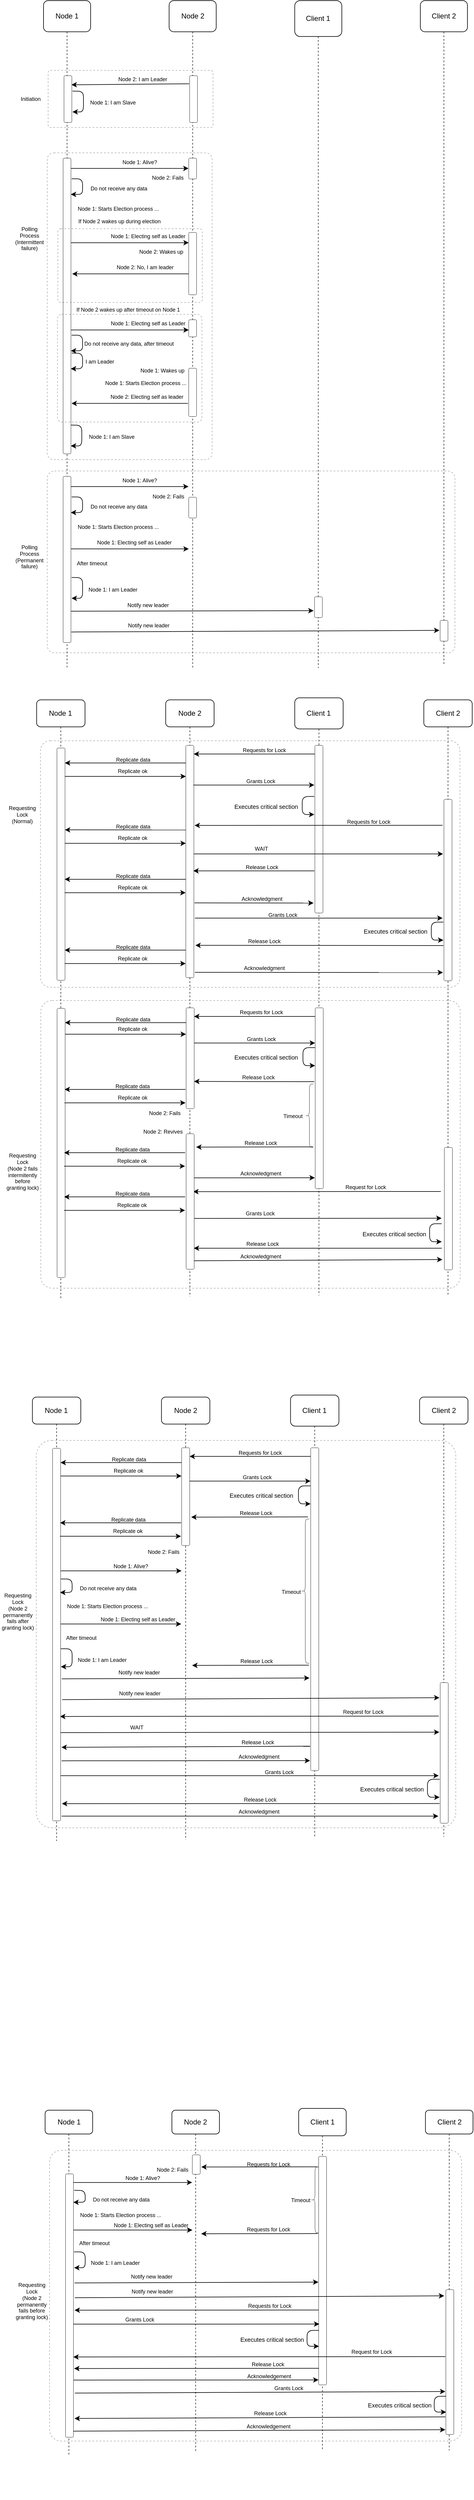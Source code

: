<mxfile version="22.1.5" type="device">
  <diagram id="FZbwLxIjOMWm_S0KWGtQ" name="Page-1">
    <mxGraphModel dx="1889" dy="567" grid="0" gridSize="10" guides="1" tooltips="1" connect="1" arrows="1" fold="1" page="1" pageScale="1" pageWidth="827" pageHeight="1169" background="#ffffff" math="0" shadow="0">
      <root>
        <mxCell id="0" />
        <mxCell id="1" parent="0" />
        <mxCell id="pPxfeOatB0UahmAJhzna-377" value="" style="group" parent="1" vertex="1" connectable="0">
          <mxGeometry x="-795" y="23" width="764" height="1127.613" as="geometry" />
        </mxCell>
        <mxCell id="6" value="" style="line;strokeWidth=1;direction=south;html=1;perimeter=backbonePerimeter;points=[];outlineConnect=0;perimeterSpacing=0;dashed=1;fillColor=none;strokeColor=#333333;" parent="pPxfeOatB0UahmAJhzna-377" vertex="1">
          <mxGeometry x="89.189" y="52.22" width="6.581" height="1064.78" as="geometry" />
        </mxCell>
        <mxCell id="3" value="Node 2" style="rounded=1;whiteSpace=wrap;html=1;fontColor=#000000;fillColor=none;strokeColor=#000000;strokeWidth=1;" parent="pPxfeOatB0UahmAJhzna-377" vertex="1">
          <mxGeometry x="263.651" width="79.002" height="52.219" as="geometry" />
        </mxCell>
        <mxCell id="7" value="" style="line;strokeWidth=1;direction=south;html=1;perimeter=backbonePerimeter;points=[];outlineConnect=0;perimeterSpacing=0;dashed=1;fontColor=#000000;fillColor=none;strokeColor=#333333;" parent="pPxfeOatB0UahmAJhzna-377" vertex="1">
          <mxGeometry x="299.862" y="52.22" width="6.581" height="1066.78" as="geometry" />
        </mxCell>
        <mxCell id="2" value="Node 1" style="rounded=1;whiteSpace=wrap;html=1;fillColor=none;fontColor=#000000;strokeWidth=1;perimeterSpacing=2;strokeColor=#000000;" parent="pPxfeOatB0UahmAJhzna-377" vertex="1">
          <mxGeometry x="52.978" width="79.002" height="52.219" as="geometry" />
        </mxCell>
        <mxCell id="30" value="" style="line;strokeWidth=1;direction=south;html=1;perimeter=backbonePerimeter;points=[];outlineConnect=0;perimeterSpacing=0;dashed=1;strokeColor=#333333;fillColor=none;" parent="pPxfeOatB0UahmAJhzna-377" vertex="1">
          <mxGeometry x="510.535" y="60.05" width="6.581" height="1057.95" as="geometry" />
        </mxCell>
        <mxCell id="90" value="" style="group;fontColor=#000000;" parent="pPxfeOatB0UahmAJhzna-377" vertex="1" connectable="0">
          <mxGeometry x="1.513" y="116.002" width="335.76" height="96.605" as="geometry" />
        </mxCell>
        <mxCell id="80" value="" style="rounded=1;whiteSpace=wrap;html=1;fontSize=9;dashed=1;strokeWidth=1;perimeterSpacing=0;opacity=30;fontColor=#000000;fillColor=none;strokeColor=#000000;arcSize=4;" parent="90" vertex="1">
          <mxGeometry x="59.252" y="0.87" width="276.508" height="95.735" as="geometry" />
        </mxCell>
        <mxCell id="20" value="&lt;font style=&quot;font-size: 9px;&quot;&gt;Node 2: I am Leader&lt;/font&gt;" style="text;html=1;align=center;verticalAlign=middle;resizable=0;points=[];autosize=1;strokeColor=none;fillColor=none;dashed=1;strokeWidth=1;fontColor=#000000;" parent="90" vertex="1">
          <mxGeometry x="167.88" y="1.741" width="100" height="26" as="geometry" />
        </mxCell>
        <mxCell id="27" value="" style="rounded=1;whiteSpace=wrap;html=1;fontSize=9;fontColor=#000000;fillColor=#FFFFFF;strokeColor=#000000;strokeWidth=0.5;" parent="90" vertex="1">
          <mxGeometry x="85.586" y="9.573" width="13.167" height="78.328" as="geometry" />
        </mxCell>
        <mxCell id="22" value="&lt;font style=&quot;font-size: 9px;&quot;&gt;Node 1: I am Slave&lt;/font&gt;" style="text;html=1;align=center;verticalAlign=middle;resizable=0;points=[];autosize=1;strokeColor=none;fillColor=none;dashed=1;strokeWidth=1;fontColor=#000000;" parent="90" vertex="1">
          <mxGeometry x="120.479" y="40.905" width="95" height="26" as="geometry" />
        </mxCell>
        <mxCell id="79" value="" style="endArrow=classic;html=1;exitX=1.107;exitY=0.332;exitDx=0;exitDy=0;exitPerimeter=0;fontColor=#000000;strokeColor=#000000;" parent="90" edge="1">
          <mxGeometry width="50" height="50" relative="1" as="geometry">
            <mxPoint x="100.162" y="35.683" as="sourcePoint" />
            <mxPoint x="100.07" y="70.496" as="targetPoint" />
            <Array as="points">
              <mxPoint x="118.504" y="35.822" />
              <mxPoint x="118.504" y="70.496" />
            </Array>
          </mxGeometry>
        </mxCell>
        <mxCell id="81" value="Initiation" style="text;html=1;strokeColor=none;fillColor=none;align=center;verticalAlign=middle;whiteSpace=wrap;rounded=0;dashed=1;sketch=1;strokeWidth=1;fontSize=9;opacity=30;fontColor=#000000;" parent="90" vertex="1">
          <mxGeometry y="35.683" width="59.252" height="26.109" as="geometry" />
        </mxCell>
        <mxCell id="31" value="" style="rounded=1;whiteSpace=wrap;html=1;fontSize=9;fontColor=#000000;fillColor=#FFFFFF;strokeColor=#000000;strokeWidth=0.5;" parent="90" vertex="1">
          <mxGeometry x="296.259" y="9.573" width="13.167" height="78.328" as="geometry" />
        </mxCell>
        <mxCell id="19" value="" style="endArrow=classic;html=1;entryX=0.971;entryY=0.197;entryDx=0;entryDy=0;entryPerimeter=0;exitX=-0.052;exitY=0.176;exitDx=0;exitDy=0;exitPerimeter=0;fontColor=#000000;strokeColor=#000000;" parent="90" source="31" target="27" edge="1">
          <mxGeometry width="50" height="50" relative="1" as="geometry">
            <mxPoint x="296.259" y="18.277" as="sourcePoint" />
            <mxPoint x="105.337" y="20.888" as="targetPoint" />
          </mxGeometry>
        </mxCell>
        <mxCell id="4" value="Client 1" style="rounded=1;whiteSpace=wrap;html=1;fontColor=#000000;fillColor=none;strokeColor=#000000;strokeWidth=1;" parent="pPxfeOatB0UahmAJhzna-377" vertex="1">
          <mxGeometry x="474.325" width="79.002" height="60.131" as="geometry" />
        </mxCell>
        <mxCell id="5" value="Client 2" style="rounded=1;whiteSpace=wrap;html=1;fontColor=#000000;fillColor=none;strokeColor=#000000;strokeWidth=1;" parent="pPxfeOatB0UahmAJhzna-377" vertex="1">
          <mxGeometry x="684.998" width="79.002" height="52.219" as="geometry" />
        </mxCell>
        <mxCell id="9" value="" style="line;strokeWidth=1;direction=south;html=1;perimeter=backbonePerimeter;points=[];outlineConnect=0;perimeterSpacing=0;dashed=1;fontColor=default;fillColor=none;strokeColor=#333333;" parent="pPxfeOatB0UahmAJhzna-377" vertex="1">
          <mxGeometry x="721.21" y="52.22" width="6.58" height="1059.78" as="geometry" />
        </mxCell>
        <mxCell id="oFTlMr15bgl6qcfVNa1V-460" value="" style="group" parent="pPxfeOatB0UahmAJhzna-377" vertex="1" connectable="0">
          <mxGeometry y="255.005" width="335.76" height="514" as="geometry" />
        </mxCell>
        <mxCell id="87" value="" style="rounded=1;whiteSpace=wrap;html=1;fontSize=9;dashed=1;strokeWidth=1;perimeterSpacing=0;opacity=30;arcSize=4;fontColor=#000000;fillColor=none;strokeColor=#000000;" parent="oFTlMr15bgl6qcfVNa1V-460" vertex="1">
          <mxGeometry x="59.25" width="276.51" height="514" as="geometry" />
        </mxCell>
        <mxCell id="51" value="" style="endArrow=classic;html=1;fontColor=#000000;strokeColor=#000000;" parent="oFTlMr15bgl6qcfVNa1V-460" edge="1">
          <mxGeometry width="50" height="50" relative="1" as="geometry">
            <mxPoint x="98.753" y="26.109" as="sourcePoint" />
            <mxPoint x="296.259" y="26.109" as="targetPoint" />
          </mxGeometry>
        </mxCell>
        <mxCell id="52" value="&lt;font style=&quot;font-size: 9px;&quot;&gt;Node 1: Alive?&lt;/font&gt;" style="text;html=1;align=center;verticalAlign=middle;resizable=0;points=[];autosize=1;strokeColor=none;fillColor=none;dashed=1;strokeWidth=1;fontColor=#000000;" parent="oFTlMr15bgl6qcfVNa1V-460" vertex="1">
          <mxGeometry x="175.78" y="1.741" width="76" height="26" as="geometry" />
        </mxCell>
        <mxCell id="58" value="&lt;font style=&quot;font-size: 9px;&quot;&gt;Do not receive any data&lt;/font&gt;" style="text;html=1;align=center;verticalAlign=middle;resizable=0;points=[];autosize=1;strokeColor=none;fillColor=none;dashed=1;strokeWidth=1;fontColor=#000000;" parent="oFTlMr15bgl6qcfVNa1V-460" vertex="1">
          <mxGeometry x="118.504" y="43.516" width="120" height="30" as="geometry" />
        </mxCell>
        <mxCell id="60" value="&lt;font style=&quot;font-size: 9px;&quot;&gt;Node 1: Starts Election process ...&lt;/font&gt;" style="text;html=1;align=center;verticalAlign=middle;resizable=0;points=[];autosize=1;strokeColor=none;fillColor=none;dashed=1;strokeWidth=1;fontColor=#000000;" parent="oFTlMr15bgl6qcfVNa1V-460" vertex="1">
          <mxGeometry x="100.728" y="80.069" width="154" height="26" as="geometry" />
        </mxCell>
        <mxCell id="54" value="&lt;span style=&quot;font-family: monospace; font-size: 0px; text-align: start;&quot;&gt;%3CmxGraphModel%3E%3Croot%3E%3CmxCell%20id%3D%220%22%2F%3E%3CmxCell%20id%3D%221%22%20parent%3D%220%22%2F%3E%3CmxCell%20id%3D%222%22%20value%3D%22%22%20style%3D%22group%22%20vertex%3D%221%22%20connectable%3D%220%22%20parent%3D%221%22%3E%3CmxGeometry%20x%3D%22360%22%20y%3D%2260%22%20width%3D%22140%22%20height%3D%22990%22%20as%3D%22geometry%22%2F%3E%3C%2FmxCell%3E%3CmxCell%20id%3D%223%22%20value%3D%22Node%201%22%20style%3D%22rounded%3D1%3BwhiteSpace%3Dwrap%3Bhtml%3D1%3B%22%20vertex%3D%221%22%20parent%3D%222%22%3E%3CmxGeometry%20width%3D%22120%22%20height%3D%2260%22%20as%3D%22geometry%22%2F%3E%3C%2FmxCell%3E%3CmxCell%20id%3D%224%22%20value%3D%22%22%20style%3D%22line%3BstrokeWidth%3D1%3Bdirection%3Dsouth%3Bhtml%3D1%3Bperimeter%3DbackbonePerimeter%3Bpoints%3D%5B%5D%3BoutlineConnect%3D0%3BperimeterSpacing%3D0%3Bdashed%3D1%3B%22%20vertex%3D%221%22%20parent%3D%222%22%3E%3CmxGeometry%20x%3D%2255%22%20y%3D%2260%22%20width%3D%2210%22%20height%3D%22930%22%20as%3D%22geometry%22%2F%3E%3C%2FmxCell%3E%3CmxCell%20id%3D%225%22%20value%3D%22%22%20style%3D%22group%22%20vertex%3D%221%22%20connectable%3D%220%22%20parent%3D%222%22%3E%3CmxGeometry%20width%3D%22130%22%20height%3D%22990%22%20as%3D%22geometry%22%2F%3E%3C%2FmxCell%3E%3CmxCell%20id%3D%226%22%20value%3D%22Node%201%22%20style%3D%22rounded%3D1%3BwhiteSpace%3Dwrap%3Bhtml%3D1%3B%22%20vertex%3D%221%22%20parent%3D%225%22%3E%3CmxGeometry%20width%3D%22120%22%20height%3D%2260%22%20as%3D%22geometry%22%2F%3E%3C%2FmxCell%3E%3CmxCell%20id%3D%227%22%20value%3D%22%22%20style%3D%22line%3BstrokeWidth%3D1%3Bdirection%3Dsouth%3Bhtml%3D1%3Bperimeter%3DbackbonePerimeter%3Bpoints%3D%5B%5D%3BoutlineConnect%3D0%3BperimeterSpacing%3D0%3Bdashed%3D1%3B%22%20vertex%3D%221%22%20parent%3D%225%22%3E%3CmxGeometry%20x%3D%2255%22%20y%3D%2260%22%20width%3D%2210%22%20height%3D%22930%22%20as%3D%22geometry%22%2F%3E%3C%2FmxCell%3E%3CmxCell%20id%3D%228%22%20value%3D%22%22%20style%3D%22rounded%3D1%3BwhiteSpace%3Dwrap%3Bhtml%3D1%3BfontSize%3D9%3B%22%20vertex%3D%221%22%20parent%3D%225%22%3E%3CmxGeometry%20x%3D%2250%22%20y%3D%2280%22%20width%3D%2220%22%20height%3D%22120%22%20as%3D%22geometry%22%2F%3E%3C%2FmxCell%3E%3CmxCell%20id%3D%229%22%20value%3D%22%22%20style%3D%22rounded%3D1%3BwhiteSpace%3Dwrap%3Bhtml%3D1%3BfontSize%3D9%3B%22%20vertex%3D%221%22%20parent%3D%225%22%3E%3CmxGeometry%20x%3D%2250%22%20y%3D%22210%22%20width%3D%2220%22%20height%3D%2260%22%20as%3D%22geometry%22%2F%3E%3C%2FmxCell%3E%3C%2Froot%3E%3C%2FmxGraphModel%3E&lt;/span&gt;" style="rounded=1;whiteSpace=wrap;html=1;fontSize=9;fontColor=#000000;fillColor=#FFFFFF;strokeColor=#000000;strokeWidth=0.5;" parent="oFTlMr15bgl6qcfVNa1V-460" vertex="1">
          <mxGeometry x="85.59" y="8.7" width="13.17" height="495.3" as="geometry" />
        </mxCell>
        <mxCell id="57" value="" style="endArrow=classic;html=1;exitX=1.107;exitY=0.332;exitDx=0;exitDy=0;exitPerimeter=0;fontColor=#000000;strokeColor=#000000;" parent="oFTlMr15bgl6qcfVNa1V-460" edge="1">
          <mxGeometry width="50" height="50" relative="1" as="geometry">
            <mxPoint x="100.162" y="43.446" as="sourcePoint" />
            <mxPoint x="98.753" y="69.625" as="targetPoint" />
            <Array as="points">
              <mxPoint x="118.504" y="43.516" />
              <mxPoint x="118.504" y="69.625" />
            </Array>
          </mxGeometry>
        </mxCell>
        <mxCell id="77" value="" style="endArrow=classic;html=1;exitX=1.107;exitY=0.332;exitDx=0;exitDy=0;exitPerimeter=0;fontColor=#000000;strokeColor=#000000;" parent="oFTlMr15bgl6qcfVNa1V-460" edge="1">
          <mxGeometry width="50" height="50" relative="1" as="geometry">
            <mxPoint x="98.845" y="456.158" as="sourcePoint" />
            <mxPoint x="98.753" y="490.97" as="targetPoint" />
            <Array as="points">
              <mxPoint x="117.187" y="456.297" />
              <mxPoint x="117.187" y="490.97" />
            </Array>
          </mxGeometry>
        </mxCell>
        <mxCell id="78" value="&lt;font style=&quot;font-size: 9px;&quot;&gt;Node 1: I am Slave&lt;/font&gt;" style="text;html=1;align=center;verticalAlign=middle;resizable=0;points=[];autosize=1;strokeColor=none;fillColor=none;dashed=1;strokeWidth=1;fontColor=#000000;" parent="oFTlMr15bgl6qcfVNa1V-460" vertex="1">
          <mxGeometry x="119.162" y="462.25" width="95" height="26" as="geometry" />
        </mxCell>
        <mxCell id="53" value="&lt;span style=&quot;font-family: monospace; font-size: 0px; text-align: start;&quot;&gt;%3CmxGraphModel%3E%3Croot%3E%3CmxCell%20id%3D%220%22%2F%3E%3CmxCell%20id%3D%221%22%20parent%3D%220%22%2F%3E%3CmxCell%20id%3D%222%22%20value%3D%22%22%20style%3D%22group%22%20vertex%3D%221%22%20connectable%3D%220%22%20parent%3D%221%22%3E%3CmxGeometry%20x%3D%22360%22%20y%3D%2260%22%20width%3D%22140%22%20height%3D%22990%22%20as%3D%22geometry%22%2F%3E%3C%2FmxCell%3E%3CmxCell%20id%3D%223%22%20value%3D%22Node%201%22%20style%3D%22rounded%3D1%3BwhiteSpace%3Dwrap%3Bhtml%3D1%3B%22%20vertex%3D%221%22%20parent%3D%222%22%3E%3CmxGeometry%20width%3D%22120%22%20height%3D%2260%22%20as%3D%22geometry%22%2F%3E%3C%2FmxCell%3E%3CmxCell%20id%3D%224%22%20value%3D%22%22%20style%3D%22line%3BstrokeWidth%3D1%3Bdirection%3Dsouth%3Bhtml%3D1%3Bperimeter%3DbackbonePerimeter%3Bpoints%3D%5B%5D%3BoutlineConnect%3D0%3BperimeterSpacing%3D0%3Bdashed%3D1%3B%22%20vertex%3D%221%22%20parent%3D%222%22%3E%3CmxGeometry%20x%3D%2255%22%20y%3D%2260%22%20width%3D%2210%22%20height%3D%22930%22%20as%3D%22geometry%22%2F%3E%3C%2FmxCell%3E%3CmxCell%20id%3D%225%22%20value%3D%22%22%20style%3D%22group%22%20vertex%3D%221%22%20connectable%3D%220%22%20parent%3D%222%22%3E%3CmxGeometry%20width%3D%22130%22%20height%3D%22990%22%20as%3D%22geometry%22%2F%3E%3C%2FmxCell%3E%3CmxCell%20id%3D%226%22%20value%3D%22Node%201%22%20style%3D%22rounded%3D1%3BwhiteSpace%3Dwrap%3Bhtml%3D1%3B%22%20vertex%3D%221%22%20parent%3D%225%22%3E%3CmxGeometry%20width%3D%22120%22%20height%3D%2260%22%20as%3D%22geometry%22%2F%3E%3C%2FmxCell%3E%3CmxCell%20id%3D%227%22%20value%3D%22%22%20style%3D%22line%3BstrokeWidth%3D1%3Bdirection%3Dsouth%3Bhtml%3D1%3Bperimeter%3DbackbonePerimeter%3Bpoints%3D%5B%5D%3BoutlineConnect%3D0%3BperimeterSpacing%3D0%3Bdashed%3D1%3B%22%20vertex%3D%221%22%20parent%3D%225%22%3E%3CmxGeometry%20x%3D%2255%22%20y%3D%2260%22%20width%3D%2210%22%20height%3D%22930%22%20as%3D%22geometry%22%2F%3E%3C%2FmxCell%3E%3CmxCell%20id%3D%228%22%20value%3D%22%22%20style%3D%22rounded%3D1%3BwhiteSpace%3Dwrap%3Bhtml%3D1%3BfontSize%3D9%3B%22%20vertex%3D%221%22%20parent%3D%225%22%3E%3CmxGeometry%20x%3D%2250%22%20y%3D%2280%22%20width%3D%2220%22%20height%3D%22120%22%20as%3D%22geometry%22%2F%3E%3C%2FmxCell%3E%3CmxCell%20id%3D%229%22%20value%3D%22%22%20style%3D%22rounded%3D1%3BwhiteSpace%3Dwrap%3Bhtml%3D1%3BfontSize%3D9%3B%22%20vertex%3D%221%22%20parent%3D%225%22%3E%3CmxGeometry%20x%3D%2250%22%20y%3D%22210%22%20width%3D%2220%22%20height%3D%2260%22%20as%3D%22geometry%22%2F%3E%3C%2FmxCell%3E%3C%2Froot%3E%3C%2FmxGraphModel%3E&lt;/span&gt;" style="rounded=1;whiteSpace=wrap;html=1;fontSize=9;fontColor=#000000;fillColor=#FFFFFF;strokeColor=#000000;strokeWidth=0.5;" parent="oFTlMr15bgl6qcfVNa1V-460" vertex="1">
          <mxGeometry x="296.259" y="8.703" width="13.167" height="34.813" as="geometry" />
        </mxCell>
        <mxCell id="72" value="&lt;span style=&quot;font-family: monospace; font-size: 0px; text-align: start;&quot;&gt;%3CmxGraphModel%3E%3Croot%3E%3CmxCell%20id%3D%220%22%2F%3E%3CmxCell%20id%3D%221%22%20parent%3D%220%22%2F%3E%3CmxCell%20id%3D%222%22%20value%3D%22%22%20style%3D%22group%22%20vertex%3D%221%22%20connectable%3D%220%22%20parent%3D%221%22%3E%3CmxGeometry%20x%3D%22360%22%20y%3D%2260%22%20width%3D%22140%22%20height%3D%22990%22%20as%3D%22geometry%22%2F%3E%3C%2FmxCell%3E%3CmxCell%20id%3D%223%22%20value%3D%22Node%201%22%20style%3D%22rounded%3D1%3BwhiteSpace%3Dwrap%3Bhtml%3D1%3B%22%20vertex%3D%221%22%20parent%3D%222%22%3E%3CmxGeometry%20width%3D%22120%22%20height%3D%2260%22%20as%3D%22geometry%22%2F%3E%3C%2FmxCell%3E%3CmxCell%20id%3D%224%22%20value%3D%22%22%20style%3D%22line%3BstrokeWidth%3D1%3Bdirection%3Dsouth%3Bhtml%3D1%3Bperimeter%3DbackbonePerimeter%3Bpoints%3D%5B%5D%3BoutlineConnect%3D0%3BperimeterSpacing%3D0%3Bdashed%3D1%3B%22%20vertex%3D%221%22%20parent%3D%222%22%3E%3CmxGeometry%20x%3D%2255%22%20y%3D%2260%22%20width%3D%2210%22%20height%3D%22930%22%20as%3D%22geometry%22%2F%3E%3C%2FmxCell%3E%3CmxCell%20id%3D%225%22%20value%3D%22%22%20style%3D%22group%22%20vertex%3D%221%22%20connectable%3D%220%22%20parent%3D%222%22%3E%3CmxGeometry%20width%3D%22130%22%20height%3D%22990%22%20as%3D%22geometry%22%2F%3E%3C%2FmxCell%3E%3CmxCell%20id%3D%226%22%20value%3D%22Node%201%22%20style%3D%22rounded%3D1%3BwhiteSpace%3Dwrap%3Bhtml%3D1%3B%22%20vertex%3D%221%22%20parent%3D%225%22%3E%3CmxGeometry%20width%3D%22120%22%20height%3D%2260%22%20as%3D%22geometry%22%2F%3E%3C%2FmxCell%3E%3CmxCell%20id%3D%227%22%20value%3D%22%22%20style%3D%22line%3BstrokeWidth%3D1%3Bdirection%3Dsouth%3Bhtml%3D1%3Bperimeter%3DbackbonePerimeter%3Bpoints%3D%5B%5D%3BoutlineConnect%3D0%3BperimeterSpacing%3D0%3Bdashed%3D1%3B%22%20vertex%3D%221%22%20parent%3D%225%22%3E%3CmxGeometry%20x%3D%2255%22%20y%3D%2260%22%20width%3D%2210%22%20height%3D%22930%22%20as%3D%22geometry%22%2F%3E%3C%2FmxCell%3E%3CmxCell%20id%3D%228%22%20value%3D%22%22%20style%3D%22rounded%3D1%3BwhiteSpace%3Dwrap%3Bhtml%3D1%3BfontSize%3D9%3B%22%20vertex%3D%221%22%20parent%3D%225%22%3E%3CmxGeometry%20x%3D%2250%22%20y%3D%2280%22%20width%3D%2220%22%20height%3D%22120%22%20as%3D%22geometry%22%2F%3E%3C%2FmxCell%3E%3CmxCell%20id%3D%229%22%20value%3D%22%22%20style%3D%22rounded%3D1%3BwhiteSpace%3Dwrap%3Bhtml%3D1%3BfontSize%3D9%3B%22%20vertex%3D%221%22%20parent%3D%225%22%3E%3CmxGeometry%20x%3D%2250%22%20y%3D%22210%22%20width%3D%2220%22%20height%3D%2260%22%20as%3D%22geometry%22%2F%3E%3C%2FmxCell%3E%3C%2Froot%3E%3C%2FmxGraphModel%3E&lt;/span&gt;" style="rounded=1;whiteSpace=wrap;html=1;fontSize=9;fontColor=#000000;fillColor=#FFFFFF;strokeColor=#000000;strokeWidth=0.5;" parent="oFTlMr15bgl6qcfVNa1V-460" vertex="1">
          <mxGeometry x="296.259" y="133.158" width="13.167" height="104.438" as="geometry" />
        </mxCell>
        <mxCell id="74" value="&lt;font style=&quot;font-size: 9px;&quot;&gt;Node 2: Fails&lt;br&gt;&lt;/font&gt;" style="text;html=1;align=center;verticalAlign=middle;resizable=0;points=[];autosize=1;strokeColor=none;fillColor=none;dashed=1;strokeWidth=1;fontColor=#000000;" parent="oFTlMr15bgl6qcfVNa1V-460" vertex="1">
          <mxGeometry x="225.262" y="27.743" width="71" height="26" as="geometry" />
        </mxCell>
        <mxCell id="88" value="Polling Process&lt;br&gt;(Intermittent failure)" style="text;html=1;strokeColor=none;fillColor=none;align=center;verticalAlign=middle;whiteSpace=wrap;rounded=0;dashed=1;sketch=1;strokeWidth=1;fontSize=9;opacity=30;fontColor=#000000;" parent="oFTlMr15bgl6qcfVNa1V-460" vertex="1">
          <mxGeometry y="130.547" width="59.252" height="26.109" as="geometry" />
        </mxCell>
        <mxCell id="286" value="&lt;font color=&quot;#000000&quot; style=&quot;font-size: 9px;&quot;&gt;If Node 2 wakes up during election&lt;/font&gt;" style="text;html=1;strokeColor=none;fillColor=none;align=center;verticalAlign=middle;whiteSpace=wrap;rounded=0;" parent="oFTlMr15bgl6qcfVNa1V-460" vertex="1">
          <mxGeometry x="110.43" y="100.96" width="141.35" height="26.11" as="geometry" />
        </mxCell>
        <mxCell id="287" value="" style="rounded=1;whiteSpace=wrap;html=1;fontSize=9;dashed=1;strokeWidth=1;perimeterSpacing=0;opacity=30;arcSize=4;fontColor=#000000;fillColor=none;strokeColor=#000000;" parent="oFTlMr15bgl6qcfVNa1V-460" vertex="1">
          <mxGeometry x="76.37" y="270.67" width="242.27" height="180.33" as="geometry" />
        </mxCell>
        <mxCell id="288" value="&lt;font color=&quot;#000000&quot; style=&quot;font-size: 9px;&quot;&gt;If Node 2 wakes up after timeout on Node 1&lt;/font&gt;" style="text;html=1;strokeColor=none;fillColor=none;align=center;verticalAlign=middle;whiteSpace=wrap;rounded=0;" parent="oFTlMr15bgl6qcfVNa1V-460" vertex="1">
          <mxGeometry x="106.65" y="249.3" width="176.35" height="26.11" as="geometry" />
        </mxCell>
        <mxCell id="289" value="" style="endArrow=classic;html=1;fontColor=#000000;strokeColor=#000000;jumpSize=6;" parent="oFTlMr15bgl6qcfVNa1V-460" edge="1">
          <mxGeometry width="50" height="50" relative="1" as="geometry">
            <mxPoint x="99.082" y="296.777" as="sourcePoint" />
            <mxPoint x="296.588" y="296.777" as="targetPoint" />
          </mxGeometry>
        </mxCell>
        <mxCell id="290" value="&lt;font style=&quot;font-size: 9px;&quot;&gt;Node 1: Electing self as Leader&lt;/font&gt;" style="text;html=1;align=center;verticalAlign=middle;resizable=0;points=[];autosize=1;strokeColor=none;fillColor=none;dashed=1;strokeWidth=1;fontColor=#000000;" parent="oFTlMr15bgl6qcfVNa1V-460" vertex="1">
          <mxGeometry x="156.359" y="272.409" width="143" height="26" as="geometry" />
        </mxCell>
        <mxCell id="291" value="" style="endArrow=classic;html=1;fontColor=#000000;strokeColor=#000000;" parent="oFTlMr15bgl6qcfVNa1V-460" edge="1">
          <mxGeometry width="50" height="50" relative="1" as="geometry">
            <mxPoint x="295.107" y="419.771" as="sourcePoint" />
            <mxPoint x="99.905" y="419.771" as="targetPoint" />
          </mxGeometry>
        </mxCell>
        <mxCell id="292" value="&lt;font style=&quot;font-size: 9px;&quot;&gt;Node 2: Electing self as leader&lt;/font&gt;" style="text;html=1;align=center;verticalAlign=middle;resizable=0;points=[];autosize=1;strokeColor=none;fillColor=none;dashed=1;strokeWidth=1;fontColor=#000000;" parent="oFTlMr15bgl6qcfVNa1V-460" vertex="1">
          <mxGeometry x="155.865" y="395.403" width="140" height="26" as="geometry" />
        </mxCell>
        <mxCell id="293" value="&lt;span style=&quot;font-family: monospace; font-size: 0px; text-align: start;&quot;&gt;%3CmxGraphModel%3E%3Croot%3E%3CmxCell%20id%3D%220%22%2F%3E%3CmxCell%20id%3D%221%22%20parent%3D%220%22%2F%3E%3CmxCell%20id%3D%222%22%20value%3D%22%22%20style%3D%22group%22%20vertex%3D%221%22%20connectable%3D%220%22%20parent%3D%221%22%3E%3CmxGeometry%20x%3D%22360%22%20y%3D%2260%22%20width%3D%22140%22%20height%3D%22990%22%20as%3D%22geometry%22%2F%3E%3C%2FmxCell%3E%3CmxCell%20id%3D%223%22%20value%3D%22Node%201%22%20style%3D%22rounded%3D1%3BwhiteSpace%3Dwrap%3Bhtml%3D1%3B%22%20vertex%3D%221%22%20parent%3D%222%22%3E%3CmxGeometry%20width%3D%22120%22%20height%3D%2260%22%20as%3D%22geometry%22%2F%3E%3C%2FmxCell%3E%3CmxCell%20id%3D%224%22%20value%3D%22%22%20style%3D%22line%3BstrokeWidth%3D1%3Bdirection%3Dsouth%3Bhtml%3D1%3Bperimeter%3DbackbonePerimeter%3Bpoints%3D%5B%5D%3BoutlineConnect%3D0%3BperimeterSpacing%3D0%3Bdashed%3D1%3B%22%20vertex%3D%221%22%20parent%3D%222%22%3E%3CmxGeometry%20x%3D%2255%22%20y%3D%2260%22%20width%3D%2210%22%20height%3D%22930%22%20as%3D%22geometry%22%2F%3E%3C%2FmxCell%3E%3CmxCell%20id%3D%225%22%20value%3D%22%22%20style%3D%22group%22%20vertex%3D%221%22%20connectable%3D%220%22%20parent%3D%222%22%3E%3CmxGeometry%20width%3D%22130%22%20height%3D%22990%22%20as%3D%22geometry%22%2F%3E%3C%2FmxCell%3E%3CmxCell%20id%3D%226%22%20value%3D%22Node%201%22%20style%3D%22rounded%3D1%3BwhiteSpace%3Dwrap%3Bhtml%3D1%3B%22%20vertex%3D%221%22%20parent%3D%225%22%3E%3CmxGeometry%20width%3D%22120%22%20height%3D%2260%22%20as%3D%22geometry%22%2F%3E%3C%2FmxCell%3E%3CmxCell%20id%3D%227%22%20value%3D%22%22%20style%3D%22line%3BstrokeWidth%3D1%3Bdirection%3Dsouth%3Bhtml%3D1%3Bperimeter%3DbackbonePerimeter%3Bpoints%3D%5B%5D%3BoutlineConnect%3D0%3BperimeterSpacing%3D0%3Bdashed%3D1%3B%22%20vertex%3D%221%22%20parent%3D%225%22%3E%3CmxGeometry%20x%3D%2255%22%20y%3D%2260%22%20width%3D%2210%22%20height%3D%22930%22%20as%3D%22geometry%22%2F%3E%3C%2FmxCell%3E%3CmxCell%20id%3D%228%22%20value%3D%22%22%20style%3D%22rounded%3D1%3BwhiteSpace%3Dwrap%3Bhtml%3D1%3BfontSize%3D9%3B%22%20vertex%3D%221%22%20parent%3D%225%22%3E%3CmxGeometry%20x%3D%2250%22%20y%3D%2280%22%20width%3D%2220%22%20height%3D%22120%22%20as%3D%22geometry%22%2F%3E%3C%2FmxCell%3E%3CmxCell%20id%3D%229%22%20value%3D%22%22%20style%3D%22rounded%3D1%3BwhiteSpace%3Dwrap%3Bhtml%3D1%3BfontSize%3D9%3B%22%20vertex%3D%221%22%20parent%3D%225%22%3E%3CmxGeometry%20x%3D%2250%22%20y%3D%22210%22%20width%3D%2220%22%20height%3D%2260%22%20as%3D%22geometry%22%2F%3E%3C%2FmxCell%3E%3C%2Froot%3E%3C%2FmxGraphModel%3E&lt;/span&gt;" style="rounded=1;whiteSpace=wrap;html=1;fontSize=9;fontColor=#000000;fillColor=#FFFFFF;strokeColor=#000000;strokeWidth=0.5;" parent="oFTlMr15bgl6qcfVNa1V-460" vertex="1">
          <mxGeometry x="296.259" y="279.371" width="13.167" height="28.72" as="geometry" />
        </mxCell>
        <mxCell id="296" value="&lt;font style=&quot;font-size: 9px;&quot;&gt;Do not receive any data, after timeout&lt;br&gt;&lt;/font&gt;" style="text;html=1;align=center;verticalAlign=middle;resizable=0;points=[];autosize=1;strokeColor=none;fillColor=none;dashed=1;strokeWidth=1;fontColor=#000000;" parent="oFTlMr15bgl6qcfVNa1V-460" vertex="1">
          <mxGeometry x="111.504" y="305.55" width="168" height="26" as="geometry" />
        </mxCell>
        <mxCell id="297" value="" style="endArrow=classic;html=1;exitX=1.107;exitY=0.332;exitDx=0;exitDy=0;exitPerimeter=0;fontColor=#000000;strokeColor=#000000;" parent="oFTlMr15bgl6qcfVNa1V-460" edge="1">
          <mxGeometry width="50" height="50" relative="1" as="geometry">
            <mxPoint x="100.162" y="305.481" as="sourcePoint" />
            <mxPoint x="98.753" y="331.66" as="targetPoint" />
            <Array as="points">
              <mxPoint x="118.504" y="305.55" />
              <mxPoint x="118.504" y="331.66" />
            </Array>
          </mxGeometry>
        </mxCell>
        <mxCell id="298" value="&lt;span style=&quot;font-family: monospace; font-size: 0px; text-align: start;&quot;&gt;%3CmxGraphModel%3E%3Croot%3E%3CmxCell%20id%3D%220%22%2F%3E%3CmxCell%20id%3D%221%22%20parent%3D%220%22%2F%3E%3CmxCell%20id%3D%222%22%20value%3D%22%22%20style%3D%22group%22%20vertex%3D%221%22%20connectable%3D%220%22%20parent%3D%221%22%3E%3CmxGeometry%20x%3D%22360%22%20y%3D%2260%22%20width%3D%22140%22%20height%3D%22990%22%20as%3D%22geometry%22%2F%3E%3C%2FmxCell%3E%3CmxCell%20id%3D%223%22%20value%3D%22Node%201%22%20style%3D%22rounded%3D1%3BwhiteSpace%3Dwrap%3Bhtml%3D1%3B%22%20vertex%3D%221%22%20parent%3D%222%22%3E%3CmxGeometry%20width%3D%22120%22%20height%3D%2260%22%20as%3D%22geometry%22%2F%3E%3C%2FmxCell%3E%3CmxCell%20id%3D%224%22%20value%3D%22%22%20style%3D%22line%3BstrokeWidth%3D1%3Bdirection%3Dsouth%3Bhtml%3D1%3Bperimeter%3DbackbonePerimeter%3Bpoints%3D%5B%5D%3BoutlineConnect%3D0%3BperimeterSpacing%3D0%3Bdashed%3D1%3B%22%20vertex%3D%221%22%20parent%3D%222%22%3E%3CmxGeometry%20x%3D%2255%22%20y%3D%2260%22%20width%3D%2210%22%20height%3D%22930%22%20as%3D%22geometry%22%2F%3E%3C%2FmxCell%3E%3CmxCell%20id%3D%225%22%20value%3D%22%22%20style%3D%22group%22%20vertex%3D%221%22%20connectable%3D%220%22%20parent%3D%222%22%3E%3CmxGeometry%20width%3D%22130%22%20height%3D%22990%22%20as%3D%22geometry%22%2F%3E%3C%2FmxCell%3E%3CmxCell%20id%3D%226%22%20value%3D%22Node%201%22%20style%3D%22rounded%3D1%3BwhiteSpace%3Dwrap%3Bhtml%3D1%3B%22%20vertex%3D%221%22%20parent%3D%225%22%3E%3CmxGeometry%20width%3D%22120%22%20height%3D%2260%22%20as%3D%22geometry%22%2F%3E%3C%2FmxCell%3E%3CmxCell%20id%3D%227%22%20value%3D%22%22%20style%3D%22line%3BstrokeWidth%3D1%3Bdirection%3Dsouth%3Bhtml%3D1%3Bperimeter%3DbackbonePerimeter%3Bpoints%3D%5B%5D%3BoutlineConnect%3D0%3BperimeterSpacing%3D0%3Bdashed%3D1%3B%22%20vertex%3D%221%22%20parent%3D%225%22%3E%3CmxGeometry%20x%3D%2255%22%20y%3D%2260%22%20width%3D%2210%22%20height%3D%22930%22%20as%3D%22geometry%22%2F%3E%3C%2FmxCell%3E%3CmxCell%20id%3D%228%22%20value%3D%22%22%20style%3D%22rounded%3D1%3BwhiteSpace%3Dwrap%3Bhtml%3D1%3BfontSize%3D9%3B%22%20vertex%3D%221%22%20parent%3D%225%22%3E%3CmxGeometry%20x%3D%2250%22%20y%3D%2280%22%20width%3D%2220%22%20height%3D%22120%22%20as%3D%22geometry%22%2F%3E%3C%2FmxCell%3E%3CmxCell%20id%3D%229%22%20value%3D%22%22%20style%3D%22rounded%3D1%3BwhiteSpace%3Dwrap%3Bhtml%3D1%3BfontSize%3D9%3B%22%20vertex%3D%221%22%20parent%3D%225%22%3E%3CmxGeometry%20x%3D%2250%22%20y%3D%22210%22%20width%3D%2220%22%20height%3D%2260%22%20as%3D%22geometry%22%2F%3E%3C%2FmxCell%3E%3C%2Froot%3E%3C%2FmxGraphModel%3E&lt;/span&gt;" style="rounded=1;whiteSpace=wrap;html=1;fontSize=9;fontColor=#000000;fillColor=#FFFFFF;strokeColor=#000000;strokeWidth=0.5;" parent="oFTlMr15bgl6qcfVNa1V-460" vertex="1">
          <mxGeometry x="296.259" y="360.66" width="13.167" height="80.87" as="geometry" />
        </mxCell>
        <mxCell id="299" value="&lt;font style=&quot;font-size: 9px;&quot;&gt;Node 1: Wakes up&lt;br&gt;&lt;/font&gt;" style="text;html=1;align=center;verticalAlign=middle;resizable=0;points=[];autosize=1;strokeColor=none;fillColor=none;dashed=1;strokeWidth=1;fontColor=#000000;" parent="oFTlMr15bgl6qcfVNa1V-460" vertex="1">
          <mxGeometry x="206.209" y="351.406" width="92" height="26" as="geometry" />
        </mxCell>
        <mxCell id="300" value="&lt;font style=&quot;font-size: 9px;&quot;&gt;Node 1: Starts Election process ...&lt;/font&gt;" style="text;html=1;align=center;verticalAlign=middle;resizable=0;points=[];autosize=1;strokeColor=none;fillColor=none;dashed=1;strokeWidth=1;fontColor=#000000;" parent="oFTlMr15bgl6qcfVNa1V-460" vertex="1">
          <mxGeometry x="147.308" y="372.406" width="154" height="26" as="geometry" />
        </mxCell>
        <mxCell id="61" value="" style="endArrow=classic;html=1;fontColor=#000000;strokeColor=#000000;jumpSize=6;" parent="oFTlMr15bgl6qcfVNa1V-460" edge="1">
          <mxGeometry width="50" height="50" relative="1" as="geometry">
            <mxPoint x="99.082" y="150.565" as="sourcePoint" />
            <mxPoint x="296.588" y="150.565" as="targetPoint" />
          </mxGeometry>
        </mxCell>
        <mxCell id="62" value="&lt;font style=&quot;font-size: 9px;&quot;&gt;Node 1: Electing self as Leader&lt;/font&gt;" style="text;html=1;align=center;verticalAlign=middle;resizable=0;points=[];autosize=1;strokeColor=none;fillColor=none;dashed=1;strokeWidth=1;fontColor=#000000;" parent="oFTlMr15bgl6qcfVNa1V-460" vertex="1">
          <mxGeometry x="156.359" y="126.196" width="143" height="26" as="geometry" />
        </mxCell>
        <mxCell id="75" value="" style="endArrow=classic;html=1;fontColor=#000000;strokeColor=#000000;" parent="oFTlMr15bgl6qcfVNa1V-460" edge="1">
          <mxGeometry width="50" height="50" relative="1" as="geometry">
            <mxPoint x="296.259" y="202.783" as="sourcePoint" />
            <mxPoint x="101.057" y="202.783" as="targetPoint" />
          </mxGeometry>
        </mxCell>
        <mxCell id="76" value="&lt;font style=&quot;font-size: 9px;&quot;&gt;Node 2: No, I am leader&lt;/font&gt;" style="text;html=1;align=center;verticalAlign=middle;resizable=0;points=[];autosize=1;strokeColor=none;fillColor=none;dashed=1;strokeWidth=1;fontColor=#000000;" parent="oFTlMr15bgl6qcfVNa1V-460" vertex="1">
          <mxGeometry x="165.576" y="178.415" width="114" height="26" as="geometry" />
        </mxCell>
        <mxCell id="73" value="&lt;font style=&quot;font-size: 9px;&quot;&gt;Node 2: Wakes up&lt;br&gt;&lt;/font&gt;" style="text;html=1;align=center;verticalAlign=middle;resizable=0;points=[];autosize=1;strokeColor=none;fillColor=none;dashed=1;strokeWidth=1;fontColor=#000000;" parent="oFTlMr15bgl6qcfVNa1V-460" vertex="1">
          <mxGeometry x="203.867" y="152.418" width="92" height="26" as="geometry" />
        </mxCell>
        <mxCell id="285" value="" style="rounded=1;whiteSpace=wrap;html=1;fontSize=9;dashed=1;strokeWidth=1;perimeterSpacing=0;opacity=30;arcSize=4;fontColor=#000000;fillColor=none;strokeColor=#000000;fillOpacity=100;" parent="oFTlMr15bgl6qcfVNa1V-460" vertex="1">
          <mxGeometry x="77.027" y="127.066" width="242.274" height="123.585" as="geometry" />
        </mxCell>
        <mxCell id="oFTlMr15bgl6qcfVNa1V-457" value="&lt;font style=&quot;font-size: 9px;&quot;&gt;I am Leader&lt;/font&gt;" style="text;html=1;align=center;verticalAlign=middle;resizable=0;points=[];autosize=1;strokeColor=none;fillColor=none;dashed=1;strokeWidth=1;fontColor=#000000;" parent="oFTlMr15bgl6qcfVNa1V-460" vertex="1">
          <mxGeometry x="113.504" y="335.62" width="66" height="26" as="geometry" />
        </mxCell>
        <mxCell id="oFTlMr15bgl6qcfVNa1V-458" value="" style="endArrow=classic;html=1;exitX=1.107;exitY=0.332;exitDx=0;exitDy=0;exitPerimeter=0;fontColor=#000000;strokeColor=#000000;" parent="oFTlMr15bgl6qcfVNa1V-460" edge="1">
          <mxGeometry width="50" height="50" relative="1" as="geometry">
            <mxPoint x="100.162" y="335.551" as="sourcePoint" />
            <mxPoint x="98.753" y="361.73" as="targetPoint" />
            <Array as="points">
              <mxPoint x="118.504" y="335.62" />
              <mxPoint x="118.504" y="361.73" />
            </Array>
          </mxGeometry>
        </mxCell>
        <mxCell id="107" value="&lt;span style=&quot;font-family: monospace; font-size: 0px; text-align: start;&quot;&gt;%3CmxGraphModel%3E%3Croot%3E%3CmxCell%20id%3D%220%22%2F%3E%3CmxCell%20id%3D%221%22%20parent%3D%220%22%2F%3E%3CmxCell%20id%3D%222%22%20value%3D%22%22%20style%3D%22group%22%20vertex%3D%221%22%20connectable%3D%220%22%20parent%3D%221%22%3E%3CmxGeometry%20x%3D%22360%22%20y%3D%2260%22%20width%3D%22140%22%20height%3D%22990%22%20as%3D%22geometry%22%2F%3E%3C%2FmxCell%3E%3CmxCell%20id%3D%223%22%20value%3D%22Node%201%22%20style%3D%22rounded%3D1%3BwhiteSpace%3Dwrap%3Bhtml%3D1%3B%22%20vertex%3D%221%22%20parent%3D%222%22%3E%3CmxGeometry%20width%3D%22120%22%20height%3D%2260%22%20as%3D%22geometry%22%2F%3E%3C%2FmxCell%3E%3CmxCell%20id%3D%224%22%20value%3D%22%22%20style%3D%22line%3BstrokeWidth%3D1%3Bdirection%3Dsouth%3Bhtml%3D1%3Bperimeter%3DbackbonePerimeter%3Bpoints%3D%5B%5D%3BoutlineConnect%3D0%3BperimeterSpacing%3D0%3Bdashed%3D1%3B%22%20vertex%3D%221%22%20parent%3D%222%22%3E%3CmxGeometry%20x%3D%2255%22%20y%3D%2260%22%20width%3D%2210%22%20height%3D%22930%22%20as%3D%22geometry%22%2F%3E%3C%2FmxCell%3E%3CmxCell%20id%3D%225%22%20value%3D%22%22%20style%3D%22group%22%20vertex%3D%221%22%20connectable%3D%220%22%20parent%3D%222%22%3E%3CmxGeometry%20width%3D%22130%22%20height%3D%22990%22%20as%3D%22geometry%22%2F%3E%3C%2FmxCell%3E%3CmxCell%20id%3D%226%22%20value%3D%22Node%201%22%20style%3D%22rounded%3D1%3BwhiteSpace%3Dwrap%3Bhtml%3D1%3B%22%20vertex%3D%221%22%20parent%3D%225%22%3E%3CmxGeometry%20width%3D%22120%22%20height%3D%2260%22%20as%3D%22geometry%22%2F%3E%3C%2FmxCell%3E%3CmxCell%20id%3D%227%22%20value%3D%22%22%20style%3D%22line%3BstrokeWidth%3D1%3Bdirection%3Dsouth%3Bhtml%3D1%3Bperimeter%3DbackbonePerimeter%3Bpoints%3D%5B%5D%3BoutlineConnect%3D0%3BperimeterSpacing%3D0%3Bdashed%3D1%3B%22%20vertex%3D%221%22%20parent%3D%225%22%3E%3CmxGeometry%20x%3D%2255%22%20y%3D%2260%22%20width%3D%2210%22%20height%3D%22930%22%20as%3D%22geometry%22%2F%3E%3C%2FmxCell%3E%3CmxCell%20id%3D%228%22%20value%3D%22%22%20style%3D%22rounded%3D1%3BwhiteSpace%3Dwrap%3Bhtml%3D1%3BfontSize%3D9%3B%22%20vertex%3D%221%22%20parent%3D%225%22%3E%3CmxGeometry%20x%3D%2250%22%20y%3D%2280%22%20width%3D%2220%22%20height%3D%22120%22%20as%3D%22geometry%22%2F%3E%3C%2FmxCell%3E%3CmxCell%20id%3D%229%22%20value%3D%22%22%20style%3D%22rounded%3D1%3BwhiteSpace%3Dwrap%3Bhtml%3D1%3BfontSize%3D9%3B%22%20vertex%3D%221%22%20parent%3D%225%22%3E%3CmxGeometry%20x%3D%2250%22%20y%3D%22210%22%20width%3D%2220%22%20height%3D%2260%22%20as%3D%22geometry%22%2F%3E%3C%2FmxCell%3E%3C%2Froot%3E%3C%2FmxGraphModel%3E&lt;/span&gt;" style="rounded=1;whiteSpace=wrap;html=1;fontSize=9;fontColor=#000000;fillColor=#FFFFFF;strokeColor=#000000;strokeWidth=0.5;" parent="pPxfeOatB0UahmAJhzna-377" vertex="1">
          <mxGeometry x="296.26" y="831.706" width="13.167" height="34.813" as="geometry" />
        </mxCell>
        <mxCell id="cLSjgBvnPtVOnVOgvIzp-399" value="" style="group" vertex="1" connectable="0" parent="pPxfeOatB0UahmAJhzna-377">
          <mxGeometry x="0.001" y="788" width="742.999" height="304.61" as="geometry" />
        </mxCell>
        <mxCell id="94" value="" style="rounded=1;whiteSpace=wrap;html=1;fontSize=9;dashed=1;strokeWidth=1;perimeterSpacing=0;opacity=30;arcSize=4;fontColor=#000000;fillColor=none;strokeColor=#000000;" parent="cLSjgBvnPtVOnVOgvIzp-399" vertex="1">
          <mxGeometry x="59.249" width="683.75" height="304.61" as="geometry" />
        </mxCell>
        <mxCell id="95" value="" style="endArrow=classic;html=1;fontColor=#000000;strokeColor=#000000;" parent="cLSjgBvnPtVOnVOgvIzp-399" edge="1">
          <mxGeometry width="50" height="50" relative="1" as="geometry">
            <mxPoint x="98.753" y="26.112" as="sourcePoint" />
            <mxPoint x="296.259" y="26.112" as="targetPoint" />
          </mxGeometry>
        </mxCell>
        <mxCell id="96" value="&lt;font style=&quot;font-size: 9px;&quot;&gt;Node 1: Alive?&lt;/font&gt;" style="text;html=1;align=center;verticalAlign=middle;resizable=0;points=[];autosize=1;strokeColor=none;fillColor=none;dashed=1;strokeWidth=1;fontColor=#000000;" parent="cLSjgBvnPtVOnVOgvIzp-399" vertex="1">
          <mxGeometry x="175.78" y="1.744" width="76" height="26" as="geometry" />
        </mxCell>
        <mxCell id="97" value="&lt;font style=&quot;font-size: 9px;&quot;&gt;Do not receive any data&lt;/font&gt;" style="text;html=1;align=center;verticalAlign=middle;resizable=0;points=[];autosize=1;strokeColor=none;fillColor=none;dashed=1;strokeWidth=1;fontColor=#000000;" parent="cLSjgBvnPtVOnVOgvIzp-399" vertex="1">
          <mxGeometry x="118.504" y="43.519" width="120" height="30" as="geometry" />
        </mxCell>
        <mxCell id="98" value="&lt;font style=&quot;font-size: 9px;&quot;&gt;Node 1: Starts Election process ...&lt;/font&gt;" style="text;html=1;align=center;verticalAlign=middle;resizable=0;points=[];autosize=1;strokeColor=none;fillColor=none;dashed=1;strokeWidth=1;fontColor=#000000;" parent="cLSjgBvnPtVOnVOgvIzp-399" vertex="1">
          <mxGeometry x="100.728" y="80.072" width="154" height="26" as="geometry" />
        </mxCell>
        <mxCell id="99" value="" style="endArrow=classic;html=1;fontColor=#000000;strokeColor=#000000;" parent="cLSjgBvnPtVOnVOgvIzp-399" edge="1">
          <mxGeometry width="50" height="50" relative="1" as="geometry">
            <mxPoint x="99.082" y="130.55" as="sourcePoint" />
            <mxPoint x="296.588" y="130.55" as="targetPoint" />
          </mxGeometry>
        </mxCell>
        <mxCell id="100" value="&lt;span style=&quot;font-size: 9px;&quot;&gt;Node 1: Electing self as Leader&lt;/span&gt;" style="text;html=1;align=center;verticalAlign=middle;resizable=0;points=[];autosize=1;strokeColor=none;fillColor=none;dashed=1;strokeWidth=1;fontColor=#000000;" parent="cLSjgBvnPtVOnVOgvIzp-399" vertex="1">
          <mxGeometry x="133.359" y="106.181" width="143" height="26" as="geometry" />
        </mxCell>
        <mxCell id="103" value="&lt;span style=&quot;font-family: monospace; font-size: 0px; text-align: start;&quot;&gt;%3CmxGraphModel%3E%3Croot%3E%3CmxCell%20id%3D%220%22%2F%3E%3CmxCell%20id%3D%221%22%20parent%3D%220%22%2F%3E%3CmxCell%20id%3D%222%22%20value%3D%22%22%20style%3D%22group%22%20vertex%3D%221%22%20connectable%3D%220%22%20parent%3D%221%22%3E%3CmxGeometry%20x%3D%22360%22%20y%3D%2260%22%20width%3D%22140%22%20height%3D%22990%22%20as%3D%22geometry%22%2F%3E%3C%2FmxCell%3E%3CmxCell%20id%3D%223%22%20value%3D%22Node%201%22%20style%3D%22rounded%3D1%3BwhiteSpace%3Dwrap%3Bhtml%3D1%3B%22%20vertex%3D%221%22%20parent%3D%222%22%3E%3CmxGeometry%20width%3D%22120%22%20height%3D%2260%22%20as%3D%22geometry%22%2F%3E%3C%2FmxCell%3E%3CmxCell%20id%3D%224%22%20value%3D%22%22%20style%3D%22line%3BstrokeWidth%3D1%3Bdirection%3Dsouth%3Bhtml%3D1%3Bperimeter%3DbackbonePerimeter%3Bpoints%3D%5B%5D%3BoutlineConnect%3D0%3BperimeterSpacing%3D0%3Bdashed%3D1%3B%22%20vertex%3D%221%22%20parent%3D%222%22%3E%3CmxGeometry%20x%3D%2255%22%20y%3D%2260%22%20width%3D%2210%22%20height%3D%22930%22%20as%3D%22geometry%22%2F%3E%3C%2FmxCell%3E%3CmxCell%20id%3D%225%22%20value%3D%22%22%20style%3D%22group%22%20vertex%3D%221%22%20connectable%3D%220%22%20parent%3D%222%22%3E%3CmxGeometry%20width%3D%22130%22%20height%3D%22990%22%20as%3D%22geometry%22%2F%3E%3C%2FmxCell%3E%3CmxCell%20id%3D%226%22%20value%3D%22Node%201%22%20style%3D%22rounded%3D1%3BwhiteSpace%3Dwrap%3Bhtml%3D1%3B%22%20vertex%3D%221%22%20parent%3D%225%22%3E%3CmxGeometry%20width%3D%22120%22%20height%3D%2260%22%20as%3D%22geometry%22%2F%3E%3C%2FmxCell%3E%3CmxCell%20id%3D%227%22%20value%3D%22%22%20style%3D%22line%3BstrokeWidth%3D1%3Bdirection%3Dsouth%3Bhtml%3D1%3Bperimeter%3DbackbonePerimeter%3Bpoints%3D%5B%5D%3BoutlineConnect%3D0%3BperimeterSpacing%3D0%3Bdashed%3D1%3B%22%20vertex%3D%221%22%20parent%3D%225%22%3E%3CmxGeometry%20x%3D%2255%22%20y%3D%2260%22%20width%3D%2210%22%20height%3D%22930%22%20as%3D%22geometry%22%2F%3E%3C%2FmxCell%3E%3CmxCell%20id%3D%228%22%20value%3D%22%22%20style%3D%22rounded%3D1%3BwhiteSpace%3Dwrap%3Bhtml%3D1%3BfontSize%3D9%3B%22%20vertex%3D%221%22%20parent%3D%225%22%3E%3CmxGeometry%20x%3D%2250%22%20y%3D%2280%22%20width%3D%2220%22%20height%3D%22120%22%20as%3D%22geometry%22%2F%3E%3C%2FmxCell%3E%3CmxCell%20id%3D%229%22%20value%3D%22%22%20style%3D%22rounded%3D1%3BwhiteSpace%3Dwrap%3Bhtml%3D1%3BfontSize%3D9%3B%22%20vertex%3D%221%22%20parent%3D%225%22%3E%3CmxGeometry%20x%3D%2250%22%20y%3D%22210%22%20width%3D%2220%22%20height%3D%2260%22%20as%3D%22geometry%22%2F%3E%3C%2FmxCell%3E%3C%2Froot%3E%3C%2FmxGraphModel%3E&lt;/span&gt;" style="rounded=1;whiteSpace=wrap;html=1;fontSize=9;fontColor=#000000;fillColor=#FFFFFF;strokeColor=#000000;strokeWidth=0.5;" parent="cLSjgBvnPtVOnVOgvIzp-399" vertex="1">
          <mxGeometry x="85.586" y="8.706" width="13.167" height="278.501" as="geometry" />
        </mxCell>
        <mxCell id="104" value="" style="endArrow=classic;html=1;exitX=1.107;exitY=0.332;exitDx=0;exitDy=0;exitPerimeter=0;fontColor=#000000;strokeColor=#000000;" parent="cLSjgBvnPtVOnVOgvIzp-399" edge="1">
          <mxGeometry width="50" height="50" relative="1" as="geometry">
            <mxPoint x="100.162" y="43.449" as="sourcePoint" />
            <mxPoint x="98.753" y="69.628" as="targetPoint" />
            <Array as="points">
              <mxPoint x="118.504" y="43.519" />
              <mxPoint x="118.504" y="69.628" />
            </Array>
          </mxGeometry>
        </mxCell>
        <mxCell id="105" value="" style="endArrow=classic;html=1;exitX=1.107;exitY=0.332;exitDx=0;exitDy=0;exitPerimeter=0;fontColor=#000000;strokeColor=#000000;" parent="cLSjgBvnPtVOnVOgvIzp-399" edge="1">
          <mxGeometry width="50" height="50" relative="1" as="geometry">
            <mxPoint x="100.162" y="178.418" as="sourcePoint" />
            <mxPoint x="100.07" y="213.23" as="targetPoint" />
            <Array as="points">
              <mxPoint x="118.504" y="178.557" />
              <mxPoint x="118.504" y="213.23" />
            </Array>
          </mxGeometry>
        </mxCell>
        <mxCell id="106" value="&lt;font style=&quot;font-size: 9px;&quot;&gt;Node 1: I am Leader&lt;/font&gt;" style="text;html=1;align=center;verticalAlign=middle;resizable=0;points=[];autosize=1;strokeColor=none;fillColor=none;dashed=1;strokeWidth=1;fontColor=#000000;" parent="cLSjgBvnPtVOnVOgvIzp-399" vertex="1">
          <mxGeometry x="118.504" y="184.51" width="100" height="26" as="geometry" />
        </mxCell>
        <mxCell id="109" value="&lt;font style=&quot;font-size: 9px;&quot;&gt;Node 2: Fails&lt;br&gt;&lt;/font&gt;" style="text;html=1;align=center;verticalAlign=middle;resizable=0;points=[];autosize=1;strokeColor=none;fillColor=none;dashed=1;strokeWidth=1;fontColor=#000000;" parent="cLSjgBvnPtVOnVOgvIzp-399" vertex="1">
          <mxGeometry x="226.882" y="28.556" width="71" height="26" as="geometry" />
        </mxCell>
        <mxCell id="111" value="Polling Process&lt;br&gt;(Permanent failure)" style="text;html=1;strokeColor=none;fillColor=none;align=center;verticalAlign=middle;whiteSpace=wrap;rounded=0;dashed=1;sketch=1;strokeWidth=1;fontSize=9;opacity=30;fontColor=#000000;" parent="cLSjgBvnPtVOnVOgvIzp-399" vertex="1">
          <mxGeometry y="130.55" width="59.252" height="26.109" as="geometry" />
        </mxCell>
        <mxCell id="128" value="&lt;font style=&quot;font-size: 9px;&quot;&gt;After timeout&lt;/font&gt;" style="text;html=1;align=center;verticalAlign=middle;resizable=0;points=[];autosize=1;strokeColor=none;fillColor=none;dashed=1;strokeWidth=1;fontColor=#000000;" parent="cLSjgBvnPtVOnVOgvIzp-399" vertex="1">
          <mxGeometry x="98.753" y="139.253" width="70" height="30" as="geometry" />
        </mxCell>
        <mxCell id="cLSjgBvnPtVOnVOgvIzp-381" value="&lt;span style=&quot;font-family: monospace; font-size: 0px; text-align: start;&quot;&gt;%3CmxGraphModel%3E%3Croot%3E%3CmxCell%20id%3D%220%22%2F%3E%3CmxCell%20id%3D%221%22%20parent%3D%220%22%2F%3E%3CmxCell%20id%3D%222%22%20value%3D%22%22%20style%3D%22group%22%20vertex%3D%221%22%20connectable%3D%220%22%20parent%3D%221%22%3E%3CmxGeometry%20x%3D%22360%22%20y%3D%2260%22%20width%3D%22140%22%20height%3D%22990%22%20as%3D%22geometry%22%2F%3E%3C%2FmxCell%3E%3CmxCell%20id%3D%223%22%20value%3D%22Node%201%22%20style%3D%22rounded%3D1%3BwhiteSpace%3Dwrap%3Bhtml%3D1%3B%22%20vertex%3D%221%22%20parent%3D%222%22%3E%3CmxGeometry%20width%3D%22120%22%20height%3D%2260%22%20as%3D%22geometry%22%2F%3E%3C%2FmxCell%3E%3CmxCell%20id%3D%224%22%20value%3D%22%22%20style%3D%22line%3BstrokeWidth%3D1%3Bdirection%3Dsouth%3Bhtml%3D1%3Bperimeter%3DbackbonePerimeter%3Bpoints%3D%5B%5D%3BoutlineConnect%3D0%3BperimeterSpacing%3D0%3Bdashed%3D1%3B%22%20vertex%3D%221%22%20parent%3D%222%22%3E%3CmxGeometry%20x%3D%2255%22%20y%3D%2260%22%20width%3D%2210%22%20height%3D%22930%22%20as%3D%22geometry%22%2F%3E%3C%2FmxCell%3E%3CmxCell%20id%3D%225%22%20value%3D%22%22%20style%3D%22group%22%20vertex%3D%221%22%20connectable%3D%220%22%20parent%3D%222%22%3E%3CmxGeometry%20width%3D%22130%22%20height%3D%22990%22%20as%3D%22geometry%22%2F%3E%3C%2FmxCell%3E%3CmxCell%20id%3D%226%22%20value%3D%22Node%201%22%20style%3D%22rounded%3D1%3BwhiteSpace%3Dwrap%3Bhtml%3D1%3B%22%20vertex%3D%221%22%20parent%3D%225%22%3E%3CmxGeometry%20width%3D%22120%22%20height%3D%2260%22%20as%3D%22geometry%22%2F%3E%3C%2FmxCell%3E%3CmxCell%20id%3D%227%22%20value%3D%22%22%20style%3D%22line%3BstrokeWidth%3D1%3Bdirection%3Dsouth%3Bhtml%3D1%3Bperimeter%3DbackbonePerimeter%3Bpoints%3D%5B%5D%3BoutlineConnect%3D0%3BperimeterSpacing%3D0%3Bdashed%3D1%3B%22%20vertex%3D%221%22%20parent%3D%225%22%3E%3CmxGeometry%20x%3D%2255%22%20y%3D%2260%22%20width%3D%2210%22%20height%3D%22930%22%20as%3D%22geometry%22%2F%3E%3C%2FmxCell%3E%3CmxCell%20id%3D%228%22%20value%3D%22%22%20style%3D%22rounded%3D1%3BwhiteSpace%3Dwrap%3Bhtml%3D1%3BfontSize%3D9%3B%22%20vertex%3D%221%22%20parent%3D%225%22%3E%3CmxGeometry%20x%3D%2250%22%20y%3D%2280%22%20width%3D%2220%22%20height%3D%22120%22%20as%3D%22geometry%22%2F%3E%3C%2FmxCell%3E%3CmxCell%20id%3D%229%22%20value%3D%22%22%20style%3D%22rounded%3D1%3BwhiteSpace%3Dwrap%3Bhtml%3D1%3BfontSize%3D9%3B%22%20vertex%3D%221%22%20parent%3D%225%22%3E%3CmxGeometry%20x%3D%2250%22%20y%3D%22210%22%20width%3D%2220%22%20height%3D%2260%22%20as%3D%22geometry%22%2F%3E%3C%2FmxCell%3E%3C%2Froot%3E%3C%2FmxGraphModel%3E&lt;/span&gt;" style="rounded=1;whiteSpace=wrap;html=1;fontSize=9;fontColor=#000000;fillColor=#FFFFFF;strokeColor=#000000;strokeWidth=0.5;" vertex="1" parent="cLSjgBvnPtVOnVOgvIzp-399">
          <mxGeometry x="507.239" y="210.506" width="13.167" height="34.813" as="geometry" />
        </mxCell>
        <mxCell id="cLSjgBvnPtVOnVOgvIzp-382" value="&lt;span style=&quot;font-family: monospace; font-size: 0px; text-align: start;&quot;&gt;%3CmxGraphModel%3E%3Croot%3E%3CmxCell%20id%3D%220%22%2F%3E%3CmxCell%20id%3D%221%22%20parent%3D%220%22%2F%3E%3CmxCell%20id%3D%222%22%20value%3D%22%22%20style%3D%22group%22%20vertex%3D%221%22%20connectable%3D%220%22%20parent%3D%221%22%3E%3CmxGeometry%20x%3D%22360%22%20y%3D%2260%22%20width%3D%22140%22%20height%3D%22990%22%20as%3D%22geometry%22%2F%3E%3C%2FmxCell%3E%3CmxCell%20id%3D%223%22%20value%3D%22Node%201%22%20style%3D%22rounded%3D1%3BwhiteSpace%3Dwrap%3Bhtml%3D1%3B%22%20vertex%3D%221%22%20parent%3D%222%22%3E%3CmxGeometry%20width%3D%22120%22%20height%3D%2260%22%20as%3D%22geometry%22%2F%3E%3C%2FmxCell%3E%3CmxCell%20id%3D%224%22%20value%3D%22%22%20style%3D%22line%3BstrokeWidth%3D1%3Bdirection%3Dsouth%3Bhtml%3D1%3Bperimeter%3DbackbonePerimeter%3Bpoints%3D%5B%5D%3BoutlineConnect%3D0%3BperimeterSpacing%3D0%3Bdashed%3D1%3B%22%20vertex%3D%221%22%20parent%3D%222%22%3E%3CmxGeometry%20x%3D%2255%22%20y%3D%2260%22%20width%3D%2210%22%20height%3D%22930%22%20as%3D%22geometry%22%2F%3E%3C%2FmxCell%3E%3CmxCell%20id%3D%225%22%20value%3D%22%22%20style%3D%22group%22%20vertex%3D%221%22%20connectable%3D%220%22%20parent%3D%222%22%3E%3CmxGeometry%20width%3D%22130%22%20height%3D%22990%22%20as%3D%22geometry%22%2F%3E%3C%2FmxCell%3E%3CmxCell%20id%3D%226%22%20value%3D%22Node%201%22%20style%3D%22rounded%3D1%3BwhiteSpace%3Dwrap%3Bhtml%3D1%3B%22%20vertex%3D%221%22%20parent%3D%225%22%3E%3CmxGeometry%20width%3D%22120%22%20height%3D%2260%22%20as%3D%22geometry%22%2F%3E%3C%2FmxCell%3E%3CmxCell%20id%3D%227%22%20value%3D%22%22%20style%3D%22line%3BstrokeWidth%3D1%3Bdirection%3Dsouth%3Bhtml%3D1%3Bperimeter%3DbackbonePerimeter%3Bpoints%3D%5B%5D%3BoutlineConnect%3D0%3BperimeterSpacing%3D0%3Bdashed%3D1%3B%22%20vertex%3D%221%22%20parent%3D%225%22%3E%3CmxGeometry%20x%3D%2255%22%20y%3D%2260%22%20width%3D%2210%22%20height%3D%22930%22%20as%3D%22geometry%22%2F%3E%3C%2FmxCell%3E%3CmxCell%20id%3D%228%22%20value%3D%22%22%20style%3D%22rounded%3D1%3BwhiteSpace%3Dwrap%3Bhtml%3D1%3BfontSize%3D9%3B%22%20vertex%3D%221%22%20parent%3D%225%22%3E%3CmxGeometry%20x%3D%2250%22%20y%3D%2280%22%20width%3D%2220%22%20height%3D%22120%22%20as%3D%22geometry%22%2F%3E%3C%2FmxCell%3E%3CmxCell%20id%3D%229%22%20value%3D%22%22%20style%3D%22rounded%3D1%3BwhiteSpace%3Dwrap%3Bhtml%3D1%3BfontSize%3D9%3B%22%20vertex%3D%221%22%20parent%3D%225%22%3E%3CmxGeometry%20x%3D%2250%22%20y%3D%22210%22%20width%3D%2220%22%20height%3D%2260%22%20as%3D%22geometry%22%2F%3E%3C%2FmxCell%3E%3C%2Froot%3E%3C%2FmxGraphModel%3E&lt;/span&gt;" style="rounded=1;whiteSpace=wrap;html=1;fontSize=9;fontColor=#000000;fillColor=#FFFFFF;strokeColor=#000000;strokeWidth=0.5;" vertex="1" parent="cLSjgBvnPtVOnVOgvIzp-399">
          <mxGeometry x="717.919" y="249.996" width="13.167" height="34.813" as="geometry" />
        </mxCell>
        <mxCell id="cLSjgBvnPtVOnVOgvIzp-383" value="" style="endArrow=classic;html=1;fontColor=#000000;strokeColor=#000000;" edge="1" parent="cLSjgBvnPtVOnVOgvIzp-399">
          <mxGeometry width="50" height="50" relative="1" as="geometry">
            <mxPoint x="99.082" y="234.87" as="sourcePoint" />
            <mxPoint x="505.999" y="234" as="targetPoint" />
          </mxGeometry>
        </mxCell>
        <mxCell id="cLSjgBvnPtVOnVOgvIzp-384" value="&lt;span style=&quot;font-size: 9px;&quot;&gt;Notify new leader&lt;/span&gt;" style="text;html=1;align=center;verticalAlign=middle;resizable=0;points=[];autosize=1;strokeColor=none;fillColor=none;dashed=1;strokeWidth=1;fontColor=#000000;" vertex="1" parent="cLSjgBvnPtVOnVOgvIzp-399">
          <mxGeometry x="184.359" y="210.501" width="88" height="26" as="geometry" />
        </mxCell>
        <mxCell id="cLSjgBvnPtVOnVOgvIzp-385" value="" style="endArrow=classic;html=1;fontColor=#000000;strokeColor=#000000;" edge="1" parent="cLSjgBvnPtVOnVOgvIzp-399">
          <mxGeometry width="50" height="50" relative="1" as="geometry">
            <mxPoint x="99.692" y="269.69" as="sourcePoint" />
            <mxPoint x="716.999" y="267" as="targetPoint" />
          </mxGeometry>
        </mxCell>
        <mxCell id="cLSjgBvnPtVOnVOgvIzp-386" value="&lt;span style=&quot;font-size: 9px;&quot;&gt;Notify new leader&lt;/span&gt;" style="text;html=1;align=center;verticalAlign=middle;resizable=0;points=[];autosize=1;strokeColor=none;fillColor=none;dashed=1;strokeWidth=1;fontColor=#000000;" vertex="1" parent="cLSjgBvnPtVOnVOgvIzp-399">
          <mxGeometry x="184.969" y="245.321" width="88" height="26" as="geometry" />
        </mxCell>
        <mxCell id="346" value="" style="group" parent="1" vertex="1" connectable="0">
          <mxGeometry x="-805" y="3554" width="783.3" height="655" as="geometry" />
        </mxCell>
        <mxCell id="336" value="" style="line;strokeWidth=1;direction=south;html=1;perimeter=backbonePerimeter;points=[];outlineConnect=0;perimeterSpacing=0;dashed=1;fillColor=none;strokeColor=#333333;" parent="346" vertex="1">
          <mxGeometry x="740.11" y="42.89" width="6.64" height="530.11" as="geometry" />
        </mxCell>
        <mxCell id="337" value="" style="line;strokeWidth=1;direction=south;html=1;perimeter=backbonePerimeter;points=[];outlineConnect=0;perimeterSpacing=0;dashed=1;fillColor=none;strokeColor=#333333;" parent="346" vertex="1">
          <mxGeometry x="527.48" y="45.91" width="6.64" height="528.09" as="geometry" />
        </mxCell>
        <mxCell id="338" value="" style="line;strokeWidth=1;direction=south;html=1;perimeter=backbonePerimeter;points=[];outlineConnect=0;perimeterSpacing=0;dashed=1;fillColor=none;strokeColor=#333333;" parent="346" vertex="1">
          <mxGeometry x="314.84" y="42.89" width="6.64" height="531.11" as="geometry" />
        </mxCell>
        <mxCell id="339" value="" style="line;strokeWidth=1;direction=south;html=1;perimeter=backbonePerimeter;points=[];outlineConnect=0;perimeterSpacing=0;dashed=1;fillColor=none;strokeColor=#333333;" parent="346" vertex="1">
          <mxGeometry x="102.21" y="42.89" width="6.64" height="537.11" as="geometry" />
        </mxCell>
        <mxCell id="280" value="" style="group" parent="346" vertex="1" connectable="0">
          <mxGeometry y="70.242" width="764.152" height="487.065" as="geometry" />
        </mxCell>
        <mxCell id="235" value="" style="rounded=1;whiteSpace=wrap;html=1;fontSize=9;dashed=1;strokeWidth=1;perimeterSpacing=0;opacity=30;arcSize=4;fontColor=#000000;fillColor=none;strokeColor=#000000;" parent="280" vertex="1">
          <mxGeometry x="73.093" width="691.059" height="487.065" as="geometry" />
        </mxCell>
        <mxCell id="236" value="" style="endArrow=none;html=1;endFill=0;startArrow=classic;startFill=1;fontColor=#000000;strokeColor=#000000;" parent="280" edge="1">
          <mxGeometry width="50" height="50" relative="1" as="geometry">
            <mxPoint x="114.955" y="267.786" as="sourcePoint" />
            <mxPoint x="524.939" y="267.487" as="targetPoint" />
          </mxGeometry>
        </mxCell>
        <mxCell id="238" value="&lt;font style=&quot;font-size: 9px;&quot;&gt;Requests for Lock&lt;br&gt;&lt;/font&gt;" style="text;html=1;align=center;verticalAlign=middle;resizable=0;points=[];autosize=1;strokeColor=none;fillColor=none;dashed=1;strokeWidth=1;fontColor=#000000;" parent="280" vertex="1">
          <mxGeometry x="392.043" y="244.852" width="100" height="30" as="geometry" />
        </mxCell>
        <mxCell id="239" value="Requesting Lock&lt;br&gt;(Node 2 permanently fails before granting lock)" style="text;html=1;strokeColor=none;fillColor=none;align=center;verticalAlign=middle;whiteSpace=wrap;rounded=0;dashed=1;sketch=1;strokeWidth=1;fontSize=9;opacity=30;fontColor=#000000;" parent="280" vertex="1">
          <mxGeometry x="13.743" y="242.54" width="59.346" height="19.935" as="geometry" />
        </mxCell>
        <mxCell id="240" value="&lt;span style=&quot;font-family: monospace; font-size: 0px; text-align: start;&quot;&gt;%3CmxGraphModel%3E%3Croot%3E%3CmxCell%20id%3D%220%22%2F%3E%3CmxCell%20id%3D%221%22%20parent%3D%220%22%2F%3E%3CmxCell%20id%3D%222%22%20value%3D%22%22%20style%3D%22group%22%20vertex%3D%221%22%20connectable%3D%220%22%20parent%3D%221%22%3E%3CmxGeometry%20x%3D%22360%22%20y%3D%2260%22%20width%3D%22140%22%20height%3D%22990%22%20as%3D%22geometry%22%2F%3E%3C%2FmxCell%3E%3CmxCell%20id%3D%223%22%20value%3D%22Node%201%22%20style%3D%22rounded%3D1%3BwhiteSpace%3Dwrap%3Bhtml%3D1%3B%22%20vertex%3D%221%22%20parent%3D%222%22%3E%3CmxGeometry%20width%3D%22120%22%20height%3D%2260%22%20as%3D%22geometry%22%2F%3E%3C%2FmxCell%3E%3CmxCell%20id%3D%224%22%20value%3D%22%22%20style%3D%22line%3BstrokeWidth%3D1%3Bdirection%3Dsouth%3Bhtml%3D1%3Bperimeter%3DbackbonePerimeter%3Bpoints%3D%5B%5D%3BoutlineConnect%3D0%3BperimeterSpacing%3D0%3Bdashed%3D1%3B%22%20vertex%3D%221%22%20parent%3D%222%22%3E%3CmxGeometry%20x%3D%2255%22%20y%3D%2260%22%20width%3D%2210%22%20height%3D%22930%22%20as%3D%22geometry%22%2F%3E%3C%2FmxCell%3E%3CmxCell%20id%3D%225%22%20value%3D%22%22%20style%3D%22group%22%20vertex%3D%221%22%20connectable%3D%220%22%20parent%3D%222%22%3E%3CmxGeometry%20width%3D%22130%22%20height%3D%22990%22%20as%3D%22geometry%22%2F%3E%3C%2FmxCell%3E%3CmxCell%20id%3D%226%22%20value%3D%22Node%201%22%20style%3D%22rounded%3D1%3BwhiteSpace%3Dwrap%3Bhtml%3D1%3B%22%20vertex%3D%221%22%20parent%3D%225%22%3E%3CmxGeometry%20width%3D%22120%22%20height%3D%2260%22%20as%3D%22geometry%22%2F%3E%3C%2FmxCell%3E%3CmxCell%20id%3D%227%22%20value%3D%22%22%20style%3D%22line%3BstrokeWidth%3D1%3Bdirection%3Dsouth%3Bhtml%3D1%3Bperimeter%3DbackbonePerimeter%3Bpoints%3D%5B%5D%3BoutlineConnect%3D0%3BperimeterSpacing%3D0%3Bdashed%3D1%3B%22%20vertex%3D%221%22%20parent%3D%225%22%3E%3CmxGeometry%20x%3D%2255%22%20y%3D%2260%22%20width%3D%2210%22%20height%3D%22930%22%20as%3D%22geometry%22%2F%3E%3C%2FmxCell%3E%3CmxCell%20id%3D%228%22%20value%3D%22%22%20style%3D%22rounded%3D1%3BwhiteSpace%3Dwrap%3Bhtml%3D1%3BfontSize%3D9%3B%22%20vertex%3D%221%22%20parent%3D%225%22%3E%3CmxGeometry%20x%3D%2250%22%20y%3D%2280%22%20width%3D%2220%22%20height%3D%22120%22%20as%3D%22geometry%22%2F%3E%3C%2FmxCell%3E%3CmxCell%20id%3D%229%22%20value%3D%22%22%20style%3D%22rounded%3D1%3BwhiteSpace%3Dwrap%3Bhtml%3D1%3BfontSize%3D9%3B%22%20vertex%3D%221%22%20parent%3D%225%22%3E%3CmxGeometry%20x%3D%2250%22%20y%3D%22210%22%20width%3D%2220%22%20height%3D%2260%22%20as%3D%22geometry%22%2F%3E%3C%2FmxCell%3E%3C%2Froot%3E%3C%2FmxGraphModel%3E&lt;/span&gt;" style="rounded=1;whiteSpace=wrap;html=1;fontSize=9;fontColor=#000000;fillColor=#FFFFFF;strokeColor=#000000;strokeWidth=0.5;" parent="280" vertex="1">
          <mxGeometry x="524.176" y="9.967" width="13.29" height="382.742" as="geometry" />
        </mxCell>
        <mxCell id="256" value="" style="endArrow=classic;html=1;fontColor=#000000;strokeColor=#000000;" parent="280" edge="1">
          <mxGeometry width="50" height="50" relative="1" as="geometry">
            <mxPoint x="112.962" y="53.823" as="sourcePoint" />
            <mxPoint x="312.306" y="53.823" as="targetPoint" />
          </mxGeometry>
        </mxCell>
        <mxCell id="257" value="&lt;font style=&quot;font-size: 9px;&quot;&gt;Node 1: Alive?&lt;/font&gt;" style="text;html=1;align=center;verticalAlign=middle;resizable=0;points=[];autosize=1;strokeColor=none;fillColor=none;dashed=1;strokeWidth=1;fontColor=#000000;" parent="280" vertex="1">
          <mxGeometry x="190.706" y="33.218" width="76" height="26" as="geometry" />
        </mxCell>
        <mxCell id="258" value="&lt;font style=&quot;font-size: 9px;&quot;&gt;Do not receive any data&lt;/font&gt;" style="text;html=1;align=center;verticalAlign=middle;resizable=0;points=[];autosize=1;strokeColor=none;fillColor=none;dashed=1;strokeWidth=1;fontColor=#000000;" parent="280" vertex="1">
          <mxGeometry x="132.896" y="67.113" width="120" height="30" as="geometry" />
        </mxCell>
        <mxCell id="259" value="&lt;font style=&quot;font-size: 9px;&quot;&gt;Node 1: Starts Election process ...&lt;/font&gt;" style="text;html=1;align=center;verticalAlign=middle;resizable=0;points=[];autosize=1;strokeColor=none;fillColor=none;dashed=1;strokeWidth=1;fontColor=#000000;" parent="280" vertex="1">
          <mxGeometry x="114.955" y="95.021" width="154" height="26" as="geometry" />
        </mxCell>
        <mxCell id="260" value="" style="endArrow=classic;html=1;fontColor=#000000;strokeColor=#000000;" parent="280" edge="1">
          <mxGeometry width="50" height="50" relative="1" as="geometry">
            <mxPoint x="113.294" y="133.561" as="sourcePoint" />
            <mxPoint x="312.638" y="133.561" as="targetPoint" />
          </mxGeometry>
        </mxCell>
        <mxCell id="261" value="&lt;span style=&quot;font-size: 9px;&quot;&gt;Node 1: Electing self as Leader&lt;/span&gt;" style="text;html=1;align=center;verticalAlign=middle;resizable=0;points=[];autosize=1;strokeColor=none;fillColor=none;dashed=1;strokeWidth=1;fontColor=#000000;" parent="280" vertex="1">
          <mxGeometry x="171.104" y="111.955" width="143" height="26" as="geometry" />
        </mxCell>
        <mxCell id="262" value="&lt;span style=&quot;font-family: monospace; font-size: 0px; text-align: start;&quot;&gt;%3CmxGraphModel%3E%3Croot%3E%3CmxCell%20id%3D%220%22%2F%3E%3CmxCell%20id%3D%221%22%20parent%3D%220%22%2F%3E%3CmxCell%20id%3D%222%22%20value%3D%22%22%20style%3D%22group%22%20vertex%3D%221%22%20connectable%3D%220%22%20parent%3D%221%22%3E%3CmxGeometry%20x%3D%22360%22%20y%3D%2260%22%20width%3D%22140%22%20height%3D%22990%22%20as%3D%22geometry%22%2F%3E%3C%2FmxCell%3E%3CmxCell%20id%3D%223%22%20value%3D%22Node%201%22%20style%3D%22rounded%3D1%3BwhiteSpace%3Dwrap%3Bhtml%3D1%3B%22%20vertex%3D%221%22%20parent%3D%222%22%3E%3CmxGeometry%20width%3D%22120%22%20height%3D%2260%22%20as%3D%22geometry%22%2F%3E%3C%2FmxCell%3E%3CmxCell%20id%3D%224%22%20value%3D%22%22%20style%3D%22line%3BstrokeWidth%3D1%3Bdirection%3Dsouth%3Bhtml%3D1%3Bperimeter%3DbackbonePerimeter%3Bpoints%3D%5B%5D%3BoutlineConnect%3D0%3BperimeterSpacing%3D0%3Bdashed%3D1%3B%22%20vertex%3D%221%22%20parent%3D%222%22%3E%3CmxGeometry%20x%3D%2255%22%20y%3D%2260%22%20width%3D%2210%22%20height%3D%22930%22%20as%3D%22geometry%22%2F%3E%3C%2FmxCell%3E%3CmxCell%20id%3D%225%22%20value%3D%22%22%20style%3D%22group%22%20vertex%3D%221%22%20connectable%3D%220%22%20parent%3D%222%22%3E%3CmxGeometry%20width%3D%22130%22%20height%3D%22990%22%20as%3D%22geometry%22%2F%3E%3C%2FmxCell%3E%3CmxCell%20id%3D%226%22%20value%3D%22Node%201%22%20style%3D%22rounded%3D1%3BwhiteSpace%3Dwrap%3Bhtml%3D1%3B%22%20vertex%3D%221%22%20parent%3D%225%22%3E%3CmxGeometry%20width%3D%22120%22%20height%3D%2260%22%20as%3D%22geometry%22%2F%3E%3C%2FmxCell%3E%3CmxCell%20id%3D%227%22%20value%3D%22%22%20style%3D%22line%3BstrokeWidth%3D1%3Bdirection%3Dsouth%3Bhtml%3D1%3Bperimeter%3DbackbonePerimeter%3Bpoints%3D%5B%5D%3BoutlineConnect%3D0%3BperimeterSpacing%3D0%3Bdashed%3D1%3B%22%20vertex%3D%221%22%20parent%3D%225%22%3E%3CmxGeometry%20x%3D%2255%22%20y%3D%2260%22%20width%3D%2210%22%20height%3D%22930%22%20as%3D%22geometry%22%2F%3E%3C%2FmxCell%3E%3CmxCell%20id%3D%228%22%20value%3D%22%22%20style%3D%22rounded%3D1%3BwhiteSpace%3Dwrap%3Bhtml%3D1%3BfontSize%3D9%3B%22%20vertex%3D%221%22%20parent%3D%225%22%3E%3CmxGeometry%20x%3D%2250%22%20y%3D%2280%22%20width%3D%2220%22%20height%3D%22120%22%20as%3D%22geometry%22%2F%3E%3C%2FmxCell%3E%3CmxCell%20id%3D%229%22%20value%3D%22%22%20style%3D%22rounded%3D1%3BwhiteSpace%3Dwrap%3Bhtml%3D1%3BfontSize%3D9%3B%22%20vertex%3D%221%22%20parent%3D%225%22%3E%3CmxGeometry%20x%3D%2250%22%20y%3D%22210%22%20width%3D%2220%22%20height%3D%2260%22%20as%3D%22geometry%22%2F%3E%3C%2FmxCell%3E%3C%2Froot%3E%3C%2FmxGraphModel%3E&lt;/span&gt;" style="rounded=1;whiteSpace=wrap;html=1;fontSize=9;fontColor=#000000;fillColor=#FFFFFF;strokeColor=#000000;strokeWidth=0.5;" parent="280" vertex="1">
          <mxGeometry x="99.672" y="39.204" width="13.29" height="441.216" as="geometry" />
        </mxCell>
        <mxCell id="263" value="" style="endArrow=classic;html=1;exitX=1.107;exitY=0.332;exitDx=0;exitDy=0;exitPerimeter=0;fontColor=#000000;strokeColor=#000000;" parent="280" edge="1">
          <mxGeometry width="50" height="50" relative="1" as="geometry">
            <mxPoint x="114.384" y="67.06" as="sourcePoint" />
            <mxPoint x="112.962" y="87.047" as="targetPoint" />
            <Array as="points">
              <mxPoint x="132.896" y="67.113" />
              <mxPoint x="132.896" y="87.047" />
            </Array>
          </mxGeometry>
        </mxCell>
        <mxCell id="264" value="" style="endArrow=classic;html=1;fontColor=#000000;strokeColor=#000000;" parent="280" edge="1">
          <mxGeometry width="50" height="50" relative="1" as="geometry">
            <mxPoint x="114.291" y="170.107" as="sourcePoint" />
            <mxPoint x="114.291" y="196.687" as="targetPoint" />
            <Array as="points">
              <mxPoint x="132.896" y="170.214" />
              <mxPoint x="132.896" y="196.687" />
            </Array>
          </mxGeometry>
        </mxCell>
        <mxCell id="265" value="&lt;font style=&quot;font-size: 9px;&quot;&gt;Node 1: I am Leader&lt;/font&gt;" style="text;html=1;align=center;verticalAlign=middle;resizable=0;points=[];autosize=1;strokeColor=none;fillColor=none;dashed=1;strokeWidth=1;fontColor=#000000;" parent="280" vertex="1">
          <mxGeometry x="132.896" y="174.759" width="100" height="26" as="geometry" />
        </mxCell>
        <mxCell id="267" value="&lt;font style=&quot;font-size: 9px;&quot;&gt;After timeout&lt;/font&gt;" style="text;html=1;align=center;verticalAlign=middle;resizable=0;points=[];autosize=1;strokeColor=none;fillColor=none;dashed=1;strokeWidth=1;fontColor=#000000;" parent="280" vertex="1">
          <mxGeometry x="112.962" y="140.206" width="70" height="30" as="geometry" />
        </mxCell>
        <mxCell id="243" value="&lt;font style=&quot;font-size: 9px;&quot;&gt;Grants Lock&lt;br&gt;&lt;/font&gt;" style="text;html=1;align=center;verticalAlign=middle;resizable=0;points=[];autosize=1;strokeColor=none;fillColor=none;dashed=1;strokeWidth=1;fontColor=#000000;" parent="280" vertex="1">
          <mxGeometry x="189.377" y="267.507" width="70" height="30" as="geometry" />
        </mxCell>
        <mxCell id="241" value="&lt;span style=&quot;font-family: monospace; font-size: 0px; text-align: start;&quot;&gt;%3CmxGraphModel%3E%3Croot%3E%3CmxCell%20id%3D%220%22%2F%3E%3CmxCell%20id%3D%221%22%20parent%3D%220%22%2F%3E%3CmxCell%20id%3D%222%22%20value%3D%22%22%20style%3D%22group%22%20vertex%3D%221%22%20connectable%3D%220%22%20parent%3D%221%22%3E%3CmxGeometry%20x%3D%22360%22%20y%3D%2260%22%20width%3D%22140%22%20height%3D%22990%22%20as%3D%22geometry%22%2F%3E%3C%2FmxCell%3E%3CmxCell%20id%3D%223%22%20value%3D%22Node%201%22%20style%3D%22rounded%3D1%3BwhiteSpace%3Dwrap%3Bhtml%3D1%3B%22%20vertex%3D%221%22%20parent%3D%222%22%3E%3CmxGeometry%20width%3D%22120%22%20height%3D%2260%22%20as%3D%22geometry%22%2F%3E%3C%2FmxCell%3E%3CmxCell%20id%3D%224%22%20value%3D%22%22%20style%3D%22line%3BstrokeWidth%3D1%3Bdirection%3Dsouth%3Bhtml%3D1%3Bperimeter%3DbackbonePerimeter%3Bpoints%3D%5B%5D%3BoutlineConnect%3D0%3BperimeterSpacing%3D0%3Bdashed%3D1%3B%22%20vertex%3D%221%22%20parent%3D%222%22%3E%3CmxGeometry%20x%3D%2255%22%20y%3D%2260%22%20width%3D%2210%22%20height%3D%22930%22%20as%3D%22geometry%22%2F%3E%3C%2FmxCell%3E%3CmxCell%20id%3D%225%22%20value%3D%22%22%20style%3D%22group%22%20vertex%3D%221%22%20connectable%3D%220%22%20parent%3D%222%22%3E%3CmxGeometry%20width%3D%22130%22%20height%3D%22990%22%20as%3D%22geometry%22%2F%3E%3C%2FmxCell%3E%3CmxCell%20id%3D%226%22%20value%3D%22Node%201%22%20style%3D%22rounded%3D1%3BwhiteSpace%3Dwrap%3Bhtml%3D1%3B%22%20vertex%3D%221%22%20parent%3D%225%22%3E%3CmxGeometry%20width%3D%22120%22%20height%3D%2260%22%20as%3D%22geometry%22%2F%3E%3C%2FmxCell%3E%3CmxCell%20id%3D%227%22%20value%3D%22%22%20style%3D%22line%3BstrokeWidth%3D1%3Bdirection%3Dsouth%3Bhtml%3D1%3Bperimeter%3DbackbonePerimeter%3Bpoints%3D%5B%5D%3BoutlineConnect%3D0%3BperimeterSpacing%3D0%3Bdashed%3D1%3B%22%20vertex%3D%221%22%20parent%3D%225%22%3E%3CmxGeometry%20x%3D%2255%22%20y%3D%2260%22%20width%3D%2210%22%20height%3D%22930%22%20as%3D%22geometry%22%2F%3E%3C%2FmxCell%3E%3CmxCell%20id%3D%228%22%20value%3D%22%22%20style%3D%22rounded%3D1%3BwhiteSpace%3Dwrap%3Bhtml%3D1%3BfontSize%3D9%3B%22%20vertex%3D%221%22%20parent%3D%225%22%3E%3CmxGeometry%20x%3D%2250%22%20y%3D%2280%22%20width%3D%2220%22%20height%3D%22120%22%20as%3D%22geometry%22%2F%3E%3C%2FmxCell%3E%3CmxCell%20id%3D%229%22%20value%3D%22%22%20style%3D%22rounded%3D1%3BwhiteSpace%3Dwrap%3Bhtml%3D1%3BfontSize%3D9%3B%22%20vertex%3D%221%22%20parent%3D%225%22%3E%3CmxGeometry%20x%3D%2250%22%20y%3D%22210%22%20width%3D%2220%22%20height%3D%2260%22%20as%3D%22geometry%22%2F%3E%3C%2FmxCell%3E%3C%2Froot%3E%3C%2FmxGraphModel%3E&lt;/span&gt;" style="rounded=1;whiteSpace=wrap;html=1;fontSize=9;fontColor=#000000;fillColor=#FFFFFF;strokeColor=#000000;strokeWidth=0.5;" parent="280" vertex="1">
          <mxGeometry x="737.57" y="233" width="13.29" height="242.77" as="geometry" />
        </mxCell>
        <mxCell id="242" value="" style="endArrow=classic;html=1;endFill=1;startArrow=none;startFill=0;fontColor=#000000;strokeColor=#000000;" parent="280" edge="1">
          <mxGeometry width="50" height="50" relative="1" as="geometry">
            <mxPoint x="112.962" y="291.13" as="sourcePoint" />
            <mxPoint x="525.604" y="291.043" as="targetPoint" />
          </mxGeometry>
        </mxCell>
        <mxCell id="244" value="" style="endArrow=classic;html=1;fontColor=#000000;strokeColor=#000000;" parent="280" edge="1">
          <mxGeometry width="50" height="50" relative="1" as="geometry">
            <mxPoint x="524.939" y="301.675" as="sourcePoint" />
            <mxPoint x="524.939" y="328.254" as="targetPoint" />
            <Array as="points">
              <mxPoint x="505.005" y="301.675" />
              <mxPoint x="505.005" y="328.254" />
            </Array>
          </mxGeometry>
        </mxCell>
        <mxCell id="245" value="&lt;font size=&quot;1&quot;&gt;Executes critical section&lt;/font&gt;" style="text;html=1;align=center;verticalAlign=middle;resizable=0;points=[];autosize=1;strokeColor=none;fillColor=none;dashed=1;strokeWidth=1;fontColor=#000000;" parent="280" vertex="1">
          <mxGeometry x="380.995" y="301.662" width="130" height="30" as="geometry" />
        </mxCell>
        <mxCell id="246" value="" style="endArrow=none;html=1;endFill=0;startArrow=classic;startFill=1;fontColor=#000000;strokeColor=#000000;" parent="280" edge="1">
          <mxGeometry width="50" height="50" relative="1" as="geometry">
            <mxPoint x="112.962" y="346.195" as="sourcePoint" />
            <mxPoint x="736.908" y="345.531" as="targetPoint" />
          </mxGeometry>
        </mxCell>
        <mxCell id="247" value="&lt;font style=&quot;font-size: 9px;&quot;&gt;Request for Lock&lt;br&gt;&lt;/font&gt;" style="text;html=1;align=center;verticalAlign=middle;resizable=0;points=[];autosize=1;strokeColor=none;fillColor=none;dashed=1;strokeWidth=1;fontColor=#000000;" parent="280" vertex="1">
          <mxGeometry x="570.124" y="323.925" width="86" height="26" as="geometry" />
        </mxCell>
        <mxCell id="248" value="" style="endArrow=none;html=1;endFill=0;startArrow=classic;startFill=1;fontColor=#000000;strokeColor=#000000;" parent="280" edge="1">
          <mxGeometry width="50" height="50" relative="1" as="geometry">
            <mxPoint x="114.291" y="365.465" as="sourcePoint" />
            <mxPoint x="524.939" y="365.166" as="targetPoint" />
          </mxGeometry>
        </mxCell>
        <mxCell id="249" value="&lt;font style=&quot;font-size: 9px;&quot;&gt;Release Lock&lt;br&gt;&lt;/font&gt;" style="text;html=1;align=center;verticalAlign=middle;resizable=0;points=[];autosize=1;strokeColor=none;fillColor=none;dashed=1;strokeWidth=1;fontColor=#000000;" parent="280" vertex="1">
          <mxGeometry x="399.352" y="342.531" width="80" height="30" as="geometry" />
        </mxCell>
        <mxCell id="250" value="" style="endArrow=classic;html=1;endFill=1;startArrow=none;startFill=0;fontColor=#000000;strokeColor=#000000;" parent="280" edge="1">
          <mxGeometry width="50" height="50" relative="1" as="geometry">
            <mxPoint x="115.62" y="406.663" as="sourcePoint" />
            <mxPoint x="736.908" y="404.005" as="targetPoint" />
          </mxGeometry>
        </mxCell>
        <mxCell id="251" value="&lt;font style=&quot;font-size: 9px;&quot;&gt;Grants Lock&lt;br&gt;&lt;/font&gt;" style="text;html=1;align=center;verticalAlign=middle;resizable=0;points=[];autosize=1;strokeColor=none;fillColor=none;dashed=1;strokeWidth=1;fontColor=#000000;" parent="280" vertex="1">
          <mxGeometry x="439.221" y="382.4" width="70" height="30" as="geometry" />
        </mxCell>
        <mxCell id="252" value="" style="endArrow=classic;html=1;fontColor=#000000;strokeColor=#000000;" parent="280" edge="1">
          <mxGeometry width="50" height="50" relative="1" as="geometry">
            <mxPoint x="738.237" y="411.979" as="sourcePoint" />
            <mxPoint x="738.237" y="438.558" as="targetPoint" />
            <Array as="points">
              <mxPoint x="718.303" y="411.979" />
              <mxPoint x="718.303" y="438.558" />
            </Array>
          </mxGeometry>
        </mxCell>
        <mxCell id="253" value="&lt;font size=&quot;1&quot;&gt;Executes critical section&lt;/font&gt;" style="text;html=1;align=center;verticalAlign=middle;resizable=0;points=[];autosize=1;strokeColor=none;fillColor=none;dashed=1;strokeWidth=1;fontColor=#000000;" parent="280" vertex="1">
          <mxGeometry x="595.01" y="412.103" width="130" height="30" as="geometry" />
        </mxCell>
        <mxCell id="254" value="" style="endArrow=none;html=1;endFill=0;startArrow=classic;startFill=1;fontColor=#000000;strokeColor=#000000;" parent="280" edge="1">
          <mxGeometry width="50" height="50" relative="1" as="geometry">
            <mxPoint x="114.955" y="449.19" as="sourcePoint" />
            <mxPoint x="736.908" y="446.532" as="targetPoint" />
          </mxGeometry>
        </mxCell>
        <mxCell id="255" value="&lt;font style=&quot;font-size: 9px;&quot;&gt;Release Lock&lt;br&gt;&lt;/font&gt;" style="text;html=1;align=center;verticalAlign=middle;resizable=0;points=[];autosize=1;strokeColor=none;fillColor=none;dashed=1;strokeWidth=1;fontColor=#000000;" parent="280" vertex="1">
          <mxGeometry x="403.339" y="424.262" width="80" height="30" as="geometry" />
        </mxCell>
        <mxCell id="276" value="" style="endArrow=none;html=1;endFill=0;startArrow=classic;startFill=1;fontColor=#000000;strokeColor=#000000;" parent="280" edge="1">
          <mxGeometry width="50" height="50" relative="1" as="geometry">
            <mxPoint x="327.589" y="27.908" as="sourcePoint" />
            <mxPoint x="523.278" y="27.609" as="targetPoint" />
          </mxGeometry>
        </mxCell>
        <mxCell id="277" value="&lt;font style=&quot;font-size: 9px;&quot;&gt;Requests for Lock&lt;br&gt;&lt;/font&gt;" style="text;html=1;align=center;verticalAlign=middle;resizable=0;points=[];autosize=1;strokeColor=none;fillColor=none;dashed=1;strokeWidth=1;fontColor=#000000;" parent="280" vertex="1">
          <mxGeometry x="390.382" y="7.974" width="100" height="30" as="geometry" />
        </mxCell>
        <mxCell id="281" value="&lt;span style=&quot;font-family: monospace; font-size: 0px; text-align: start;&quot;&gt;%3CmxGraphModel%3E%3Croot%3E%3CmxCell%20id%3D%220%22%2F%3E%3CmxCell%20id%3D%221%22%20parent%3D%220%22%2F%3E%3CmxCell%20id%3D%222%22%20value%3D%22%22%20style%3D%22group%22%20vertex%3D%221%22%20connectable%3D%220%22%20parent%3D%221%22%3E%3CmxGeometry%20x%3D%22360%22%20y%3D%2260%22%20width%3D%22140%22%20height%3D%22990%22%20as%3D%22geometry%22%2F%3E%3C%2FmxCell%3E%3CmxCell%20id%3D%223%22%20value%3D%22Node%201%22%20style%3D%22rounded%3D1%3BwhiteSpace%3Dwrap%3Bhtml%3D1%3B%22%20vertex%3D%221%22%20parent%3D%222%22%3E%3CmxGeometry%20width%3D%22120%22%20height%3D%2260%22%20as%3D%22geometry%22%2F%3E%3C%2FmxCell%3E%3CmxCell%20id%3D%224%22%20value%3D%22%22%20style%3D%22line%3BstrokeWidth%3D1%3Bdirection%3Dsouth%3Bhtml%3D1%3Bperimeter%3DbackbonePerimeter%3Bpoints%3D%5B%5D%3BoutlineConnect%3D0%3BperimeterSpacing%3D0%3Bdashed%3D1%3B%22%20vertex%3D%221%22%20parent%3D%222%22%3E%3CmxGeometry%20x%3D%2255%22%20y%3D%2260%22%20width%3D%2210%22%20height%3D%22930%22%20as%3D%22geometry%22%2F%3E%3C%2FmxCell%3E%3CmxCell%20id%3D%225%22%20value%3D%22%22%20style%3D%22group%22%20vertex%3D%221%22%20connectable%3D%220%22%20parent%3D%222%22%3E%3CmxGeometry%20width%3D%22130%22%20height%3D%22990%22%20as%3D%22geometry%22%2F%3E%3C%2FmxCell%3E%3CmxCell%20id%3D%226%22%20value%3D%22Node%201%22%20style%3D%22rounded%3D1%3BwhiteSpace%3Dwrap%3Bhtml%3D1%3B%22%20vertex%3D%221%22%20parent%3D%225%22%3E%3CmxGeometry%20width%3D%22120%22%20height%3D%2260%22%20as%3D%22geometry%22%2F%3E%3C%2FmxCell%3E%3CmxCell%20id%3D%227%22%20value%3D%22%22%20style%3D%22line%3BstrokeWidth%3D1%3Bdirection%3Dsouth%3Bhtml%3D1%3Bperimeter%3DbackbonePerimeter%3Bpoints%3D%5B%5D%3BoutlineConnect%3D0%3BperimeterSpacing%3D0%3Bdashed%3D1%3B%22%20vertex%3D%221%22%20parent%3D%225%22%3E%3CmxGeometry%20x%3D%2255%22%20y%3D%2260%22%20width%3D%2210%22%20height%3D%22930%22%20as%3D%22geometry%22%2F%3E%3C%2FmxCell%3E%3CmxCell%20id%3D%228%22%20value%3D%22%22%20style%3D%22rounded%3D1%3BwhiteSpace%3Dwrap%3Bhtml%3D1%3BfontSize%3D9%3B%22%20vertex%3D%221%22%20parent%3D%225%22%3E%3CmxGeometry%20x%3D%2250%22%20y%3D%2280%22%20width%3D%2220%22%20height%3D%22120%22%20as%3D%22geometry%22%2F%3E%3C%2FmxCell%3E%3CmxCell%20id%3D%229%22%20value%3D%22%22%20style%3D%22rounded%3D1%3BwhiteSpace%3Dwrap%3Bhtml%3D1%3BfontSize%3D9%3B%22%20vertex%3D%221%22%20parent%3D%225%22%3E%3CmxGeometry%20x%3D%2250%22%20y%3D%22210%22%20width%3D%2220%22%20height%3D%2260%22%20as%3D%22geometry%22%2F%3E%3C%2FmxCell%3E%3C%2Froot%3E%3C%2FmxGraphModel%3E&lt;/span&gt;" style="rounded=1;whiteSpace=wrap;html=1;fontSize=9;fontColor=#000000;fillColor=#FFFFFF;strokeColor=#000000;strokeWidth=0.5;" parent="280" vertex="1">
          <mxGeometry x="312.306" y="7.309" width="13.29" height="32.56" as="geometry" />
        </mxCell>
        <mxCell id="282" value="&lt;font style=&quot;font-size: 9px;&quot;&gt;Node 2: Fails&lt;br&gt;&lt;/font&gt;" style="text;html=1;align=center;verticalAlign=middle;resizable=0;points=[];autosize=1;strokeColor=none;fillColor=none;dashed=1;strokeWidth=1;fontColor=#000000;" parent="280" vertex="1">
          <mxGeometry x="243.47" y="18.579" width="71" height="26" as="geometry" />
        </mxCell>
        <mxCell id="310" value="" style="shape=curlyBracket;whiteSpace=wrap;html=1;rounded=1;labelPosition=left;verticalLabelPosition=middle;align=right;verticalAlign=middle;strokeColor=#4D4D4D;opacity=70;fillColor=none;" parent="280" vertex="1">
          <mxGeometry x="511.65" y="27.908" width="13.29" height="110.304" as="geometry" />
        </mxCell>
        <mxCell id="309" value="&lt;font style=&quot;font-size: 9px;&quot;&gt;Timeout&lt;/font&gt;" style="text;html=1;align=center;verticalAlign=middle;resizable=0;points=[];autosize=1;strokeColor=none;fillColor=none;dashed=1;strokeWidth=1;fontColor=#000000;" parent="280" vertex="1">
          <mxGeometry x="469.11" y="69.451" width="50" height="26" as="geometry" />
        </mxCell>
        <mxCell id="315" value="" style="endArrow=none;html=1;endFill=0;startArrow=classic;startFill=1;fontColor=#000000;strokeColor=#000000;" parent="280" edge="1">
          <mxGeometry width="50" height="50" relative="1" as="geometry">
            <mxPoint x="327.423" y="139.721" as="sourcePoint" />
            <mxPoint x="523.112" y="139.422" as="targetPoint" />
          </mxGeometry>
        </mxCell>
        <mxCell id="316" value="&lt;font style=&quot;font-size: 9px;&quot;&gt;Requests for Lock&lt;br&gt;&lt;/font&gt;" style="text;html=1;align=center;verticalAlign=middle;resizable=0;points=[];autosize=1;strokeColor=none;fillColor=none;dashed=1;strokeWidth=1;fontColor=#000000;" parent="280" vertex="1">
          <mxGeometry x="390.216" y="116.786" width="100" height="30" as="geometry" />
        </mxCell>
        <mxCell id="321" value="" style="endArrow=classic;html=1;endFill=1;startArrow=none;startFill=0;fontColor=#000000;strokeColor=#000000;" parent="280" edge="1">
          <mxGeometry width="50" height="50" relative="1" as="geometry">
            <mxPoint x="113.626" y="384.915" as="sourcePoint" />
            <mxPoint x="524.275" y="384.616" as="targetPoint" />
          </mxGeometry>
        </mxCell>
        <mxCell id="322" value="&lt;font style=&quot;font-size: 9px;&quot;&gt;Acknowledgement&lt;br&gt;&lt;/font&gt;" style="text;html=1;align=center;verticalAlign=middle;resizable=0;points=[];autosize=1;strokeColor=none;fillColor=none;dashed=1;strokeWidth=1;fontColor=#000000;" parent="280" vertex="1">
          <mxGeometry x="394.701" y="364.309" width="92" height="26" as="geometry" />
        </mxCell>
        <mxCell id="323" value="" style="endArrow=classic;html=1;endFill=1;startArrow=none;startFill=0;fontColor=#000000;strokeColor=#000000;entryX=-0.05;entryY=0.968;entryDx=0;entryDy=0;entryPerimeter=0;" parent="280" target="241" edge="1">
          <mxGeometry width="50" height="50" relative="1" as="geometry">
            <mxPoint x="112.962" y="470.453" as="sourcePoint" />
            <mxPoint x="523.61" y="470.154" as="targetPoint" />
          </mxGeometry>
        </mxCell>
        <mxCell id="324" value="&lt;font style=&quot;font-size: 9px;&quot;&gt;Acknowledgement&lt;br&gt;&lt;/font&gt;" style="text;html=1;align=center;verticalAlign=middle;resizable=0;points=[];autosize=1;strokeColor=none;fillColor=none;dashed=1;strokeWidth=1;fontColor=#000000;" parent="280" vertex="1">
          <mxGeometry x="394.037" y="448.848" width="92" height="26" as="geometry" />
        </mxCell>
        <mxCell id="cLSjgBvnPtVOnVOgvIzp-393" value="" style="endArrow=classic;html=1;fontColor=#000000;strokeColor=#000000;" edge="1" parent="280">
          <mxGeometry width="50" height="50" relative="1" as="geometry">
            <mxPoint x="114.953" y="222.128" as="sourcePoint" />
            <mxPoint x="524" y="220.758" as="targetPoint" />
          </mxGeometry>
        </mxCell>
        <mxCell id="cLSjgBvnPtVOnVOgvIzp-394" value="&lt;span style=&quot;font-size: 9px;&quot;&gt;Notify new leader&lt;/span&gt;" style="text;html=1;align=center;verticalAlign=middle;resizable=0;points=[];autosize=1;strokeColor=none;fillColor=none;dashed=1;strokeWidth=1;fontColor=#000000;" vertex="1" parent="280">
          <mxGeometry x="200.23" y="197.76" width="88" height="26" as="geometry" />
        </mxCell>
        <mxCell id="cLSjgBvnPtVOnVOgvIzp-395" value="" style="endArrow=classic;html=1;fontColor=#000000;strokeColor=#000000;" edge="1" parent="280">
          <mxGeometry width="50" height="50" relative="1" as="geometry">
            <mxPoint x="115.563" y="246.948" as="sourcePoint" />
            <mxPoint x="735" y="243.758" as="targetPoint" />
          </mxGeometry>
        </mxCell>
        <mxCell id="cLSjgBvnPtVOnVOgvIzp-396" value="&lt;span style=&quot;font-size: 9px;&quot;&gt;Notify new leader&lt;/span&gt;" style="text;html=1;align=center;verticalAlign=middle;resizable=0;points=[];autosize=1;strokeColor=none;fillColor=none;dashed=1;strokeWidth=1;fontColor=#000000;" vertex="1" parent="280">
          <mxGeometry x="200.84" y="222.58" width="88" height="26" as="geometry" />
        </mxCell>
        <mxCell id="340" value="Node 1" style="rounded=1;whiteSpace=wrap;html=1;fillColor=none;fontColor=#000000;strokeWidth=1;perimeterSpacing=2;strokeColor=#000000;" parent="346" vertex="1">
          <mxGeometry x="65.662" y="3.023" width="79.738" height="39.869" as="geometry" />
        </mxCell>
        <mxCell id="341" value="Node 2" style="rounded=1;whiteSpace=wrap;html=1;fontColor=#000000;fillColor=none;strokeColor=#000000;strokeWidth=1;" parent="346" vertex="1">
          <mxGeometry x="278.295" y="3.023" width="79.738" height="39.869" as="geometry" />
        </mxCell>
        <mxCell id="342" value="Client 1" style="rounded=1;whiteSpace=wrap;html=1;fontColor=#000000;fillColor=none;strokeColor=#000000;strokeWidth=1;" parent="346" vertex="1">
          <mxGeometry x="490.929" width="79.738" height="45.91" as="geometry" />
        </mxCell>
        <mxCell id="343" value="Client 2" style="rounded=1;whiteSpace=wrap;html=1;fontColor=#000000;fillColor=none;strokeColor=#000000;strokeWidth=1;" parent="346" vertex="1">
          <mxGeometry x="703.562" y="3.023" width="79.738" height="39.869" as="geometry" />
        </mxCell>
        <mxCell id="335" value="" style="line;strokeWidth=1;direction=south;html=1;perimeter=backbonePerimeter;points=[];outlineConnect=0;perimeterSpacing=0;dashed=1;fillColor=none;strokeColor=#333333;" parent="1" vertex="1">
          <mxGeometry x="-66.97" y="1239.65" width="6.76" height="951.35" as="geometry" />
        </mxCell>
        <mxCell id="334" value="" style="line;strokeWidth=1;direction=south;html=1;perimeter=backbonePerimeter;points=[];outlineConnect=0;perimeterSpacing=0;dashed=1;fillColor=none;strokeColor=#333333;" parent="1" vertex="1">
          <mxGeometry x="-283.43" y="1243.07" width="6.76" height="948.93" as="geometry" />
        </mxCell>
        <mxCell id="333" value="" style="line;strokeWidth=1;direction=south;html=1;perimeter=backbonePerimeter;points=[];outlineConnect=0;perimeterSpacing=0;dashed=1;fillColor=none;strokeColor=#333333;" parent="1" vertex="1">
          <mxGeometry x="-499.9" y="1239.65" width="6.76" height="954.35" as="geometry" />
        </mxCell>
        <mxCell id="326" value="" style="line;strokeWidth=1;direction=south;html=1;perimeter=backbonePerimeter;points=[];outlineConnect=0;perimeterSpacing=0;dashed=1;fillColor=none;strokeColor=#333333;" parent="1" vertex="1">
          <mxGeometry x="-716.36" y="1239.65" width="6.76" height="959.35" as="geometry" />
        </mxCell>
        <mxCell id="329" value="Node 1" style="rounded=1;whiteSpace=wrap;html=1;fillColor=none;fontColor=#000000;strokeWidth=1;perimeterSpacing=2;strokeColor=#000000;" parent="1" vertex="1">
          <mxGeometry x="-753.565" y="1194.429" width="81.174" height="45.222" as="geometry" />
        </mxCell>
        <mxCell id="330" value="Node 2" style="rounded=1;whiteSpace=wrap;html=1;fontColor=#000000;fillColor=none;strokeColor=#000000;strokeWidth=1;" parent="1" vertex="1">
          <mxGeometry x="-537.102" y="1194.429" width="81.174" height="45.222" as="geometry" />
        </mxCell>
        <mxCell id="331" value="Client 1" style="rounded=1;whiteSpace=wrap;html=1;fontColor=#000000;fillColor=none;strokeColor=#000000;strokeWidth=1;" parent="1" vertex="1">
          <mxGeometry x="-320.638" y="1191" width="81.174" height="52.074" as="geometry" />
        </mxCell>
        <mxCell id="332" value="Client 2" style="rounded=1;whiteSpace=wrap;html=1;fontColor=#000000;fillColor=none;strokeColor=#000000;strokeWidth=1;" parent="1" vertex="1">
          <mxGeometry x="-104.174" y="1194.429" width="81.174" height="45.222" as="geometry" />
        </mxCell>
        <mxCell id="138" value="" style="rounded=1;whiteSpace=wrap;html=1;fontSize=9;dashed=1;strokeWidth=1;perimeterSpacing=0;opacity=30;arcSize=4;fontColor=#000000;fillColor=none;strokeColor=#000000;" parent="1" vertex="1">
          <mxGeometry x="-747.123" y="1262.844" width="703.51" height="413.118" as="geometry" />
        </mxCell>
        <mxCell id="139" value="" style="endArrow=none;html=1;endFill=0;startArrow=classic;startFill=1;fontColor=#000000;strokeColor=#000000;" parent="1" edge="1">
          <mxGeometry width="50" height="50" relative="1" as="geometry">
            <mxPoint x="-490.069" y="1285.117" as="sourcePoint" />
            <mxPoint x="-287.134" y="1285.117" as="targetPoint" />
          </mxGeometry>
        </mxCell>
        <mxCell id="149" value="&lt;span style=&quot;font-family: monospace; font-size: 0px; text-align: start;&quot;&gt;%3CmxGraphModel%3E%3Croot%3E%3CmxCell%20id%3D%220%22%2F%3E%3CmxCell%20id%3D%221%22%20parent%3D%220%22%2F%3E%3CmxCell%20id%3D%222%22%20value%3D%22%22%20style%3D%22group%22%20vertex%3D%221%22%20connectable%3D%220%22%20parent%3D%221%22%3E%3CmxGeometry%20x%3D%22360%22%20y%3D%2260%22%20width%3D%22140%22%20height%3D%22990%22%20as%3D%22geometry%22%2F%3E%3C%2FmxCell%3E%3CmxCell%20id%3D%223%22%20value%3D%22Node%201%22%20style%3D%22rounded%3D1%3BwhiteSpace%3Dwrap%3Bhtml%3D1%3B%22%20vertex%3D%221%22%20parent%3D%222%22%3E%3CmxGeometry%20width%3D%22120%22%20height%3D%2260%22%20as%3D%22geometry%22%2F%3E%3C%2FmxCell%3E%3CmxCell%20id%3D%224%22%20value%3D%22%22%20style%3D%22line%3BstrokeWidth%3D1%3Bdirection%3Dsouth%3Bhtml%3D1%3Bperimeter%3DbackbonePerimeter%3Bpoints%3D%5B%5D%3BoutlineConnect%3D0%3BperimeterSpacing%3D0%3Bdashed%3D1%3B%22%20vertex%3D%221%22%20parent%3D%222%22%3E%3CmxGeometry%20x%3D%2255%22%20y%3D%2260%22%20width%3D%2210%22%20height%3D%22930%22%20as%3D%22geometry%22%2F%3E%3C%2FmxCell%3E%3CmxCell%20id%3D%225%22%20value%3D%22%22%20style%3D%22group%22%20vertex%3D%221%22%20connectable%3D%220%22%20parent%3D%222%22%3E%3CmxGeometry%20width%3D%22130%22%20height%3D%22990%22%20as%3D%22geometry%22%2F%3E%3C%2FmxCell%3E%3CmxCell%20id%3D%226%22%20value%3D%22Node%201%22%20style%3D%22rounded%3D1%3BwhiteSpace%3Dwrap%3Bhtml%3D1%3B%22%20vertex%3D%221%22%20parent%3D%225%22%3E%3CmxGeometry%20width%3D%22120%22%20height%3D%2260%22%20as%3D%22geometry%22%2F%3E%3C%2FmxCell%3E%3CmxCell%20id%3D%227%22%20value%3D%22%22%20style%3D%22line%3BstrokeWidth%3D1%3Bdirection%3Dsouth%3Bhtml%3D1%3Bperimeter%3DbackbonePerimeter%3Bpoints%3D%5B%5D%3BoutlineConnect%3D0%3BperimeterSpacing%3D0%3Bdashed%3D1%3B%22%20vertex%3D%221%22%20parent%3D%225%22%3E%3CmxGeometry%20x%3D%2255%22%20y%3D%2260%22%20width%3D%2210%22%20height%3D%22930%22%20as%3D%22geometry%22%2F%3E%3C%2FmxCell%3E%3CmxCell%20id%3D%228%22%20value%3D%22%22%20style%3D%22rounded%3D1%3BwhiteSpace%3Dwrap%3Bhtml%3D1%3BfontSize%3D9%3B%22%20vertex%3D%221%22%20parent%3D%225%22%3E%3CmxGeometry%20x%3D%2250%22%20y%3D%2280%22%20width%3D%2220%22%20height%3D%22120%22%20as%3D%22geometry%22%2F%3E%3C%2FmxCell%3E%3CmxCell%20id%3D%229%22%20value%3D%22%22%20style%3D%22rounded%3D1%3BwhiteSpace%3Dwrap%3Bhtml%3D1%3BfontSize%3D9%3B%22%20vertex%3D%221%22%20parent%3D%225%22%3E%3CmxGeometry%20x%3D%2250%22%20y%3D%22210%22%20width%3D%2220%22%20height%3D%2260%22%20as%3D%22geometry%22%2F%3E%3C%2FmxCell%3E%3C%2Froot%3E%3C%2FmxGraphModel%3E&lt;/span&gt;" style="rounded=1;whiteSpace=wrap;html=1;fontSize=9;fontColor=#000000;fillColor=#FFFFFF;strokeColor=#000000;strokeWidth=0.5;" parent="1" vertex="1">
          <mxGeometry x="-503.596" y="1270.387" width="13.532" height="389.121" as="geometry" />
        </mxCell>
        <mxCell id="150" value="&lt;font style=&quot;font-size: 9px;&quot;&gt;Requests for Lock&lt;br&gt;&lt;/font&gt;" style="text;html=1;align=center;verticalAlign=middle;resizable=0;points=[];autosize=1;strokeColor=none;fillColor=none;dashed=1;strokeWidth=1;fontColor=#000000;" parent="1" vertex="1">
          <mxGeometry x="-422.424" y="1262.845" width="100" height="30" as="geometry" />
        </mxCell>
        <mxCell id="151" value="Requesting Lock&lt;br&gt;(Normal)" style="text;html=1;strokeColor=none;fillColor=none;align=center;verticalAlign=middle;whiteSpace=wrap;rounded=0;dashed=1;sketch=1;strokeWidth=1;fontSize=9;opacity=30;fontColor=#000000;" parent="1" vertex="1">
          <mxGeometry x="-808" y="1375.9" width="60.88" height="22.611" as="geometry" />
        </mxCell>
        <mxCell id="157" value="&lt;span style=&quot;font-family: monospace; font-size: 0px; text-align: start;&quot;&gt;%3CmxGraphModel%3E%3Croot%3E%3CmxCell%20id%3D%220%22%2F%3E%3CmxCell%20id%3D%221%22%20parent%3D%220%22%2F%3E%3CmxCell%20id%3D%222%22%20value%3D%22%22%20style%3D%22group%22%20vertex%3D%221%22%20connectable%3D%220%22%20parent%3D%221%22%3E%3CmxGeometry%20x%3D%22360%22%20y%3D%2260%22%20width%3D%22140%22%20height%3D%22990%22%20as%3D%22geometry%22%2F%3E%3C%2FmxCell%3E%3CmxCell%20id%3D%223%22%20value%3D%22Node%201%22%20style%3D%22rounded%3D1%3BwhiteSpace%3Dwrap%3Bhtml%3D1%3B%22%20vertex%3D%221%22%20parent%3D%222%22%3E%3CmxGeometry%20width%3D%22120%22%20height%3D%2260%22%20as%3D%22geometry%22%2F%3E%3C%2FmxCell%3E%3CmxCell%20id%3D%224%22%20value%3D%22%22%20style%3D%22line%3BstrokeWidth%3D1%3Bdirection%3Dsouth%3Bhtml%3D1%3Bperimeter%3DbackbonePerimeter%3Bpoints%3D%5B%5D%3BoutlineConnect%3D0%3BperimeterSpacing%3D0%3Bdashed%3D1%3B%22%20vertex%3D%221%22%20parent%3D%222%22%3E%3CmxGeometry%20x%3D%2255%22%20y%3D%2260%22%20width%3D%2210%22%20height%3D%22930%22%20as%3D%22geometry%22%2F%3E%3C%2FmxCell%3E%3CmxCell%20id%3D%225%22%20value%3D%22%22%20style%3D%22group%22%20vertex%3D%221%22%20connectable%3D%220%22%20parent%3D%222%22%3E%3CmxGeometry%20width%3D%22130%22%20height%3D%22990%22%20as%3D%22geometry%22%2F%3E%3C%2FmxCell%3E%3CmxCell%20id%3D%226%22%20value%3D%22Node%201%22%20style%3D%22rounded%3D1%3BwhiteSpace%3Dwrap%3Bhtml%3D1%3B%22%20vertex%3D%221%22%20parent%3D%225%22%3E%3CmxGeometry%20width%3D%22120%22%20height%3D%2260%22%20as%3D%22geometry%22%2F%3E%3C%2FmxCell%3E%3CmxCell%20id%3D%227%22%20value%3D%22%22%20style%3D%22line%3BstrokeWidth%3D1%3Bdirection%3Dsouth%3Bhtml%3D1%3Bperimeter%3DbackbonePerimeter%3Bpoints%3D%5B%5D%3BoutlineConnect%3D0%3BperimeterSpacing%3D0%3Bdashed%3D1%3B%22%20vertex%3D%221%22%20parent%3D%225%22%3E%3CmxGeometry%20x%3D%2255%22%20y%3D%2260%22%20width%3D%2210%22%20height%3D%22930%22%20as%3D%22geometry%22%2F%3E%3C%2FmxCell%3E%3CmxCell%20id%3D%228%22%20value%3D%22%22%20style%3D%22rounded%3D1%3BwhiteSpace%3Dwrap%3Bhtml%3D1%3BfontSize%3D9%3B%22%20vertex%3D%221%22%20parent%3D%225%22%3E%3CmxGeometry%20x%3D%2250%22%20y%3D%2280%22%20width%3D%2220%22%20height%3D%22120%22%20as%3D%22geometry%22%2F%3E%3C%2FmxCell%3E%3CmxCell%20id%3D%229%22%20value%3D%22%22%20style%3D%22rounded%3D1%3BwhiteSpace%3Dwrap%3Bhtml%3D1%3BfontSize%3D9%3B%22%20vertex%3D%221%22%20parent%3D%225%22%3E%3CmxGeometry%20x%3D%2250%22%20y%3D%22210%22%20width%3D%2220%22%20height%3D%2260%22%20as%3D%22geometry%22%2F%3E%3C%2FmxCell%3E%3C%2Froot%3E%3C%2FmxGraphModel%3E&lt;/span&gt;" style="rounded=1;whiteSpace=wrap;html=1;fontSize=9;fontColor=#000000;fillColor=#FFFFFF;strokeColor=#000000;strokeWidth=0.5;" parent="1" vertex="1">
          <mxGeometry x="-287.132" y="1270.387" width="13.532" height="280.871" as="geometry" />
        </mxCell>
        <mxCell id="158" value="&lt;span style=&quot;font-family: monospace; font-size: 0px; text-align: start;&quot;&gt;%3CmxGraphModel%3E%3Croot%3E%3CmxCell%20id%3D%220%22%2F%3E%3CmxCell%20id%3D%221%22%20parent%3D%220%22%2F%3E%3CmxCell%20id%3D%222%22%20value%3D%22%22%20style%3D%22group%22%20vertex%3D%221%22%20connectable%3D%220%22%20parent%3D%221%22%3E%3CmxGeometry%20x%3D%22360%22%20y%3D%2260%22%20width%3D%22140%22%20height%3D%22990%22%20as%3D%22geometry%22%2F%3E%3C%2FmxCell%3E%3CmxCell%20id%3D%223%22%20value%3D%22Node%201%22%20style%3D%22rounded%3D1%3BwhiteSpace%3Dwrap%3Bhtml%3D1%3B%22%20vertex%3D%221%22%20parent%3D%222%22%3E%3CmxGeometry%20width%3D%22120%22%20height%3D%2260%22%20as%3D%22geometry%22%2F%3E%3C%2FmxCell%3E%3CmxCell%20id%3D%224%22%20value%3D%22%22%20style%3D%22line%3BstrokeWidth%3D1%3Bdirection%3Dsouth%3Bhtml%3D1%3Bperimeter%3DbackbonePerimeter%3Bpoints%3D%5B%5D%3BoutlineConnect%3D0%3BperimeterSpacing%3D0%3Bdashed%3D1%3B%22%20vertex%3D%221%22%20parent%3D%222%22%3E%3CmxGeometry%20x%3D%2255%22%20y%3D%2260%22%20width%3D%2210%22%20height%3D%22930%22%20as%3D%22geometry%22%2F%3E%3C%2FmxCell%3E%3CmxCell%20id%3D%225%22%20value%3D%22%22%20style%3D%22group%22%20vertex%3D%221%22%20connectable%3D%220%22%20parent%3D%222%22%3E%3CmxGeometry%20width%3D%22130%22%20height%3D%22990%22%20as%3D%22geometry%22%2F%3E%3C%2FmxCell%3E%3CmxCell%20id%3D%226%22%20value%3D%22Node%201%22%20style%3D%22rounded%3D1%3BwhiteSpace%3Dwrap%3Bhtml%3D1%3B%22%20vertex%3D%221%22%20parent%3D%225%22%3E%3CmxGeometry%20width%3D%22120%22%20height%3D%2260%22%20as%3D%22geometry%22%2F%3E%3C%2FmxCell%3E%3CmxCell%20id%3D%227%22%20value%3D%22%22%20style%3D%22line%3BstrokeWidth%3D1%3Bdirection%3Dsouth%3Bhtml%3D1%3Bperimeter%3DbackbonePerimeter%3Bpoints%3D%5B%5D%3BoutlineConnect%3D0%3BperimeterSpacing%3D0%3Bdashed%3D1%3B%22%20vertex%3D%221%22%20parent%3D%225%22%3E%3CmxGeometry%20x%3D%2255%22%20y%3D%2260%22%20width%3D%2210%22%20height%3D%22930%22%20as%3D%22geometry%22%2F%3E%3C%2FmxCell%3E%3CmxCell%20id%3D%228%22%20value%3D%22%22%20style%3D%22rounded%3D1%3BwhiteSpace%3Dwrap%3Bhtml%3D1%3BfontSize%3D9%3B%22%20vertex%3D%221%22%20parent%3D%225%22%3E%3CmxGeometry%20x%3D%2250%22%20y%3D%2280%22%20width%3D%2220%22%20height%3D%22120%22%20as%3D%22geometry%22%2F%3E%3C%2FmxCell%3E%3CmxCell%20id%3D%229%22%20value%3D%22%22%20style%3D%22rounded%3D1%3BwhiteSpace%3Dwrap%3Bhtml%3D1%3BfontSize%3D9%3B%22%20vertex%3D%221%22%20parent%3D%225%22%3E%3CmxGeometry%20x%3D%2250%22%20y%3D%22210%22%20width%3D%2220%22%20height%3D%2260%22%20as%3D%22geometry%22%2F%3E%3C%2FmxCell%3E%3C%2Froot%3E%3C%2FmxGraphModel%3E&lt;/span&gt;" style="rounded=1;whiteSpace=wrap;html=1;fontSize=9;fontColor=#000000;fillColor=#FFFFFF;strokeColor=#000000;strokeWidth=0.5;" parent="1" vertex="1">
          <mxGeometry x="-70.669" y="1360.823" width="13.532" height="303.88" as="geometry" />
        </mxCell>
        <mxCell id="161" value="" style="endArrow=classic;html=1;endFill=1;startArrow=none;startFill=0;fontColor=#000000;strokeColor=#000000;" parent="1" edge="1">
          <mxGeometry width="50" height="50" relative="1" as="geometry">
            <mxPoint x="-490.745" y="1337.114" as="sourcePoint" />
            <mxPoint x="-287.81" y="1337.114" as="targetPoint" />
          </mxGeometry>
        </mxCell>
        <mxCell id="162" value="&lt;font style=&quot;font-size: 9px;&quot;&gt;Grants Lock&lt;br&gt;&lt;/font&gt;" style="text;html=1;align=center;verticalAlign=middle;resizable=0;points=[];autosize=1;strokeColor=none;fillColor=none;dashed=1;strokeWidth=1;fontColor=#000000;" parent="1" vertex="1">
          <mxGeometry x="-412.953" y="1314.843" width="70" height="30" as="geometry" />
        </mxCell>
        <mxCell id="163" value="" style="endArrow=classic;html=1;fontColor=#000000;strokeColor=#000000;" parent="1" edge="1">
          <mxGeometry width="50" height="50" relative="1" as="geometry">
            <mxPoint x="-287.81" y="1356.296" as="sourcePoint" />
            <mxPoint x="-287.81" y="1386.444" as="targetPoint" />
            <Array as="points">
              <mxPoint x="-308.104" y="1356.296" />
              <mxPoint x="-308.104" y="1386.444" />
            </Array>
          </mxGeometry>
        </mxCell>
        <mxCell id="164" value="&lt;font size=&quot;1&quot;&gt;Executes critical section&lt;/font&gt;" style="text;html=1;align=center;verticalAlign=middle;resizable=0;points=[];autosize=1;strokeColor=none;fillColor=none;dashed=1;strokeWidth=1;fontColor=#000000;" parent="1" vertex="1">
          <mxGeometry x="-433.602" y="1358.064" width="130" height="30" as="geometry" />
        </mxCell>
        <mxCell id="165" value="" style="endArrow=none;html=1;endFill=0;startArrow=classic;startFill=1;fontColor=#000000;strokeColor=#000000;" parent="1" edge="1">
          <mxGeometry width="50" height="50" relative="1" as="geometry">
            <mxPoint x="-488.716" y="1404.766" as="sourcePoint" />
            <mxPoint x="-72.699" y="1404.532" as="targetPoint" />
          </mxGeometry>
        </mxCell>
        <mxCell id="166" value="&lt;font style=&quot;font-size: 9px;&quot;&gt;Requests for Lock&lt;br&gt;&lt;/font&gt;" style="text;html=1;align=center;verticalAlign=middle;resizable=0;points=[];autosize=1;strokeColor=none;fillColor=none;dashed=1;strokeWidth=1;fontColor=#000000;" parent="1" vertex="1">
          <mxGeometry x="-247.223" y="1382.675" width="100" height="30" as="geometry" />
        </mxCell>
        <mxCell id="169" value="" style="endArrow=none;html=1;endFill=0;startArrow=classic;startFill=1;fontColor=#000000;strokeColor=#000000;" parent="1" edge="1">
          <mxGeometry width="50" height="50" relative="1" as="geometry">
            <mxPoint x="-490.745" y="1480.87" as="sourcePoint" />
            <mxPoint x="-287.81" y="1480.87" as="targetPoint" />
          </mxGeometry>
        </mxCell>
        <mxCell id="170" value="&lt;font style=&quot;font-size: 9px;&quot;&gt;Release Lock&lt;br&gt;&lt;/font&gt;" style="text;html=1;align=center;verticalAlign=middle;resizable=0;points=[];autosize=1;strokeColor=none;fillColor=none;dashed=1;strokeWidth=1;fontColor=#000000;" parent="1" vertex="1">
          <mxGeometry x="-415.659" y="1458.599" width="80" height="30" as="geometry" />
        </mxCell>
        <mxCell id="171" value="" style="endArrow=classic;html=1;endFill=1;startArrow=none;startFill=0;fontColor=#000000;strokeColor=#000000;" parent="1" edge="1">
          <mxGeometry width="50" height="50" relative="1" as="geometry">
            <mxPoint x="-488.039" y="1559.998" as="sourcePoint" />
            <mxPoint x="-72.699" y="1559.998" as="targetPoint" />
          </mxGeometry>
        </mxCell>
        <mxCell id="172" value="&lt;font style=&quot;font-size: 9px;&quot;&gt;Grants Lock&lt;br&gt;&lt;/font&gt;" style="text;html=1;align=center;verticalAlign=middle;resizable=0;points=[];autosize=1;strokeColor=none;fillColor=none;dashed=1;strokeWidth=1;fontColor=#000000;" parent="1" vertex="1">
          <mxGeometry x="-375.749" y="1538.895" width="70" height="30" as="geometry" />
        </mxCell>
        <mxCell id="173" value="" style="endArrow=classic;html=1;fontColor=#000000;strokeColor=#000000;" parent="1" edge="1">
          <mxGeometry width="50" height="50" relative="1" as="geometry">
            <mxPoint x="-71.346" y="1566.782" as="sourcePoint" />
            <mxPoint x="-71.346" y="1596.93" as="targetPoint" />
            <Array as="points">
              <mxPoint x="-91.64" y="1566.782" />
              <mxPoint x="-91.64" y="1596.93" />
            </Array>
          </mxGeometry>
        </mxCell>
        <mxCell id="174" value="&lt;font size=&quot;1&quot;&gt;Executes critical section&lt;/font&gt;" style="text;html=1;align=center;verticalAlign=middle;resizable=0;points=[];autosize=1;strokeColor=none;fillColor=none;dashed=1;strokeWidth=1;fontColor=#000000;" parent="1" vertex="1">
          <mxGeometry x="-217.082" y="1566.55" width="130" height="30" as="geometry" />
        </mxCell>
        <mxCell id="175" value="" style="endArrow=none;html=1;endFill=0;startArrow=classic;startFill=1;fontColor=#000000;strokeColor=#000000;" parent="1" edge="1">
          <mxGeometry width="50" height="50" relative="1" as="geometry">
            <mxPoint x="-487.363" y="1605.635" as="sourcePoint" />
            <mxPoint x="-71.346" y="1605.974" as="targetPoint" />
          </mxGeometry>
        </mxCell>
        <mxCell id="176" value="&lt;font style=&quot;font-size: 9px;&quot;&gt;Release Lock&lt;br&gt;&lt;/font&gt;" style="text;html=1;align=center;verticalAlign=middle;resizable=0;points=[];autosize=1;strokeColor=none;fillColor=none;dashed=1;strokeWidth=1;fontColor=#000000;" parent="1" vertex="1">
          <mxGeometry x="-412.277" y="1583.363" width="80" height="30" as="geometry" />
        </mxCell>
        <mxCell id="303" value="" style="endArrow=classic;html=1;endFill=1;startArrow=none;startFill=0;fontColor=#000000;strokeColor=#000000;" parent="1" edge="1">
          <mxGeometry width="50" height="50" relative="1" as="geometry">
            <mxPoint x="-488.766" y="1534.526" as="sourcePoint" />
            <mxPoint x="-289.163" y="1534.787" as="targetPoint" />
          </mxGeometry>
        </mxCell>
        <mxCell id="304" value="&lt;font style=&quot;font-size: 9px;&quot;&gt;Acknowledgment&lt;br&gt;&lt;/font&gt;" style="text;html=1;align=center;verticalAlign=middle;resizable=0;points=[];autosize=1;strokeColor=none;fillColor=none;dashed=1;strokeWidth=1;fontColor=#000000;" parent="1" vertex="1">
          <mxGeometry x="-419.041" y="1514.023" width="87" height="26" as="geometry" />
        </mxCell>
        <mxCell id="317" value="" style="endArrow=classic;html=1;endFill=1;startArrow=none;startFill=0;fontColor=#000000;strokeColor=#000000;" parent="1" edge="1">
          <mxGeometry width="50" height="50" relative="1" as="geometry">
            <mxPoint x="-488.062" y="1650.832" as="sourcePoint" />
            <mxPoint x="-72.046" y="1651.171" as="targetPoint" />
          </mxGeometry>
        </mxCell>
        <mxCell id="318" value="&lt;font style=&quot;font-size: 9px;&quot;&gt;Acknowledgment&lt;br&gt;&lt;/font&gt;" style="text;html=1;align=center;verticalAlign=middle;resizable=0;points=[];autosize=1;strokeColor=none;fillColor=none;dashed=1;strokeWidth=1;fontColor=#000000;" parent="1" vertex="1">
          <mxGeometry x="-415.005" y="1630.067" width="87" height="26" as="geometry" />
        </mxCell>
        <mxCell id="348" value="&lt;span style=&quot;font-family: monospace; font-size: 0px; text-align: start;&quot;&gt;%3CmxGraphModel%3E%3Croot%3E%3CmxCell%20id%3D%220%22%2F%3E%3CmxCell%20id%3D%221%22%20parent%3D%220%22%2F%3E%3CmxCell%20id%3D%222%22%20value%3D%22%22%20style%3D%22group%22%20vertex%3D%221%22%20connectable%3D%220%22%20parent%3D%221%22%3E%3CmxGeometry%20x%3D%22360%22%20y%3D%2260%22%20width%3D%22140%22%20height%3D%22990%22%20as%3D%22geometry%22%2F%3E%3C%2FmxCell%3E%3CmxCell%20id%3D%223%22%20value%3D%22Node%201%22%20style%3D%22rounded%3D1%3BwhiteSpace%3Dwrap%3Bhtml%3D1%3B%22%20vertex%3D%221%22%20parent%3D%222%22%3E%3CmxGeometry%20width%3D%22120%22%20height%3D%2260%22%20as%3D%22geometry%22%2F%3E%3C%2FmxCell%3E%3CmxCell%20id%3D%224%22%20value%3D%22%22%20style%3D%22line%3BstrokeWidth%3D1%3Bdirection%3Dsouth%3Bhtml%3D1%3Bperimeter%3DbackbonePerimeter%3Bpoints%3D%5B%5D%3BoutlineConnect%3D0%3BperimeterSpacing%3D0%3Bdashed%3D1%3B%22%20vertex%3D%221%22%20parent%3D%222%22%3E%3CmxGeometry%20x%3D%2255%22%20y%3D%2260%22%20width%3D%2210%22%20height%3D%22930%22%20as%3D%22geometry%22%2F%3E%3C%2FmxCell%3E%3CmxCell%20id%3D%225%22%20value%3D%22%22%20style%3D%22group%22%20vertex%3D%221%22%20connectable%3D%220%22%20parent%3D%222%22%3E%3CmxGeometry%20width%3D%22130%22%20height%3D%22990%22%20as%3D%22geometry%22%2F%3E%3C%2FmxCell%3E%3CmxCell%20id%3D%226%22%20value%3D%22Node%201%22%20style%3D%22rounded%3D1%3BwhiteSpace%3Dwrap%3Bhtml%3D1%3B%22%20vertex%3D%221%22%20parent%3D%225%22%3E%3CmxGeometry%20width%3D%22120%22%20height%3D%2260%22%20as%3D%22geometry%22%2F%3E%3C%2FmxCell%3E%3CmxCell%20id%3D%227%22%20value%3D%22%22%20style%3D%22line%3BstrokeWidth%3D1%3Bdirection%3Dsouth%3Bhtml%3D1%3Bperimeter%3DbackbonePerimeter%3Bpoints%3D%5B%5D%3BoutlineConnect%3D0%3BperimeterSpacing%3D0%3Bdashed%3D1%3B%22%20vertex%3D%221%22%20parent%3D%225%22%3E%3CmxGeometry%20x%3D%2255%22%20y%3D%2260%22%20width%3D%2210%22%20height%3D%22930%22%20as%3D%22geometry%22%2F%3E%3C%2FmxCell%3E%3CmxCell%20id%3D%228%22%20value%3D%22%22%20style%3D%22rounded%3D1%3BwhiteSpace%3Dwrap%3Bhtml%3D1%3BfontSize%3D9%3B%22%20vertex%3D%221%22%20parent%3D%225%22%3E%3CmxGeometry%20x%3D%2250%22%20y%3D%2280%22%20width%3D%2220%22%20height%3D%22120%22%20as%3D%22geometry%22%2F%3E%3C%2FmxCell%3E%3CmxCell%20id%3D%229%22%20value%3D%22%22%20style%3D%22rounded%3D1%3BwhiteSpace%3Dwrap%3Bhtml%3D1%3BfontSize%3D9%3B%22%20vertex%3D%221%22%20parent%3D%225%22%3E%3CmxGeometry%20x%3D%2250%22%20y%3D%22210%22%20width%3D%2220%22%20height%3D%2260%22%20as%3D%22geometry%22%2F%3E%3C%2FmxCell%3E%3C%2Froot%3E%3C%2FmxGraphModel%3E&lt;/span&gt;" style="rounded=1;whiteSpace=wrap;html=1;fontSize=9;fontColor=#000000;fillColor=#FFFFFF;strokeColor=#000000;strokeWidth=0.5;" parent="1" vertex="1">
          <mxGeometry x="-719.741" y="1274.838" width="13.532" height="389.121" as="geometry" />
        </mxCell>
        <mxCell id="349" value="" style="endArrow=none;html=1;endFill=0;startArrow=classic;startFill=1;fontColor=#000000;strokeColor=#000000;" parent="1" edge="1">
          <mxGeometry width="50" height="50" relative="1" as="geometry">
            <mxPoint x="-706.178" y="1300.116" as="sourcePoint" />
            <mxPoint x="-503.271" y="1300.119" as="targetPoint" />
          </mxGeometry>
        </mxCell>
        <mxCell id="350" value="&lt;font style=&quot;font-size: 9px;&quot;&gt;Replicate data&lt;br&gt;&lt;/font&gt;" style="text;html=1;align=center;verticalAlign=middle;resizable=0;points=[];autosize=1;strokeColor=none;fillColor=none;dashed=1;strokeWidth=1;fontColor=#000000;" parent="1" vertex="1">
          <mxGeometry x="-630.008" y="1281.068" width="76" height="26" as="geometry" />
        </mxCell>
        <mxCell id="351" value="" style="endArrow=classic;html=1;endFill=1;startArrow=none;startFill=0;fontColor=#000000;strokeColor=#000000;" parent="1" edge="1">
          <mxGeometry width="50" height="50" relative="1" as="geometry">
            <mxPoint x="-706.209" y="1322.632" as="sourcePoint" />
            <mxPoint x="-503.302" y="1322.635" as="targetPoint" />
          </mxGeometry>
        </mxCell>
        <mxCell id="352" value="&lt;font style=&quot;font-size: 9px;&quot;&gt;Replicate ok&lt;br&gt;&lt;/font&gt;" style="text;html=1;align=center;verticalAlign=middle;resizable=0;points=[];autosize=1;strokeColor=none;fillColor=none;dashed=1;strokeWidth=1;fontColor=#000000;" parent="1" vertex="1">
          <mxGeometry x="-626.899" y="1300.12" width="68" height="26" as="geometry" />
        </mxCell>
        <mxCell id="355" value="" style="endArrow=none;html=1;endFill=0;startArrow=classic;startFill=1;fontColor=#000000;strokeColor=#000000;" parent="1" edge="1">
          <mxGeometry width="50" height="50" relative="1" as="geometry">
            <mxPoint x="-706.178" y="1412.186" as="sourcePoint" />
            <mxPoint x="-503.271" y="1412.188" as="targetPoint" />
          </mxGeometry>
        </mxCell>
        <mxCell id="356" value="&lt;font style=&quot;font-size: 9px;&quot;&gt;Replicate data&lt;br&gt;&lt;/font&gt;" style="text;html=1;align=center;verticalAlign=middle;resizable=0;points=[];autosize=1;strokeColor=none;fillColor=none;dashed=1;strokeWidth=1;fontColor=#000000;" parent="1" vertex="1">
          <mxGeometry x="-630.008" y="1393.138" width="76" height="26" as="geometry" />
        </mxCell>
        <mxCell id="357" value="" style="endArrow=classic;html=1;endFill=1;startArrow=none;startFill=0;fontColor=#000000;strokeColor=#000000;" parent="1" edge="1">
          <mxGeometry width="50" height="50" relative="1" as="geometry">
            <mxPoint x="-706.209" y="1434.702" as="sourcePoint" />
            <mxPoint x="-503.302" y="1434.704" as="targetPoint" />
          </mxGeometry>
        </mxCell>
        <mxCell id="358" value="&lt;font style=&quot;font-size: 9px;&quot;&gt;Replicate ok&lt;br&gt;&lt;/font&gt;" style="text;html=1;align=center;verticalAlign=middle;resizable=0;points=[];autosize=1;strokeColor=none;fillColor=none;dashed=1;strokeWidth=1;fontColor=#000000;" parent="1" vertex="1">
          <mxGeometry x="-626.899" y="1412.19" width="68" height="26" as="geometry" />
        </mxCell>
        <mxCell id="359" value="" style="endArrow=classic;html=1;endFill=1;startArrow=none;startFill=0;fontColor=#000000;strokeColor=#000000;" parent="1" edge="1">
          <mxGeometry width="50" height="50" relative="1" as="geometry">
            <mxPoint x="-490.064" y="1452.533" as="sourcePoint" />
            <mxPoint x="-71.943" y="1452.533" as="targetPoint" />
          </mxGeometry>
        </mxCell>
        <mxCell id="360" value="&lt;font style=&quot;font-size: 9px;&quot;&gt;WAIT&lt;br&gt;&lt;/font&gt;" style="text;html=1;align=center;verticalAlign=middle;resizable=0;points=[];autosize=1;strokeColor=none;fillColor=none;dashed=1;strokeWidth=1;fontColor=#000000;" parent="1" vertex="1">
          <mxGeometry x="-397.18" y="1430.02" width="40" height="26" as="geometry" />
        </mxCell>
        <mxCell id="362" value="" style="endArrow=none;html=1;endFill=0;startArrow=classic;startFill=1;fontColor=#000000;strokeColor=#000000;" parent="1" edge="1">
          <mxGeometry width="50" height="50" relative="1" as="geometry">
            <mxPoint x="-706.504" y="1494.967" as="sourcePoint" />
            <mxPoint x="-503.597" y="1494.969" as="targetPoint" />
          </mxGeometry>
        </mxCell>
        <mxCell id="363" value="&lt;font style=&quot;font-size: 9px;&quot;&gt;Replicate data&lt;br&gt;&lt;/font&gt;" style="text;html=1;align=center;verticalAlign=middle;resizable=0;points=[];autosize=1;strokeColor=none;fillColor=none;dashed=1;strokeWidth=1;fontColor=#000000;" parent="1" vertex="1">
          <mxGeometry x="-630.334" y="1475.919" width="76" height="26" as="geometry" />
        </mxCell>
        <mxCell id="364" value="" style="endArrow=classic;html=1;endFill=1;startArrow=none;startFill=0;fontColor=#000000;strokeColor=#000000;" parent="1" edge="1">
          <mxGeometry width="50" height="50" relative="1" as="geometry">
            <mxPoint x="-706.535" y="1517.483" as="sourcePoint" />
            <mxPoint x="-503.629" y="1517.485" as="targetPoint" />
          </mxGeometry>
        </mxCell>
        <mxCell id="365" value="&lt;font style=&quot;font-size: 9px;&quot;&gt;Replicate ok&lt;br&gt;&lt;/font&gt;" style="text;html=1;align=center;verticalAlign=middle;resizable=0;points=[];autosize=1;strokeColor=none;fillColor=none;dashed=1;strokeWidth=1;fontColor=#000000;" parent="1" vertex="1">
          <mxGeometry x="-627.225" y="1494.971" width="68" height="26" as="geometry" />
        </mxCell>
        <mxCell id="366" value="" style="endArrow=none;html=1;endFill=0;startArrow=classic;startFill=1;fontColor=#000000;strokeColor=#000000;" parent="1" edge="1">
          <mxGeometry width="50" height="50" relative="1" as="geometry">
            <mxPoint x="-706.504" y="1613.609" as="sourcePoint" />
            <mxPoint x="-503.597" y="1613.612" as="targetPoint" />
          </mxGeometry>
        </mxCell>
        <mxCell id="367" value="&lt;font style=&quot;font-size: 9px;&quot;&gt;Replicate data&lt;br&gt;&lt;/font&gt;" style="text;html=1;align=center;verticalAlign=middle;resizable=0;points=[];autosize=1;strokeColor=none;fillColor=none;dashed=1;strokeWidth=1;fontColor=#000000;" parent="1" vertex="1">
          <mxGeometry x="-630.334" y="1594.562" width="76" height="26" as="geometry" />
        </mxCell>
        <mxCell id="368" value="" style="endArrow=classic;html=1;endFill=1;startArrow=none;startFill=0;fontColor=#000000;strokeColor=#000000;" parent="1" edge="1">
          <mxGeometry width="50" height="50" relative="1" as="geometry">
            <mxPoint x="-706.535" y="1636.126" as="sourcePoint" />
            <mxPoint x="-503.629" y="1636.128" as="targetPoint" />
          </mxGeometry>
        </mxCell>
        <mxCell id="369" value="&lt;font style=&quot;font-size: 9px;&quot;&gt;Replicate ok&lt;br&gt;&lt;/font&gt;" style="text;html=1;align=center;verticalAlign=middle;resizable=0;points=[];autosize=1;strokeColor=none;fillColor=none;dashed=1;strokeWidth=1;fontColor=#000000;" parent="1" vertex="1">
          <mxGeometry x="-627.225" y="1613.614" width="68" height="26" as="geometry" />
        </mxCell>
        <mxCell id="oFTlMr15bgl6qcfVNa1V-387" value="" style="group" parent="1" vertex="1" connectable="0">
          <mxGeometry x="-814.543" y="2359" width="784.453" height="849" as="geometry" />
        </mxCell>
        <mxCell id="oFTlMr15bgl6qcfVNa1V-379" value="" style="line;strokeWidth=1;direction=south;html=1;perimeter=backbonePerimeter;points=[];outlineConnect=0;perimeterSpacing=0;dashed=1;fillColor=none;strokeColor=#333333;" parent="oFTlMr15bgl6qcfVNa1V-387" vertex="1">
          <mxGeometry x="740.48" y="48.65" width="6.76" height="691.35" as="geometry" />
        </mxCell>
        <mxCell id="oFTlMr15bgl6qcfVNa1V-380" value="" style="line;strokeWidth=1;direction=south;html=1;perimeter=backbonePerimeter;points=[];outlineConnect=0;perimeterSpacing=0;dashed=1;fillColor=none;strokeColor=#333333;" parent="oFTlMr15bgl6qcfVNa1V-387" vertex="1">
          <mxGeometry x="524.02" y="52.07" width="6.76" height="689.93" as="geometry" />
        </mxCell>
        <mxCell id="oFTlMr15bgl6qcfVNa1V-381" value="" style="line;strokeWidth=1;direction=south;html=1;perimeter=backbonePerimeter;points=[];outlineConnect=0;perimeterSpacing=0;dashed=1;fillColor=none;strokeColor=#333333;" parent="oFTlMr15bgl6qcfVNa1V-387" vertex="1">
          <mxGeometry x="307.55" y="48.65" width="6.76" height="696.35" as="geometry" />
        </mxCell>
        <mxCell id="oFTlMr15bgl6qcfVNa1V-382" value="" style="line;strokeWidth=1;direction=south;html=1;perimeter=backbonePerimeter;points=[];outlineConnect=0;perimeterSpacing=0;dashed=1;fillColor=none;strokeColor=#333333;" parent="oFTlMr15bgl6qcfVNa1V-387" vertex="1">
          <mxGeometry x="91.09" y="48.65" width="6.76" height="698.35" as="geometry" />
        </mxCell>
        <mxCell id="oFTlMr15bgl6qcfVNa1V-383" value="Node 1" style="rounded=1;whiteSpace=wrap;html=1;fillColor=none;fontColor=#000000;strokeWidth=1;perimeterSpacing=2;strokeColor=#000000;" parent="oFTlMr15bgl6qcfVNa1V-387" vertex="1">
          <mxGeometry x="53.887" y="3.429" width="81.174" height="45.222" as="geometry" />
        </mxCell>
        <mxCell id="oFTlMr15bgl6qcfVNa1V-384" value="Node 2" style="rounded=1;whiteSpace=wrap;html=1;fontColor=#000000;fillColor=none;strokeColor=#000000;strokeWidth=1;" parent="oFTlMr15bgl6qcfVNa1V-387" vertex="1">
          <mxGeometry x="270.351" y="3.429" width="81.174" height="45.222" as="geometry" />
        </mxCell>
        <mxCell id="oFTlMr15bgl6qcfVNa1V-385" value="Client 1" style="rounded=1;whiteSpace=wrap;html=1;fontColor=#000000;fillColor=none;strokeColor=#000000;strokeWidth=1;" parent="oFTlMr15bgl6qcfVNa1V-387" vertex="1">
          <mxGeometry x="486.815" width="81.174" height="52.074" as="geometry" />
        </mxCell>
        <mxCell id="oFTlMr15bgl6qcfVNa1V-386" value="Client 2" style="rounded=1;whiteSpace=wrap;html=1;fontColor=#000000;fillColor=none;strokeColor=#000000;strokeWidth=1;" parent="oFTlMr15bgl6qcfVNa1V-387" vertex="1">
          <mxGeometry x="703.279" y="3.429" width="81.174" height="45.222" as="geometry" />
        </mxCell>
        <mxCell id="oFTlMr15bgl6qcfVNa1V-378" value="" style="group" parent="oFTlMr15bgl6qcfVNa1V-387" vertex="1" connectable="0">
          <mxGeometry y="75.996" width="763.93" height="746" as="geometry" />
        </mxCell>
        <mxCell id="230" value="" style="rounded=1;whiteSpace=wrap;html=1;fontSize=9;dashed=1;strokeWidth=1;perimeterSpacing=0;opacity=30;arcSize=4;fontColor=#000000;fillColor=none;strokeColor=#000000;" parent="oFTlMr15bgl6qcfVNa1V-378" vertex="1">
          <mxGeometry x="60.42" width="703.51" height="649" as="geometry" />
        </mxCell>
        <mxCell id="181" value="" style="endArrow=none;html=1;endFill=0;startArrow=classic;startFill=1;fontColor=#000000;strokeColor=#000000;" parent="oFTlMr15bgl6qcfVNa1V-378" edge="1">
          <mxGeometry width="50" height="50" relative="1" as="geometry">
            <mxPoint x="317.47" y="26.797" as="sourcePoint" />
            <mxPoint x="520.405" y="26.797" as="targetPoint" />
          </mxGeometry>
        </mxCell>
        <mxCell id="182" value="&lt;span style=&quot;font-family: monospace; font-size: 0px; text-align: start;&quot;&gt;%3CmxGraphModel%3E%3Croot%3E%3CmxCell%20id%3D%220%22%2F%3E%3CmxCell%20id%3D%221%22%20parent%3D%220%22%2F%3E%3CmxCell%20id%3D%222%22%20value%3D%22%22%20style%3D%22group%22%20vertex%3D%221%22%20connectable%3D%220%22%20parent%3D%221%22%3E%3CmxGeometry%20x%3D%22360%22%20y%3D%2260%22%20width%3D%22140%22%20height%3D%22990%22%20as%3D%22geometry%22%2F%3E%3C%2FmxCell%3E%3CmxCell%20id%3D%223%22%20value%3D%22Node%201%22%20style%3D%22rounded%3D1%3BwhiteSpace%3Dwrap%3Bhtml%3D1%3B%22%20vertex%3D%221%22%20parent%3D%222%22%3E%3CmxGeometry%20width%3D%22120%22%20height%3D%2260%22%20as%3D%22geometry%22%2F%3E%3C%2FmxCell%3E%3CmxCell%20id%3D%224%22%20value%3D%22%22%20style%3D%22line%3BstrokeWidth%3D1%3Bdirection%3Dsouth%3Bhtml%3D1%3Bperimeter%3DbackbonePerimeter%3Bpoints%3D%5B%5D%3BoutlineConnect%3D0%3BperimeterSpacing%3D0%3Bdashed%3D1%3B%22%20vertex%3D%221%22%20parent%3D%222%22%3E%3CmxGeometry%20x%3D%2255%22%20y%3D%2260%22%20width%3D%2210%22%20height%3D%22930%22%20as%3D%22geometry%22%2F%3E%3C%2FmxCell%3E%3CmxCell%20id%3D%225%22%20value%3D%22%22%20style%3D%22group%22%20vertex%3D%221%22%20connectable%3D%220%22%20parent%3D%222%22%3E%3CmxGeometry%20width%3D%22130%22%20height%3D%22990%22%20as%3D%22geometry%22%2F%3E%3C%2FmxCell%3E%3CmxCell%20id%3D%226%22%20value%3D%22Node%201%22%20style%3D%22rounded%3D1%3BwhiteSpace%3Dwrap%3Bhtml%3D1%3B%22%20vertex%3D%221%22%20parent%3D%225%22%3E%3CmxGeometry%20width%3D%22120%22%20height%3D%2260%22%20as%3D%22geometry%22%2F%3E%3C%2FmxCell%3E%3CmxCell%20id%3D%227%22%20value%3D%22%22%20style%3D%22line%3BstrokeWidth%3D1%3Bdirection%3Dsouth%3Bhtml%3D1%3Bperimeter%3DbackbonePerimeter%3Bpoints%3D%5B%5D%3BoutlineConnect%3D0%3BperimeterSpacing%3D0%3Bdashed%3D1%3B%22%20vertex%3D%221%22%20parent%3D%225%22%3E%3CmxGeometry%20x%3D%2255%22%20y%3D%2260%22%20width%3D%2210%22%20height%3D%22930%22%20as%3D%22geometry%22%2F%3E%3C%2FmxCell%3E%3CmxCell%20id%3D%228%22%20value%3D%22%22%20style%3D%22rounded%3D1%3BwhiteSpace%3Dwrap%3Bhtml%3D1%3BfontSize%3D9%3B%22%20vertex%3D%221%22%20parent%3D%225%22%3E%3CmxGeometry%20x%3D%2250%22%20y%3D%2280%22%20width%3D%2220%22%20height%3D%22120%22%20as%3D%22geometry%22%2F%3E%3C%2FmxCell%3E%3CmxCell%20id%3D%229%22%20value%3D%22%22%20style%3D%22rounded%3D1%3BwhiteSpace%3Dwrap%3Bhtml%3D1%3BfontSize%3D9%3B%22%20vertex%3D%221%22%20parent%3D%225%22%3E%3CmxGeometry%20x%3D%2250%22%20y%3D%22210%22%20width%3D%2220%22%20height%3D%2260%22%20as%3D%22geometry%22%2F%3E%3C%2FmxCell%3E%3C%2Froot%3E%3C%2FmxGraphModel%3E&lt;/span&gt;" style="rounded=1;whiteSpace=wrap;html=1;fontSize=9;fontColor=#000000;fillColor=#FFFFFF;strokeColor=#000000;strokeWidth=0.5;" parent="oFTlMr15bgl6qcfVNa1V-378" vertex="1">
          <mxGeometry x="303.943" y="12.063" width="13.532" height="163.735" as="geometry" />
        </mxCell>
        <mxCell id="183" value="&lt;font style=&quot;font-size: 9px;&quot;&gt;Requests for Lock&lt;br&gt;&lt;/font&gt;" style="text;html=1;align=center;verticalAlign=middle;resizable=0;points=[];autosize=1;strokeColor=none;fillColor=none;dashed=1;strokeWidth=1;fontColor=#000000;" parent="oFTlMr15bgl6qcfVNa1V-378" vertex="1">
          <mxGeometry x="385.115" y="4.525" width="100" height="30" as="geometry" />
        </mxCell>
        <mxCell id="184" value="Requesting Lock&lt;br&gt;(Node 2 permanently fails after granting lock)" style="text;html=1;strokeColor=none;fillColor=none;align=center;verticalAlign=middle;whiteSpace=wrap;rounded=0;dashed=1;sketch=1;strokeWidth=1;fontSize=9;opacity=30;fontColor=#000000;" parent="oFTlMr15bgl6qcfVNa1V-378" vertex="1">
          <mxGeometry y="275.859" width="60.415" height="22.611" as="geometry" />
        </mxCell>
        <mxCell id="185" value="&lt;span style=&quot;font-family: monospace; font-size: 0px; text-align: start;&quot;&gt;%3CmxGraphModel%3E%3Croot%3E%3CmxCell%20id%3D%220%22%2F%3E%3CmxCell%20id%3D%221%22%20parent%3D%220%22%2F%3E%3CmxCell%20id%3D%222%22%20value%3D%22%22%20style%3D%22group%22%20vertex%3D%221%22%20connectable%3D%220%22%20parent%3D%221%22%3E%3CmxGeometry%20x%3D%22360%22%20y%3D%2260%22%20width%3D%22140%22%20height%3D%22990%22%20as%3D%22geometry%22%2F%3E%3C%2FmxCell%3E%3CmxCell%20id%3D%223%22%20value%3D%22Node%201%22%20style%3D%22rounded%3D1%3BwhiteSpace%3Dwrap%3Bhtml%3D1%3B%22%20vertex%3D%221%22%20parent%3D%222%22%3E%3CmxGeometry%20width%3D%22120%22%20height%3D%2260%22%20as%3D%22geometry%22%2F%3E%3C%2FmxCell%3E%3CmxCell%20id%3D%224%22%20value%3D%22%22%20style%3D%22line%3BstrokeWidth%3D1%3Bdirection%3Dsouth%3Bhtml%3D1%3Bperimeter%3DbackbonePerimeter%3Bpoints%3D%5B%5D%3BoutlineConnect%3D0%3BperimeterSpacing%3D0%3Bdashed%3D1%3B%22%20vertex%3D%221%22%20parent%3D%222%22%3E%3CmxGeometry%20x%3D%2255%22%20y%3D%2260%22%20width%3D%2210%22%20height%3D%22930%22%20as%3D%22geometry%22%2F%3E%3C%2FmxCell%3E%3CmxCell%20id%3D%225%22%20value%3D%22%22%20style%3D%22group%22%20vertex%3D%221%22%20connectable%3D%220%22%20parent%3D%222%22%3E%3CmxGeometry%20width%3D%22130%22%20height%3D%22990%22%20as%3D%22geometry%22%2F%3E%3C%2FmxCell%3E%3CmxCell%20id%3D%226%22%20value%3D%22Node%201%22%20style%3D%22rounded%3D1%3BwhiteSpace%3Dwrap%3Bhtml%3D1%3B%22%20vertex%3D%221%22%20parent%3D%225%22%3E%3CmxGeometry%20width%3D%22120%22%20height%3D%2260%22%20as%3D%22geometry%22%2F%3E%3C%2FmxCell%3E%3CmxCell%20id%3D%227%22%20value%3D%22%22%20style%3D%22line%3BstrokeWidth%3D1%3Bdirection%3Dsouth%3Bhtml%3D1%3Bperimeter%3DbackbonePerimeter%3Bpoints%3D%5B%5D%3BoutlineConnect%3D0%3BperimeterSpacing%3D0%3Bdashed%3D1%3B%22%20vertex%3D%221%22%20parent%3D%225%22%3E%3CmxGeometry%20x%3D%2255%22%20y%3D%2260%22%20width%3D%2210%22%20height%3D%22930%22%20as%3D%22geometry%22%2F%3E%3C%2FmxCell%3E%3CmxCell%20id%3D%228%22%20value%3D%22%22%20style%3D%22rounded%3D1%3BwhiteSpace%3Dwrap%3Bhtml%3D1%3BfontSize%3D9%3B%22%20vertex%3D%221%22%20parent%3D%225%22%3E%3CmxGeometry%20x%3D%2250%22%20y%3D%2280%22%20width%3D%2220%22%20height%3D%22120%22%20as%3D%22geometry%22%2F%3E%3C%2FmxCell%3E%3CmxCell%20id%3D%229%22%20value%3D%22%22%20style%3D%22rounded%3D1%3BwhiteSpace%3Dwrap%3Bhtml%3D1%3BfontSize%3D9%3B%22%20vertex%3D%221%22%20parent%3D%225%22%3E%3CmxGeometry%20x%3D%2250%22%20y%3D%22210%22%20width%3D%2220%22%20height%3D%2260%22%20as%3D%22geometry%22%2F%3E%3C%2FmxCell%3E%3C%2Froot%3E%3C%2FmxGraphModel%3E&lt;/span&gt;" style="rounded=1;whiteSpace=wrap;html=1;fontSize=9;fontColor=#000000;fillColor=#FFFFFF;strokeColor=#000000;strokeWidth=0.5;" parent="oFTlMr15bgl6qcfVNa1V-378" vertex="1">
          <mxGeometry x="520.41" y="12.06" width="13.53" height="540.94" as="geometry" />
        </mxCell>
        <mxCell id="186" value="&lt;span style=&quot;font-family: monospace; font-size: 0px; text-align: start;&quot;&gt;%3CmxGraphModel%3E%3Croot%3E%3CmxCell%20id%3D%220%22%2F%3E%3CmxCell%20id%3D%221%22%20parent%3D%220%22%2F%3E%3CmxCell%20id%3D%222%22%20value%3D%22%22%20style%3D%22group%22%20vertex%3D%221%22%20connectable%3D%220%22%20parent%3D%221%22%3E%3CmxGeometry%20x%3D%22360%22%20y%3D%2260%22%20width%3D%22140%22%20height%3D%22990%22%20as%3D%22geometry%22%2F%3E%3C%2FmxCell%3E%3CmxCell%20id%3D%223%22%20value%3D%22Node%201%22%20style%3D%22rounded%3D1%3BwhiteSpace%3Dwrap%3Bhtml%3D1%3B%22%20vertex%3D%221%22%20parent%3D%222%22%3E%3CmxGeometry%20width%3D%22120%22%20height%3D%2260%22%20as%3D%22geometry%22%2F%3E%3C%2FmxCell%3E%3CmxCell%20id%3D%224%22%20value%3D%22%22%20style%3D%22line%3BstrokeWidth%3D1%3Bdirection%3Dsouth%3Bhtml%3D1%3Bperimeter%3DbackbonePerimeter%3Bpoints%3D%5B%5D%3BoutlineConnect%3D0%3BperimeterSpacing%3D0%3Bdashed%3D1%3B%22%20vertex%3D%221%22%20parent%3D%222%22%3E%3CmxGeometry%20x%3D%2255%22%20y%3D%2260%22%20width%3D%2210%22%20height%3D%22930%22%20as%3D%22geometry%22%2F%3E%3C%2FmxCell%3E%3CmxCell%20id%3D%225%22%20value%3D%22%22%20style%3D%22group%22%20vertex%3D%221%22%20connectable%3D%220%22%20parent%3D%222%22%3E%3CmxGeometry%20width%3D%22130%22%20height%3D%22990%22%20as%3D%22geometry%22%2F%3E%3C%2FmxCell%3E%3CmxCell%20id%3D%226%22%20value%3D%22Node%201%22%20style%3D%22rounded%3D1%3BwhiteSpace%3Dwrap%3Bhtml%3D1%3B%22%20vertex%3D%221%22%20parent%3D%225%22%3E%3CmxGeometry%20width%3D%22120%22%20height%3D%2260%22%20as%3D%22geometry%22%2F%3E%3C%2FmxCell%3E%3CmxCell%20id%3D%227%22%20value%3D%22%22%20style%3D%22line%3BstrokeWidth%3D1%3Bdirection%3Dsouth%3Bhtml%3D1%3Bperimeter%3DbackbonePerimeter%3Bpoints%3D%5B%5D%3BoutlineConnect%3D0%3BperimeterSpacing%3D0%3Bdashed%3D1%3B%22%20vertex%3D%221%22%20parent%3D%225%22%3E%3CmxGeometry%20x%3D%2255%22%20y%3D%2260%22%20width%3D%2210%22%20height%3D%22930%22%20as%3D%22geometry%22%2F%3E%3C%2FmxCell%3E%3CmxCell%20id%3D%228%22%20value%3D%22%22%20style%3D%22rounded%3D1%3BwhiteSpace%3Dwrap%3Bhtml%3D1%3BfontSize%3D9%3B%22%20vertex%3D%221%22%20parent%3D%225%22%3E%3CmxGeometry%20x%3D%2250%22%20y%3D%2280%22%20width%3D%2220%22%20height%3D%22120%22%20as%3D%22geometry%22%2F%3E%3C%2FmxCell%3E%3CmxCell%20id%3D%229%22%20value%3D%22%22%20style%3D%22rounded%3D1%3BwhiteSpace%3Dwrap%3Bhtml%3D1%3BfontSize%3D9%3B%22%20vertex%3D%221%22%20parent%3D%225%22%3E%3CmxGeometry%20x%3D%2250%22%20y%3D%22210%22%20width%3D%2220%22%20height%3D%2260%22%20as%3D%22geometry%22%2F%3E%3C%2FmxCell%3E%3C%2Froot%3E%3C%2FmxGraphModel%3E&lt;/span&gt;" style="rounded=1;whiteSpace=wrap;html=1;fontSize=9;fontColor=#000000;fillColor=#FFFFFF;strokeColor=#000000;strokeWidth=0.5;" parent="oFTlMr15bgl6qcfVNa1V-378" vertex="1">
          <mxGeometry x="737.61" y="405.5" width="13.53" height="235.5" as="geometry" />
        </mxCell>
        <mxCell id="187" value="" style="endArrow=classic;html=1;endFill=1;startArrow=none;startFill=0;fontColor=#000000;strokeColor=#000000;" parent="oFTlMr15bgl6qcfVNa1V-378" edge="1">
          <mxGeometry width="50" height="50" relative="1" as="geometry">
            <mxPoint x="317.47" y="68.168" as="sourcePoint" />
            <mxPoint x="520.405" y="68.168" as="targetPoint" />
          </mxGeometry>
        </mxCell>
        <mxCell id="188" value="&lt;font style=&quot;font-size: 9px;&quot;&gt;Grants Lock&lt;br&gt;&lt;/font&gt;" style="text;html=1;align=center;verticalAlign=middle;resizable=0;points=[];autosize=1;strokeColor=none;fillColor=none;dashed=1;strokeWidth=1;fontColor=#000000;" parent="oFTlMr15bgl6qcfVNa1V-378" vertex="1">
          <mxGeometry x="395.261" y="45.896" width="70" height="30" as="geometry" />
        </mxCell>
        <mxCell id="189" value="" style="endArrow=classic;html=1;fontColor=#000000;strokeColor=#000000;" parent="oFTlMr15bgl6qcfVNa1V-378" edge="1">
          <mxGeometry width="50" height="50" relative="1" as="geometry">
            <mxPoint x="520.405" y="76.126" as="sourcePoint" />
            <mxPoint x="520.405" y="106.274" as="targetPoint" />
            <Array as="points">
              <mxPoint x="500.111" y="76.126" />
              <mxPoint x="500.111" y="106.274" />
            </Array>
          </mxGeometry>
        </mxCell>
        <mxCell id="190" value="&lt;font size=&quot;1&quot;&gt;Executes critical section&lt;/font&gt;" style="text;html=1;align=center;verticalAlign=middle;resizable=0;points=[];autosize=1;strokeColor=none;fillColor=none;dashed=1;strokeWidth=1;fontColor=#000000;" parent="oFTlMr15bgl6qcfVNa1V-378" vertex="1">
          <mxGeometry x="372.802" y="76.894" width="130" height="30" as="geometry" />
        </mxCell>
        <mxCell id="191" value="" style="endArrow=none;html=1;endFill=0;startArrow=classic;startFill=1;fontColor=#000000;strokeColor=#000000;" parent="oFTlMr15bgl6qcfVNa1V-378" edge="1">
          <mxGeometry width="50" height="50" relative="1" as="geometry">
            <mxPoint x="100.236" y="462.474" as="sourcePoint" />
            <mxPoint x="735.422" y="461.72" as="targetPoint" />
          </mxGeometry>
        </mxCell>
        <mxCell id="192" value="&lt;font style=&quot;font-size: 9px;&quot;&gt;Request for Lock&lt;br&gt;&lt;/font&gt;" style="text;html=1;align=center;verticalAlign=middle;resizable=0;points=[];autosize=1;strokeColor=none;fillColor=none;dashed=1;strokeWidth=1;fontColor=#000000;" parent="oFTlMr15bgl6qcfVNa1V-378" vertex="1">
          <mxGeometry x="565.634" y="440.616" width="86" height="26" as="geometry" />
        </mxCell>
        <mxCell id="193" value="" style="endArrow=none;html=1;endFill=0;startArrow=classic;startFill=1;fontColor=#000000;strokeColor=#000000;" parent="oFTlMr15bgl6qcfVNa1V-378" edge="1">
          <mxGeometry width="50" height="50" relative="1" as="geometry">
            <mxPoint x="102.605" y="514.072" as="sourcePoint" />
            <mxPoint x="519.635" y="512.253" as="targetPoint" />
          </mxGeometry>
        </mxCell>
        <mxCell id="194" value="&lt;font style=&quot;font-size: 9px;&quot;&gt;Release Lock&lt;br&gt;&lt;/font&gt;" style="text;html=1;align=center;verticalAlign=middle;resizable=0;points=[];autosize=1;strokeColor=none;fillColor=none;dashed=1;strokeWidth=1;fontColor=#000000;" parent="oFTlMr15bgl6qcfVNa1V-378" vertex="1">
          <mxGeometry x="391.786" y="489.981" width="80" height="30" as="geometry" />
        </mxCell>
        <mxCell id="195" value="" style="endArrow=classic;html=1;endFill=1;startArrow=none;startFill=0;exitX=1.016;exitY=0.836;exitDx=0;exitDy=0;exitPerimeter=0;fontColor=#000000;strokeColor=#000000;" parent="oFTlMr15bgl6qcfVNa1V-378" edge="1">
          <mxGeometry width="50" height="50" relative="1" as="geometry">
            <mxPoint x="100.453" y="561.582" as="sourcePoint" />
            <mxPoint x="735.422" y="561.582" as="targetPoint" />
          </mxGeometry>
        </mxCell>
        <mxCell id="196" value="&lt;font style=&quot;font-size: 9px;&quot;&gt;Grants Lock&lt;br&gt;&lt;/font&gt;" style="text;html=1;align=center;verticalAlign=middle;resizable=0;points=[];autosize=1;strokeColor=none;fillColor=none;dashed=1;strokeWidth=1;fontColor=#000000;" parent="oFTlMr15bgl6qcfVNa1V-378" vertex="1">
          <mxGeometry x="432.373" y="540.479" width="70" height="30" as="geometry" />
        </mxCell>
        <mxCell id="197" value="" style="endArrow=classic;html=1;fontColor=#000000;strokeColor=#000000;" parent="oFTlMr15bgl6qcfVNa1V-378" edge="1">
          <mxGeometry width="50" height="50" relative="1" as="geometry">
            <mxPoint x="736.775" y="567.612" as="sourcePoint" />
            <mxPoint x="736.775" y="597.759" as="targetPoint" />
            <Array as="points">
              <mxPoint x="716.482" y="567.612" />
              <mxPoint x="716.482" y="597.759" />
            </Array>
          </mxGeometry>
        </mxCell>
        <mxCell id="198" value="&lt;font size=&quot;1&quot;&gt;Executes critical section&lt;/font&gt;" style="text;html=1;align=center;verticalAlign=middle;resizable=0;points=[];autosize=1;strokeColor=none;fillColor=none;dashed=1;strokeWidth=1;fontColor=#000000;" parent="oFTlMr15bgl6qcfVNa1V-378" vertex="1">
          <mxGeometry x="591.918" y="569.38" width="130" height="30" as="geometry" />
        </mxCell>
        <mxCell id="199" value="" style="endArrow=none;html=1;endFill=0;startArrow=classic;startFill=1;fontColor=#000000;strokeColor=#000000;" parent="oFTlMr15bgl6qcfVNa1V-378" edge="1">
          <mxGeometry width="50" height="50" relative="1" as="geometry">
            <mxPoint x="103.382" y="608.467" as="sourcePoint" />
            <mxPoint x="736.775" y="608.311" as="targetPoint" />
          </mxGeometry>
        </mxCell>
        <mxCell id="200" value="&lt;font style=&quot;font-size: 9px;&quot;&gt;Release Lock&lt;br&gt;&lt;/font&gt;" style="text;html=1;align=center;verticalAlign=middle;resizable=0;points=[];autosize=1;strokeColor=none;fillColor=none;dashed=1;strokeWidth=1;fontColor=#000000;" parent="oFTlMr15bgl6qcfVNa1V-378" vertex="1">
          <mxGeometry x="395.845" y="585.7" width="80" height="30" as="geometry" />
        </mxCell>
        <mxCell id="203" value="" style="endArrow=classic;html=1;fontColor=#000000;strokeColor=#000000;" parent="oFTlMr15bgl6qcfVNa1V-378" edge="1">
          <mxGeometry width="50" height="50" relative="1" as="geometry">
            <mxPoint x="101.006" y="218.555" as="sourcePoint" />
            <mxPoint x="303.941" y="218.555" as="targetPoint" />
          </mxGeometry>
        </mxCell>
        <mxCell id="204" value="&lt;font style=&quot;font-size: 9px;&quot;&gt;Node 1: Alive?&lt;/font&gt;" style="text;html=1;align=center;verticalAlign=middle;resizable=0;points=[];autosize=1;strokeColor=none;fillColor=none;dashed=1;strokeWidth=1;fontColor=#000000;" parent="oFTlMr15bgl6qcfVNa1V-378" vertex="1">
          <mxGeometry x="180.151" y="197.452" width="76" height="26" as="geometry" />
        </mxCell>
        <mxCell id="205" value="&lt;font style=&quot;font-size: 9px;&quot;&gt;Do not receive any data&lt;/font&gt;" style="text;html=1;align=center;verticalAlign=middle;resizable=0;points=[];autosize=1;strokeColor=none;fillColor=none;dashed=1;strokeWidth=1;fontColor=#000000;" parent="oFTlMr15bgl6qcfVNa1V-378" vertex="1">
          <mxGeometry x="120.53" y="232.148" width="120" height="30" as="geometry" />
        </mxCell>
        <mxCell id="206" value="&lt;font style=&quot;font-size: 9px;&quot;&gt;Node 1: Starts Election process ...&lt;/font&gt;" style="text;html=1;align=center;verticalAlign=middle;resizable=0;points=[];autosize=1;strokeColor=none;fillColor=none;dashed=1;strokeWidth=1;fontColor=#000000;" parent="oFTlMr15bgl6qcfVNa1V-378" vertex="1">
          <mxGeometry x="102.266" y="263.803" width="154" height="26" as="geometry" />
        </mxCell>
        <mxCell id="207" value="" style="endArrow=classic;html=1;fontColor=#000000;strokeColor=#000000;" parent="oFTlMr15bgl6qcfVNa1V-378" edge="1">
          <mxGeometry width="50" height="50" relative="1" as="geometry">
            <mxPoint x="100.575" y="307.518" as="sourcePoint" />
            <mxPoint x="303.51" y="307.518" as="targetPoint" />
          </mxGeometry>
        </mxCell>
        <mxCell id="208" value="&lt;span style=&quot;font-size: 9px;&quot;&gt;Node 1: Electing self as Leader&lt;/span&gt;" style="text;html=1;align=center;verticalAlign=middle;resizable=0;points=[];autosize=1;strokeColor=none;fillColor=none;dashed=1;strokeWidth=1;fontColor=#000000;" parent="oFTlMr15bgl6qcfVNa1V-378" vertex="1">
          <mxGeometry x="159.426" y="286.414" width="143" height="26" as="geometry" />
        </mxCell>
        <mxCell id="209" value="&lt;span style=&quot;font-family: monospace; font-size: 0px; text-align: start;&quot;&gt;%3CmxGraphModel%3E%3Croot%3E%3CmxCell%20id%3D%220%22%2F%3E%3CmxCell%20id%3D%221%22%20parent%3D%220%22%2F%3E%3CmxCell%20id%3D%222%22%20value%3D%22%22%20style%3D%22group%22%20vertex%3D%221%22%20connectable%3D%220%22%20parent%3D%221%22%3E%3CmxGeometry%20x%3D%22360%22%20y%3D%2260%22%20width%3D%22140%22%20height%3D%22990%22%20as%3D%22geometry%22%2F%3E%3C%2FmxCell%3E%3CmxCell%20id%3D%223%22%20value%3D%22Node%201%22%20style%3D%22rounded%3D1%3BwhiteSpace%3Dwrap%3Bhtml%3D1%3B%22%20vertex%3D%221%22%20parent%3D%222%22%3E%3CmxGeometry%20width%3D%22120%22%20height%3D%2260%22%20as%3D%22geometry%22%2F%3E%3C%2FmxCell%3E%3CmxCell%20id%3D%224%22%20value%3D%22%22%20style%3D%22line%3BstrokeWidth%3D1%3Bdirection%3Dsouth%3Bhtml%3D1%3Bperimeter%3DbackbonePerimeter%3Bpoints%3D%5B%5D%3BoutlineConnect%3D0%3BperimeterSpacing%3D0%3Bdashed%3D1%3B%22%20vertex%3D%221%22%20parent%3D%222%22%3E%3CmxGeometry%20x%3D%2255%22%20y%3D%2260%22%20width%3D%2210%22%20height%3D%22930%22%20as%3D%22geometry%22%2F%3E%3C%2FmxCell%3E%3CmxCell%20id%3D%225%22%20value%3D%22%22%20style%3D%22group%22%20vertex%3D%221%22%20connectable%3D%220%22%20parent%3D%222%22%3E%3CmxGeometry%20width%3D%22130%22%20height%3D%22990%22%20as%3D%22geometry%22%2F%3E%3C%2FmxCell%3E%3CmxCell%20id%3D%226%22%20value%3D%22Node%201%22%20style%3D%22rounded%3D1%3BwhiteSpace%3Dwrap%3Bhtml%3D1%3B%22%20vertex%3D%221%22%20parent%3D%225%22%3E%3CmxGeometry%20width%3D%22120%22%20height%3D%2260%22%20as%3D%22geometry%22%2F%3E%3C%2FmxCell%3E%3CmxCell%20id%3D%227%22%20value%3D%22%22%20style%3D%22line%3BstrokeWidth%3D1%3Bdirection%3Dsouth%3Bhtml%3D1%3Bperimeter%3DbackbonePerimeter%3Bpoints%3D%5B%5D%3BoutlineConnect%3D0%3BperimeterSpacing%3D0%3Bdashed%3D1%3B%22%20vertex%3D%221%22%20parent%3D%225%22%3E%3CmxGeometry%20x%3D%2255%22%20y%3D%2260%22%20width%3D%2210%22%20height%3D%22930%22%20as%3D%22geometry%22%2F%3E%3C%2FmxCell%3E%3CmxCell%20id%3D%228%22%20value%3D%22%22%20style%3D%22rounded%3D1%3BwhiteSpace%3Dwrap%3Bhtml%3D1%3BfontSize%3D9%3B%22%20vertex%3D%221%22%20parent%3D%225%22%3E%3CmxGeometry%20x%3D%2250%22%20y%3D%2280%22%20width%3D%2220%22%20height%3D%22120%22%20as%3D%22geometry%22%2F%3E%3C%2FmxCell%3E%3CmxCell%20id%3D%229%22%20value%3D%22%22%20style%3D%22rounded%3D1%3BwhiteSpace%3Dwrap%3Bhtml%3D1%3BfontSize%3D9%3B%22%20vertex%3D%221%22%20parent%3D%225%22%3E%3CmxGeometry%20x%3D%2250%22%20y%3D%22210%22%20width%3D%2220%22%20height%3D%2260%22%20as%3D%22geometry%22%2F%3E%3C%2FmxCell%3E%3C%2Froot%3E%3C%2FmxGraphModel%3E&lt;/span&gt;" style="rounded=1;whiteSpace=wrap;html=1;fontSize=9;fontColor=#000000;fillColor=#FFFFFF;strokeColor=#000000;strokeWidth=0.5;" parent="oFTlMr15bgl6qcfVNa1V-378" vertex="1">
          <mxGeometry x="87.48" y="12.99" width="13.53" height="624.01" as="geometry" />
        </mxCell>
        <mxCell id="210" value="" style="endArrow=classic;html=1;exitX=1.107;exitY=0.332;exitDx=0;exitDy=0;exitPerimeter=0;fontColor=#000000;strokeColor=#000000;" parent="oFTlMr15bgl6qcfVNa1V-378" edge="1">
          <mxGeometry width="50" height="50" relative="1" as="geometry">
            <mxPoint x="101.684" y="232.088" as="sourcePoint" />
            <mxPoint x="100.236" y="254.759" as="targetPoint" />
            <Array as="points">
              <mxPoint x="120.53" y="232.148" />
              <mxPoint x="120.53" y="254.759" />
            </Array>
          </mxGeometry>
        </mxCell>
        <mxCell id="211" value="" style="endArrow=classic;html=1;fontColor=#000000;strokeColor=#000000;" parent="oFTlMr15bgl6qcfVNa1V-378" edge="1">
          <mxGeometry width="50" height="50" relative="1" as="geometry">
            <mxPoint x="101.589" y="348.971" as="sourcePoint" />
            <mxPoint x="101.589" y="379.119" as="targetPoint" />
            <Array as="points">
              <mxPoint x="120.53" y="349.092" />
              <mxPoint x="120.53" y="379.119" />
            </Array>
          </mxGeometry>
        </mxCell>
        <mxCell id="212" value="&lt;font style=&quot;font-size: 9px;&quot;&gt;Node 1: I am Leader&lt;/font&gt;" style="text;html=1;align=center;verticalAlign=middle;resizable=0;points=[];autosize=1;strokeColor=none;fillColor=none;dashed=1;strokeWidth=1;fontColor=#000000;" parent="oFTlMr15bgl6qcfVNa1V-378" vertex="1">
          <mxGeometry x="120.53" y="354.247" width="100" height="26" as="geometry" />
        </mxCell>
        <mxCell id="214" value="&lt;font style=&quot;font-size: 9px;&quot;&gt;Node 2: Fails&lt;br&gt;&lt;/font&gt;" style="text;html=1;align=center;verticalAlign=middle;resizable=0;points=[];autosize=1;strokeColor=none;fillColor=none;dashed=1;strokeWidth=1;fontColor=#000000;" parent="oFTlMr15bgl6qcfVNa1V-378" vertex="1">
          <mxGeometry x="238.365" y="172.795" width="71" height="26" as="geometry" />
        </mxCell>
        <mxCell id="216" value="&lt;font style=&quot;font-size: 9px;&quot;&gt;After timeout&lt;/font&gt;" style="text;html=1;align=center;verticalAlign=middle;resizable=0;points=[];autosize=1;strokeColor=none;fillColor=none;dashed=1;strokeWidth=1;fontColor=#000000;" parent="oFTlMr15bgl6qcfVNa1V-378" vertex="1">
          <mxGeometry x="100.236" y="315.055" width="70" height="30" as="geometry" />
        </mxCell>
        <mxCell id="305" value="" style="endArrow=classic;html=1;endFill=1;startArrow=none;startFill=0;fontColor=#000000;strokeColor=#000000;" parent="oFTlMr15bgl6qcfVNa1V-378" edge="1">
          <mxGeometry width="50" height="50" relative="1" as="geometry">
            <mxPoint x="102.942" y="536.71" as="sourcePoint" />
            <mxPoint x="519.635" y="536.371" as="targetPoint" />
          </mxGeometry>
        </mxCell>
        <mxCell id="306" value="&lt;font style=&quot;font-size: 9px;&quot;&gt;Acknowledgment&lt;br&gt;&lt;/font&gt;" style="text;html=1;align=center;verticalAlign=middle;resizable=0;points=[];autosize=1;strokeColor=none;fillColor=none;dashed=1;strokeWidth=1;fontColor=#000000;" parent="oFTlMr15bgl6qcfVNa1V-378" vertex="1">
          <mxGeometry x="389.757" y="515.607" width="87" height="26" as="geometry" />
        </mxCell>
        <mxCell id="307" value="" style="endArrow=none;html=1;endFill=0;startArrow=classic;startFill=1;fontColor=#000000;strokeColor=#000000;" parent="oFTlMr15bgl6qcfVNa1V-378" edge="1">
          <mxGeometry width="50" height="50" relative="1" as="geometry">
            <mxPoint x="320.223" y="128.482" as="sourcePoint" />
            <mxPoint x="516.056" y="128.142" as="targetPoint" />
          </mxGeometry>
        </mxCell>
        <mxCell id="308" value="&lt;font style=&quot;font-size: 9px;&quot;&gt;Release Lock&lt;br&gt;&lt;/font&gt;" style="text;html=1;align=center;verticalAlign=middle;resizable=0;points=[];autosize=1;strokeColor=none;fillColor=none;dashed=1;strokeWidth=1;fontColor=#000000;" parent="oFTlMr15bgl6qcfVNa1V-378" vertex="1">
          <mxGeometry x="388.207" y="105.871" width="80" height="30" as="geometry" />
        </mxCell>
        <mxCell id="311" value="&lt;font style=&quot;font-size: 9px;&quot;&gt;Timeout&lt;/font&gt;" style="text;html=1;align=center;verticalAlign=middle;resizable=0;points=[];autosize=1;strokeColor=none;fillColor=none;dashed=1;strokeWidth=1;fontColor=#000000;" parent="oFTlMr15bgl6qcfVNa1V-378" vertex="1">
          <mxGeometry x="462.837" y="239.885" width="50" height="26" as="geometry" />
        </mxCell>
        <mxCell id="312" value="" style="shape=curlyBracket;whiteSpace=wrap;html=1;rounded=1;labelPosition=left;verticalLabelPosition=middle;align=right;verticalAlign=middle;strokeColor=#4D4D4D;opacity=70;fillColor=none;" parent="oFTlMr15bgl6qcfVNa1V-378" vertex="1">
          <mxGeometry x="504.846" y="131.632" width="13.532" height="241.615" as="geometry" />
        </mxCell>
        <mxCell id="313" value="" style="endArrow=none;html=1;endFill=0;startArrow=classic;startFill=1;fontColor=#000000;strokeColor=#000000;" parent="oFTlMr15bgl6qcfVNa1V-378" edge="1">
          <mxGeometry width="50" height="50" relative="1" as="geometry">
            <mxPoint x="321.774" y="376.858" as="sourcePoint" />
            <mxPoint x="517.606" y="376.519" as="targetPoint" />
          </mxGeometry>
        </mxCell>
        <mxCell id="314" value="&lt;font style=&quot;font-size: 9px;&quot;&gt;Release Lock&lt;br&gt;&lt;/font&gt;" style="text;html=1;align=center;verticalAlign=middle;resizable=0;points=[];autosize=1;strokeColor=none;fillColor=none;dashed=1;strokeWidth=1;fontColor=#000000;" parent="oFTlMr15bgl6qcfVNa1V-378" vertex="1">
          <mxGeometry x="389.757" y="354.247" width="80" height="30" as="geometry" />
        </mxCell>
        <mxCell id="319" value="" style="endArrow=classic;html=1;endFill=1;startArrow=none;startFill=0;fontColor=#000000;strokeColor=#000000;" parent="oFTlMr15bgl6qcfVNa1V-378" edge="1">
          <mxGeometry width="50" height="50" relative="1" as="geometry">
            <mxPoint x="102.942" y="629.415" as="sourcePoint" />
            <mxPoint x="734.746" y="629.415" as="targetPoint" />
          </mxGeometry>
        </mxCell>
        <mxCell id="320" value="&lt;font style=&quot;font-size: 9px;&quot;&gt;Acknowledgment&lt;br&gt;&lt;/font&gt;" style="text;html=1;align=center;verticalAlign=middle;resizable=0;points=[];autosize=1;strokeColor=none;fillColor=none;dashed=1;strokeWidth=1;fontColor=#000000;" parent="oFTlMr15bgl6qcfVNa1V-378" vertex="1">
          <mxGeometry x="389.757" y="608.311" width="87" height="26" as="geometry" />
        </mxCell>
        <mxCell id="370" value="" style="endArrow=none;html=1;endFill=0;startArrow=classic;startFill=1;fontColor=#000000;strokeColor=#000000;" parent="oFTlMr15bgl6qcfVNa1V-378" edge="1">
          <mxGeometry width="50" height="50" relative="1" as="geometry">
            <mxPoint x="101.034" y="37.117" as="sourcePoint" />
            <mxPoint x="303.941" y="37.119" as="targetPoint" />
          </mxGeometry>
        </mxCell>
        <mxCell id="371" value="&lt;font style=&quot;font-size: 9px;&quot;&gt;Replicate data&lt;br&gt;&lt;/font&gt;" style="text;html=1;align=center;verticalAlign=middle;resizable=0;points=[];autosize=1;strokeColor=none;fillColor=none;dashed=1;strokeWidth=1;fontColor=#000000;" parent="oFTlMr15bgl6qcfVNa1V-378" vertex="1">
          <mxGeometry x="177.205" y="18.069" width="76" height="26" as="geometry" />
        </mxCell>
        <mxCell id="372" value="" style="endArrow=classic;html=1;endFill=1;startArrow=none;startFill=0;fontColor=#000000;strokeColor=#000000;" parent="oFTlMr15bgl6qcfVNa1V-378" edge="1">
          <mxGeometry width="50" height="50" relative="1" as="geometry">
            <mxPoint x="101.003" y="59.633" as="sourcePoint" />
            <mxPoint x="303.91" y="59.635" as="targetPoint" />
          </mxGeometry>
        </mxCell>
        <mxCell id="373" value="&lt;font style=&quot;font-size: 9px;&quot;&gt;Replicate ok&lt;br&gt;&lt;/font&gt;" style="text;html=1;align=center;verticalAlign=middle;resizable=0;points=[];autosize=1;strokeColor=none;fillColor=none;dashed=1;strokeWidth=1;fontColor=#000000;" parent="oFTlMr15bgl6qcfVNa1V-378" vertex="1">
          <mxGeometry x="180.314" y="37.121" width="68" height="26" as="geometry" />
        </mxCell>
        <mxCell id="374" value="" style="endArrow=none;html=1;endFill=0;startArrow=classic;startFill=1;fontColor=#000000;strokeColor=#000000;" parent="oFTlMr15bgl6qcfVNa1V-378" edge="1">
          <mxGeometry width="50" height="50" relative="1" as="geometry">
            <mxPoint x="100.265" y="138.041" as="sourcePoint" />
            <mxPoint x="303.172" y="138.043" as="targetPoint" />
          </mxGeometry>
        </mxCell>
        <mxCell id="375" value="&lt;font style=&quot;font-size: 9px;&quot;&gt;Replicate data&lt;br&gt;&lt;/font&gt;" style="text;html=1;align=center;verticalAlign=middle;resizable=0;points=[];autosize=1;strokeColor=none;fillColor=none;dashed=1;strokeWidth=1;fontColor=#000000;" parent="oFTlMr15bgl6qcfVNa1V-378" vertex="1">
          <mxGeometry x="176.435" y="118.993" width="76" height="26" as="geometry" />
        </mxCell>
        <mxCell id="376" value="" style="endArrow=classic;html=1;endFill=1;startArrow=none;startFill=0;fontColor=#000000;strokeColor=#000000;" parent="oFTlMr15bgl6qcfVNa1V-378" edge="1">
          <mxGeometry width="50" height="50" relative="1" as="geometry">
            <mxPoint x="100.234" y="160.557" as="sourcePoint" />
            <mxPoint x="303.14" y="160.559" as="targetPoint" />
          </mxGeometry>
        </mxCell>
        <mxCell id="377" value="&lt;font style=&quot;font-size: 9px;&quot;&gt;Replicate ok&lt;br&gt;&lt;/font&gt;" style="text;html=1;align=center;verticalAlign=middle;resizable=0;points=[];autosize=1;strokeColor=none;fillColor=none;dashed=1;strokeWidth=1;fontColor=#000000;" parent="oFTlMr15bgl6qcfVNa1V-378" vertex="1">
          <mxGeometry x="179.544" y="138.045" width="68" height="26" as="geometry" />
        </mxCell>
        <mxCell id="oFTlMr15bgl6qcfVNa1V-480" value="&lt;font style=&quot;font-size: 9px;&quot;&gt;WAIT&lt;br&gt;&lt;/font&gt;" style="text;html=1;align=center;verticalAlign=middle;resizable=0;points=[];autosize=1;strokeColor=none;fillColor=none;dashed=1;strokeWidth=1;fontColor=#000000;" parent="oFTlMr15bgl6qcfVNa1V-378" vertex="1">
          <mxGeometry x="208.314" y="466.616" width="40" height="26" as="geometry" />
        </mxCell>
        <mxCell id="cLSjgBvnPtVOnVOgvIzp-388" value="" style="endArrow=classic;html=1;fontColor=#000000;strokeColor=#000000;" edge="1" parent="oFTlMr15bgl6qcfVNa1V-378">
          <mxGeometry width="50" height="50" relative="1" as="geometry">
            <mxPoint x="103.216" y="399.374" as="sourcePoint" />
            <mxPoint x="518.543" y="398.004" as="targetPoint" />
          </mxGeometry>
        </mxCell>
        <mxCell id="cLSjgBvnPtVOnVOgvIzp-389" value="&lt;span style=&quot;font-size: 9px;&quot;&gt;Notify new leader&lt;/span&gt;" style="text;html=1;align=center;verticalAlign=middle;resizable=0;points=[];autosize=1;strokeColor=none;fillColor=none;dashed=1;strokeWidth=1;fontColor=#000000;" vertex="1" parent="oFTlMr15bgl6qcfVNa1V-378">
          <mxGeometry x="188.492" y="375.006" width="88" height="26" as="geometry" />
        </mxCell>
        <mxCell id="cLSjgBvnPtVOnVOgvIzp-390" value="" style="endArrow=classic;html=1;fontColor=#000000;strokeColor=#000000;" edge="1" parent="oFTlMr15bgl6qcfVNa1V-378">
          <mxGeometry width="50" height="50" relative="1" as="geometry">
            <mxPoint x="103.826" y="434.194" as="sourcePoint" />
            <mxPoint x="736.543" y="431.004" as="targetPoint" />
          </mxGeometry>
        </mxCell>
        <mxCell id="cLSjgBvnPtVOnVOgvIzp-391" value="&lt;span style=&quot;font-size: 9px;&quot;&gt;Notify new leader&lt;/span&gt;" style="text;html=1;align=center;verticalAlign=middle;resizable=0;points=[];autosize=1;strokeColor=none;fillColor=none;dashed=1;strokeWidth=1;fontColor=#000000;" vertex="1" parent="oFTlMr15bgl6qcfVNa1V-378">
          <mxGeometry x="189.102" y="409.826" width="88" height="26" as="geometry" />
        </mxCell>
        <mxCell id="oFTlMr15bgl6qcfVNa1V-388" value="" style="group" parent="1" vertex="1" connectable="0">
          <mxGeometry x="-807.003" y="1688.996" width="763.93" height="625.254" as="geometry" />
        </mxCell>
        <mxCell id="oFTlMr15bgl6qcfVNa1V-389" value="" style="rounded=1;whiteSpace=wrap;html=1;fontSize=9;dashed=1;strokeWidth=1;perimeterSpacing=0;opacity=30;arcSize=4;fontColor=#000000;fillColor=none;strokeColor=#000000;" parent="oFTlMr15bgl6qcfVNa1V-388" vertex="1">
          <mxGeometry x="60.42" y="9" width="703.51" height="482" as="geometry" />
        </mxCell>
        <mxCell id="oFTlMr15bgl6qcfVNa1V-390" value="" style="endArrow=none;html=1;endFill=0;startArrow=classic;startFill=1;fontColor=#000000;strokeColor=#000000;" parent="oFTlMr15bgl6qcfVNa1V-388" edge="1">
          <mxGeometry width="50" height="50" relative="1" as="geometry">
            <mxPoint x="317.47" y="35.797" as="sourcePoint" />
            <mxPoint x="520.405" y="35.797" as="targetPoint" />
          </mxGeometry>
        </mxCell>
        <mxCell id="oFTlMr15bgl6qcfVNa1V-391" value="&lt;span style=&quot;font-family: monospace; font-size: 0px; text-align: start;&quot;&gt;%3CmxGraphModel%3E%3Croot%3E%3CmxCell%20id%3D%220%22%2F%3E%3CmxCell%20id%3D%221%22%20parent%3D%220%22%2F%3E%3CmxCell%20id%3D%222%22%20value%3D%22%22%20style%3D%22group%22%20vertex%3D%221%22%20connectable%3D%220%22%20parent%3D%221%22%3E%3CmxGeometry%20x%3D%22360%22%20y%3D%2260%22%20width%3D%22140%22%20height%3D%22990%22%20as%3D%22geometry%22%2F%3E%3C%2FmxCell%3E%3CmxCell%20id%3D%223%22%20value%3D%22Node%201%22%20style%3D%22rounded%3D1%3BwhiteSpace%3Dwrap%3Bhtml%3D1%3B%22%20vertex%3D%221%22%20parent%3D%222%22%3E%3CmxGeometry%20width%3D%22120%22%20height%3D%2260%22%20as%3D%22geometry%22%2F%3E%3C%2FmxCell%3E%3CmxCell%20id%3D%224%22%20value%3D%22%22%20style%3D%22line%3BstrokeWidth%3D1%3Bdirection%3Dsouth%3Bhtml%3D1%3Bperimeter%3DbackbonePerimeter%3Bpoints%3D%5B%5D%3BoutlineConnect%3D0%3BperimeterSpacing%3D0%3Bdashed%3D1%3B%22%20vertex%3D%221%22%20parent%3D%222%22%3E%3CmxGeometry%20x%3D%2255%22%20y%3D%2260%22%20width%3D%2210%22%20height%3D%22930%22%20as%3D%22geometry%22%2F%3E%3C%2FmxCell%3E%3CmxCell%20id%3D%225%22%20value%3D%22%22%20style%3D%22group%22%20vertex%3D%221%22%20connectable%3D%220%22%20parent%3D%222%22%3E%3CmxGeometry%20width%3D%22130%22%20height%3D%22990%22%20as%3D%22geometry%22%2F%3E%3C%2FmxCell%3E%3CmxCell%20id%3D%226%22%20value%3D%22Node%201%22%20style%3D%22rounded%3D1%3BwhiteSpace%3Dwrap%3Bhtml%3D1%3B%22%20vertex%3D%221%22%20parent%3D%225%22%3E%3CmxGeometry%20width%3D%22120%22%20height%3D%2260%22%20as%3D%22geometry%22%2F%3E%3C%2FmxCell%3E%3CmxCell%20id%3D%227%22%20value%3D%22%22%20style%3D%22line%3BstrokeWidth%3D1%3Bdirection%3Dsouth%3Bhtml%3D1%3Bperimeter%3DbackbonePerimeter%3Bpoints%3D%5B%5D%3BoutlineConnect%3D0%3BperimeterSpacing%3D0%3Bdashed%3D1%3B%22%20vertex%3D%221%22%20parent%3D%225%22%3E%3CmxGeometry%20x%3D%2255%22%20y%3D%2260%22%20width%3D%2210%22%20height%3D%22930%22%20as%3D%22geometry%22%2F%3E%3C%2FmxCell%3E%3CmxCell%20id%3D%228%22%20value%3D%22%22%20style%3D%22rounded%3D1%3BwhiteSpace%3Dwrap%3Bhtml%3D1%3BfontSize%3D9%3B%22%20vertex%3D%221%22%20parent%3D%225%22%3E%3CmxGeometry%20x%3D%2250%22%20y%3D%2280%22%20width%3D%2220%22%20height%3D%22120%22%20as%3D%22geometry%22%2F%3E%3C%2FmxCell%3E%3CmxCell%20id%3D%229%22%20value%3D%22%22%20style%3D%22rounded%3D1%3BwhiteSpace%3Dwrap%3Bhtml%3D1%3BfontSize%3D9%3B%22%20vertex%3D%221%22%20parent%3D%225%22%3E%3CmxGeometry%20x%3D%2250%22%20y%3D%22210%22%20width%3D%2220%22%20height%3D%2260%22%20as%3D%22geometry%22%2F%3E%3C%2FmxCell%3E%3C%2Froot%3E%3C%2FmxGraphModel%3E&lt;/span&gt;" style="rounded=1;whiteSpace=wrap;html=1;fontSize=9;fontColor=#000000;fillColor=#FFFFFF;strokeColor=#000000;strokeWidth=0.5;" parent="oFTlMr15bgl6qcfVNa1V-388" vertex="1">
          <mxGeometry x="303.94" y="21.06" width="13.53" height="168.94" as="geometry" />
        </mxCell>
        <mxCell id="oFTlMr15bgl6qcfVNa1V-392" value="&lt;font style=&quot;font-size: 9px;&quot;&gt;Requests for Lock&lt;br&gt;&lt;/font&gt;" style="text;html=1;align=center;verticalAlign=middle;resizable=0;points=[];autosize=1;strokeColor=none;fillColor=none;dashed=1;strokeWidth=1;fontColor=#000000;" parent="oFTlMr15bgl6qcfVNa1V-388" vertex="1">
          <mxGeometry x="379.755" y="13.005" width="100" height="30" as="geometry" />
        </mxCell>
        <mxCell id="oFTlMr15bgl6qcfVNa1V-393" value="Requesting Lock&lt;br&gt;(Node 2 fails intermitently before granting lock)" style="text;html=1;strokeColor=none;fillColor=none;align=center;verticalAlign=middle;whiteSpace=wrap;rounded=0;dashed=1;sketch=1;strokeWidth=1;fontSize=9;opacity=30;fontColor=#000000;" parent="oFTlMr15bgl6qcfVNa1V-388" vertex="1">
          <mxGeometry y="284.859" width="60.415" height="22.611" as="geometry" />
        </mxCell>
        <mxCell id="oFTlMr15bgl6qcfVNa1V-394" value="&lt;span style=&quot;font-family: monospace; font-size: 0px; text-align: start;&quot;&gt;%3CmxGraphModel%3E%3Croot%3E%3CmxCell%20id%3D%220%22%2F%3E%3CmxCell%20id%3D%221%22%20parent%3D%220%22%2F%3E%3CmxCell%20id%3D%222%22%20value%3D%22%22%20style%3D%22group%22%20vertex%3D%221%22%20connectable%3D%220%22%20parent%3D%221%22%3E%3CmxGeometry%20x%3D%22360%22%20y%3D%2260%22%20width%3D%22140%22%20height%3D%22990%22%20as%3D%22geometry%22%2F%3E%3C%2FmxCell%3E%3CmxCell%20id%3D%223%22%20value%3D%22Node%201%22%20style%3D%22rounded%3D1%3BwhiteSpace%3Dwrap%3Bhtml%3D1%3B%22%20vertex%3D%221%22%20parent%3D%222%22%3E%3CmxGeometry%20width%3D%22120%22%20height%3D%2260%22%20as%3D%22geometry%22%2F%3E%3C%2FmxCell%3E%3CmxCell%20id%3D%224%22%20value%3D%22%22%20style%3D%22line%3BstrokeWidth%3D1%3Bdirection%3Dsouth%3Bhtml%3D1%3Bperimeter%3DbackbonePerimeter%3Bpoints%3D%5B%5D%3BoutlineConnect%3D0%3BperimeterSpacing%3D0%3Bdashed%3D1%3B%22%20vertex%3D%221%22%20parent%3D%222%22%3E%3CmxGeometry%20x%3D%2255%22%20y%3D%2260%22%20width%3D%2210%22%20height%3D%22930%22%20as%3D%22geometry%22%2F%3E%3C%2FmxCell%3E%3CmxCell%20id%3D%225%22%20value%3D%22%22%20style%3D%22group%22%20vertex%3D%221%22%20connectable%3D%220%22%20parent%3D%222%22%3E%3CmxGeometry%20width%3D%22130%22%20height%3D%22990%22%20as%3D%22geometry%22%2F%3E%3C%2FmxCell%3E%3CmxCell%20id%3D%226%22%20value%3D%22Node%201%22%20style%3D%22rounded%3D1%3BwhiteSpace%3Dwrap%3Bhtml%3D1%3B%22%20vertex%3D%221%22%20parent%3D%225%22%3E%3CmxGeometry%20width%3D%22120%22%20height%3D%2260%22%20as%3D%22geometry%22%2F%3E%3C%2FmxCell%3E%3CmxCell%20id%3D%227%22%20value%3D%22%22%20style%3D%22line%3BstrokeWidth%3D1%3Bdirection%3Dsouth%3Bhtml%3D1%3Bperimeter%3DbackbonePerimeter%3Bpoints%3D%5B%5D%3BoutlineConnect%3D0%3BperimeterSpacing%3D0%3Bdashed%3D1%3B%22%20vertex%3D%221%22%20parent%3D%225%22%3E%3CmxGeometry%20x%3D%2255%22%20y%3D%2260%22%20width%3D%2210%22%20height%3D%22930%22%20as%3D%22geometry%22%2F%3E%3C%2FmxCell%3E%3CmxCell%20id%3D%228%22%20value%3D%22%22%20style%3D%22rounded%3D1%3BwhiteSpace%3Dwrap%3Bhtml%3D1%3BfontSize%3D9%3B%22%20vertex%3D%221%22%20parent%3D%225%22%3E%3CmxGeometry%20x%3D%2250%22%20y%3D%2280%22%20width%3D%2220%22%20height%3D%22120%22%20as%3D%22geometry%22%2F%3E%3C%2FmxCell%3E%3CmxCell%20id%3D%229%22%20value%3D%22%22%20style%3D%22rounded%3D1%3BwhiteSpace%3Dwrap%3Bhtml%3D1%3BfontSize%3D9%3B%22%20vertex%3D%221%22%20parent%3D%225%22%3E%3CmxGeometry%20x%3D%2250%22%20y%3D%22210%22%20width%3D%2220%22%20height%3D%2260%22%20as%3D%22geometry%22%2F%3E%3C%2FmxCell%3E%3C%2Froot%3E%3C%2FmxGraphModel%3E&lt;/span&gt;" style="rounded=1;whiteSpace=wrap;html=1;fontSize=9;fontColor=#000000;fillColor=#FFFFFF;strokeColor=#000000;strokeWidth=0.5;" parent="oFTlMr15bgl6qcfVNa1V-388" vertex="1">
          <mxGeometry x="520.41" y="21.06" width="13.53" height="302.94" as="geometry" />
        </mxCell>
        <mxCell id="oFTlMr15bgl6qcfVNa1V-395" value="&lt;span style=&quot;font-family: monospace; font-size: 0px; text-align: start;&quot;&gt;%3CmxGraphModel%3E%3Croot%3E%3CmxCell%20id%3D%220%22%2F%3E%3CmxCell%20id%3D%221%22%20parent%3D%220%22%2F%3E%3CmxCell%20id%3D%222%22%20value%3D%22%22%20style%3D%22group%22%20vertex%3D%221%22%20connectable%3D%220%22%20parent%3D%221%22%3E%3CmxGeometry%20x%3D%22360%22%20y%3D%2260%22%20width%3D%22140%22%20height%3D%22990%22%20as%3D%22geometry%22%2F%3E%3C%2FmxCell%3E%3CmxCell%20id%3D%223%22%20value%3D%22Node%201%22%20style%3D%22rounded%3D1%3BwhiteSpace%3Dwrap%3Bhtml%3D1%3B%22%20vertex%3D%221%22%20parent%3D%222%22%3E%3CmxGeometry%20width%3D%22120%22%20height%3D%2260%22%20as%3D%22geometry%22%2F%3E%3C%2FmxCell%3E%3CmxCell%20id%3D%224%22%20value%3D%22%22%20style%3D%22line%3BstrokeWidth%3D1%3Bdirection%3Dsouth%3Bhtml%3D1%3Bperimeter%3DbackbonePerimeter%3Bpoints%3D%5B%5D%3BoutlineConnect%3D0%3BperimeterSpacing%3D0%3Bdashed%3D1%3B%22%20vertex%3D%221%22%20parent%3D%222%22%3E%3CmxGeometry%20x%3D%2255%22%20y%3D%2260%22%20width%3D%2210%22%20height%3D%22930%22%20as%3D%22geometry%22%2F%3E%3C%2FmxCell%3E%3CmxCell%20id%3D%225%22%20value%3D%22%22%20style%3D%22group%22%20vertex%3D%221%22%20connectable%3D%220%22%20parent%3D%222%22%3E%3CmxGeometry%20width%3D%22130%22%20height%3D%22990%22%20as%3D%22geometry%22%2F%3E%3C%2FmxCell%3E%3CmxCell%20id%3D%226%22%20value%3D%22Node%201%22%20style%3D%22rounded%3D1%3BwhiteSpace%3Dwrap%3Bhtml%3D1%3B%22%20vertex%3D%221%22%20parent%3D%225%22%3E%3CmxGeometry%20width%3D%22120%22%20height%3D%2260%22%20as%3D%22geometry%22%2F%3E%3C%2FmxCell%3E%3CmxCell%20id%3D%227%22%20value%3D%22%22%20style%3D%22line%3BstrokeWidth%3D1%3Bdirection%3Dsouth%3Bhtml%3D1%3Bperimeter%3DbackbonePerimeter%3Bpoints%3D%5B%5D%3BoutlineConnect%3D0%3BperimeterSpacing%3D0%3Bdashed%3D1%3B%22%20vertex%3D%221%22%20parent%3D%225%22%3E%3CmxGeometry%20x%3D%2255%22%20y%3D%2260%22%20width%3D%2210%22%20height%3D%22930%22%20as%3D%22geometry%22%2F%3E%3C%2FmxCell%3E%3CmxCell%20id%3D%228%22%20value%3D%22%22%20style%3D%22rounded%3D1%3BwhiteSpace%3Dwrap%3Bhtml%3D1%3BfontSize%3D9%3B%22%20vertex%3D%221%22%20parent%3D%225%22%3E%3CmxGeometry%20x%3D%2250%22%20y%3D%2280%22%20width%3D%2220%22%20height%3D%22120%22%20as%3D%22geometry%22%2F%3E%3C%2FmxCell%3E%3CmxCell%20id%3D%229%22%20value%3D%22%22%20style%3D%22rounded%3D1%3BwhiteSpace%3Dwrap%3Bhtml%3D1%3BfontSize%3D9%3B%22%20vertex%3D%221%22%20parent%3D%225%22%3E%3CmxGeometry%20x%3D%2250%22%20y%3D%22210%22%20width%3D%2220%22%20height%3D%2260%22%20as%3D%22geometry%22%2F%3E%3C%2FmxCell%3E%3C%2Froot%3E%3C%2FmxGraphModel%3E&lt;/span&gt;" style="rounded=1;whiteSpace=wrap;html=1;fontSize=9;fontColor=#000000;fillColor=#FFFFFF;strokeColor=#000000;strokeWidth=0.5;" parent="oFTlMr15bgl6qcfVNa1V-388" vertex="1">
          <mxGeometry x="737.01" y="255.01" width="13.53" height="204.99" as="geometry" />
        </mxCell>
        <mxCell id="oFTlMr15bgl6qcfVNa1V-396" value="" style="endArrow=classic;html=1;endFill=1;startArrow=none;startFill=0;fontColor=#000000;strokeColor=#000000;" parent="oFTlMr15bgl6qcfVNa1V-388" edge="1">
          <mxGeometry width="50" height="50" relative="1" as="geometry">
            <mxPoint x="317.47" y="80.268" as="sourcePoint" />
            <mxPoint x="520.405" y="80.268" as="targetPoint" />
          </mxGeometry>
        </mxCell>
        <mxCell id="oFTlMr15bgl6qcfVNa1V-397" value="&lt;font style=&quot;font-size: 9px;&quot;&gt;Grants Lock&lt;br&gt;&lt;/font&gt;" style="text;html=1;align=center;verticalAlign=middle;resizable=0;points=[];autosize=1;strokeColor=none;fillColor=none;dashed=1;strokeWidth=1;fontColor=#000000;" parent="oFTlMr15bgl6qcfVNa1V-388" vertex="1">
          <mxGeometry x="395.261" y="57.996" width="70" height="30" as="geometry" />
        </mxCell>
        <mxCell id="oFTlMr15bgl6qcfVNa1V-398" value="" style="endArrow=classic;html=1;fontColor=#000000;strokeColor=#000000;" parent="oFTlMr15bgl6qcfVNa1V-388" edge="1">
          <mxGeometry width="50" height="50" relative="1" as="geometry">
            <mxPoint x="520.415" y="87.996" as="sourcePoint" />
            <mxPoint x="520.415" y="118.144" as="targetPoint" />
            <Array as="points">
              <mxPoint x="500.121" y="87.996" />
              <mxPoint x="500.121" y="118.144" />
            </Array>
          </mxGeometry>
        </mxCell>
        <mxCell id="oFTlMr15bgl6qcfVNa1V-399" value="&lt;font size=&quot;1&quot;&gt;Executes critical section&lt;/font&gt;" style="text;html=1;align=center;verticalAlign=middle;resizable=0;points=[];autosize=1;strokeColor=none;fillColor=none;dashed=1;strokeWidth=1;fontColor=#000000;" parent="oFTlMr15bgl6qcfVNa1V-388" vertex="1">
          <mxGeometry x="372.812" y="88.764" width="130" height="30" as="geometry" />
        </mxCell>
        <mxCell id="oFTlMr15bgl6qcfVNa1V-400" value="" style="endArrow=none;html=1;endFill=0;startArrow=classic;startFill=1;fontColor=#000000;strokeColor=#000000;" parent="oFTlMr15bgl6qcfVNa1V-388" edge="1">
          <mxGeometry width="50" height="50" relative="1" as="geometry">
            <mxPoint x="315.963" y="329.244" as="sourcePoint" />
            <mxPoint x="731.382" y="328.96" as="targetPoint" />
          </mxGeometry>
        </mxCell>
        <mxCell id="oFTlMr15bgl6qcfVNa1V-401" value="&lt;font style=&quot;font-size: 9px;&quot;&gt;Request for Lock&lt;br&gt;&lt;/font&gt;" style="text;html=1;align=center;verticalAlign=middle;resizable=0;points=[];autosize=1;strokeColor=none;fillColor=none;dashed=1;strokeWidth=1;fontColor=#000000;" parent="oFTlMr15bgl6qcfVNa1V-388" vertex="1">
          <mxGeometry x="561.594" y="307.856" width="86" height="26" as="geometry" />
        </mxCell>
        <mxCell id="oFTlMr15bgl6qcfVNa1V-406" value="" style="endArrow=classic;html=1;fontColor=#000000;strokeColor=#000000;" parent="oFTlMr15bgl6qcfVNa1V-388" edge="1">
          <mxGeometry width="50" height="50" relative="1" as="geometry">
            <mxPoint x="732.835" y="383.002" as="sourcePoint" />
            <mxPoint x="732.835" y="413.149" as="targetPoint" />
            <Array as="points">
              <mxPoint x="712.542" y="383.002" />
              <mxPoint x="712.542" y="413.149" />
            </Array>
          </mxGeometry>
        </mxCell>
        <mxCell id="oFTlMr15bgl6qcfVNa1V-407" value="&lt;font size=&quot;1&quot;&gt;Executes critical section&lt;/font&gt;" style="text;html=1;align=center;verticalAlign=middle;resizable=0;points=[];autosize=1;strokeColor=none;fillColor=none;dashed=1;strokeWidth=1;fontColor=#000000;" parent="oFTlMr15bgl6qcfVNa1V-388" vertex="1">
          <mxGeometry x="587.978" y="384.77" width="130" height="30" as="geometry" />
        </mxCell>
        <mxCell id="oFTlMr15bgl6qcfVNa1V-408" value="" style="endArrow=none;html=1;endFill=0;startArrow=classic;startFill=1;fontColor=#000000;strokeColor=#000000;" parent="oFTlMr15bgl6qcfVNa1V-388" edge="1">
          <mxGeometry width="50" height="50" relative="1" as="geometry">
            <mxPoint x="317.003" y="424.004" as="sourcePoint" />
            <mxPoint x="733.003" y="424.004" as="targetPoint" />
          </mxGeometry>
        </mxCell>
        <mxCell id="oFTlMr15bgl6qcfVNa1V-409" value="&lt;font style=&quot;font-size: 9px;&quot;&gt;Release Lock&lt;br&gt;&lt;/font&gt;" style="text;html=1;align=center;verticalAlign=middle;resizable=0;points=[];autosize=1;strokeColor=none;fillColor=none;dashed=1;strokeWidth=1;fontColor=#000000;" parent="oFTlMr15bgl6qcfVNa1V-388" vertex="1">
          <mxGeometry x="391.905" y="401.09" width="80" height="30" as="geometry" />
        </mxCell>
        <mxCell id="oFTlMr15bgl6qcfVNa1V-416" value="&lt;span style=&quot;font-family: monospace; font-size: 0px; text-align: start;&quot;&gt;%3CmxGraphModel%3E%3Croot%3E%3CmxCell%20id%3D%220%22%2F%3E%3CmxCell%20id%3D%221%22%20parent%3D%220%22%2F%3E%3CmxCell%20id%3D%222%22%20value%3D%22%22%20style%3D%22group%22%20vertex%3D%221%22%20connectable%3D%220%22%20parent%3D%221%22%3E%3CmxGeometry%20x%3D%22360%22%20y%3D%2260%22%20width%3D%22140%22%20height%3D%22990%22%20as%3D%22geometry%22%2F%3E%3C%2FmxCell%3E%3CmxCell%20id%3D%223%22%20value%3D%22Node%201%22%20style%3D%22rounded%3D1%3BwhiteSpace%3Dwrap%3Bhtml%3D1%3B%22%20vertex%3D%221%22%20parent%3D%222%22%3E%3CmxGeometry%20width%3D%22120%22%20height%3D%2260%22%20as%3D%22geometry%22%2F%3E%3C%2FmxCell%3E%3CmxCell%20id%3D%224%22%20value%3D%22%22%20style%3D%22line%3BstrokeWidth%3D1%3Bdirection%3Dsouth%3Bhtml%3D1%3Bperimeter%3DbackbonePerimeter%3Bpoints%3D%5B%5D%3BoutlineConnect%3D0%3BperimeterSpacing%3D0%3Bdashed%3D1%3B%22%20vertex%3D%221%22%20parent%3D%222%22%3E%3CmxGeometry%20x%3D%2255%22%20y%3D%2260%22%20width%3D%2210%22%20height%3D%22930%22%20as%3D%22geometry%22%2F%3E%3C%2FmxCell%3E%3CmxCell%20id%3D%225%22%20value%3D%22%22%20style%3D%22group%22%20vertex%3D%221%22%20connectable%3D%220%22%20parent%3D%222%22%3E%3CmxGeometry%20width%3D%22130%22%20height%3D%22990%22%20as%3D%22geometry%22%2F%3E%3C%2FmxCell%3E%3CmxCell%20id%3D%226%22%20value%3D%22Node%201%22%20style%3D%22rounded%3D1%3BwhiteSpace%3Dwrap%3Bhtml%3D1%3B%22%20vertex%3D%221%22%20parent%3D%225%22%3E%3CmxGeometry%20width%3D%22120%22%20height%3D%2260%22%20as%3D%22geometry%22%2F%3E%3C%2FmxCell%3E%3CmxCell%20id%3D%227%22%20value%3D%22%22%20style%3D%22line%3BstrokeWidth%3D1%3Bdirection%3Dsouth%3Bhtml%3D1%3Bperimeter%3DbackbonePerimeter%3Bpoints%3D%5B%5D%3BoutlineConnect%3D0%3BperimeterSpacing%3D0%3Bdashed%3D1%3B%22%20vertex%3D%221%22%20parent%3D%225%22%3E%3CmxGeometry%20x%3D%2255%22%20y%3D%2260%22%20width%3D%2210%22%20height%3D%22930%22%20as%3D%22geometry%22%2F%3E%3C%2FmxCell%3E%3CmxCell%20id%3D%228%22%20value%3D%22%22%20style%3D%22rounded%3D1%3BwhiteSpace%3Dwrap%3Bhtml%3D1%3BfontSize%3D9%3B%22%20vertex%3D%221%22%20parent%3D%225%22%3E%3CmxGeometry%20x%3D%2250%22%20y%3D%2280%22%20width%3D%2220%22%20height%3D%22120%22%20as%3D%22geometry%22%2F%3E%3C%2FmxCell%3E%3CmxCell%20id%3D%229%22%20value%3D%22%22%20style%3D%22rounded%3D1%3BwhiteSpace%3Dwrap%3Bhtml%3D1%3BfontSize%3D9%3B%22%20vertex%3D%221%22%20parent%3D%225%22%3E%3CmxGeometry%20x%3D%2250%22%20y%3D%22210%22%20width%3D%2220%22%20height%3D%2260%22%20as%3D%22geometry%22%2F%3E%3C%2FmxCell%3E%3C%2Froot%3E%3C%2FmxGraphModel%3E&lt;/span&gt;" style="rounded=1;whiteSpace=wrap;html=1;fontSize=9;fontColor=#000000;fillColor=#FFFFFF;strokeColor=#000000;strokeWidth=0.5;" parent="oFTlMr15bgl6qcfVNa1V-388" vertex="1">
          <mxGeometry x="87.48" y="21.99" width="13.53" height="451.01" as="geometry" />
        </mxCell>
        <mxCell id="oFTlMr15bgl6qcfVNa1V-426" value="" style="endArrow=classic;html=1;endFill=1;startArrow=none;startFill=0;fontColor=#000000;strokeColor=#000000;" parent="oFTlMr15bgl6qcfVNa1V-388" edge="1">
          <mxGeometry width="50" height="50" relative="1" as="geometry">
            <mxPoint x="315.962" y="374.11" as="sourcePoint" />
            <mxPoint x="732.655" y="373.771" as="targetPoint" />
          </mxGeometry>
        </mxCell>
        <mxCell id="oFTlMr15bgl6qcfVNa1V-427" value="&lt;font style=&quot;font-size: 9px;&quot;&gt;Grants Lock&lt;br&gt;&lt;/font&gt;" style="text;html=1;align=center;verticalAlign=middle;resizable=0;points=[];autosize=1;strokeColor=none;fillColor=none;dashed=1;strokeWidth=1;fontColor=#000000;" parent="oFTlMr15bgl6qcfVNa1V-388" vertex="1">
          <mxGeometry x="394.907" y="352.007" width="67" height="26" as="geometry" />
        </mxCell>
        <mxCell id="oFTlMr15bgl6qcfVNa1V-428" value="" style="endArrow=none;html=1;endFill=0;startArrow=classic;startFill=1;fontColor=#000000;strokeColor=#000000;" parent="oFTlMr15bgl6qcfVNa1V-388" edge="1">
          <mxGeometry width="50" height="50" relative="1" as="geometry">
            <mxPoint x="321.003" y="254.612" as="sourcePoint" />
            <mxPoint x="516.836" y="254.272" as="targetPoint" />
          </mxGeometry>
        </mxCell>
        <mxCell id="oFTlMr15bgl6qcfVNa1V-429" value="&lt;font style=&quot;font-size: 9px;&quot;&gt;Release Lock&lt;br&gt;&lt;/font&gt;" style="text;html=1;align=center;verticalAlign=middle;resizable=0;points=[];autosize=1;strokeColor=none;fillColor=none;dashed=1;strokeWidth=1;fontColor=#000000;" parent="oFTlMr15bgl6qcfVNa1V-388" vertex="1">
          <mxGeometry x="388.987" y="232.001" width="80" height="30" as="geometry" />
        </mxCell>
        <mxCell id="oFTlMr15bgl6qcfVNa1V-434" value="" style="endArrow=classic;html=1;endFill=1;startArrow=none;startFill=0;fontColor=#000000;strokeColor=#000000;" parent="oFTlMr15bgl6qcfVNa1V-388" edge="1">
          <mxGeometry width="50" height="50" relative="1" as="geometry">
            <mxPoint x="318.003" y="445.004" as="sourcePoint" />
            <mxPoint x="734.003" y="443.004" as="targetPoint" />
          </mxGeometry>
        </mxCell>
        <mxCell id="oFTlMr15bgl6qcfVNa1V-435" value="&lt;font style=&quot;font-size: 9px;&quot;&gt;Acknowledgment&lt;br&gt;&lt;/font&gt;" style="text;html=1;align=center;verticalAlign=middle;resizable=0;points=[];autosize=1;strokeColor=none;fillColor=none;dashed=1;strokeWidth=1;fontColor=#000000;" parent="oFTlMr15bgl6qcfVNa1V-388" vertex="1">
          <mxGeometry x="385.817" y="423.701" width="87" height="26" as="geometry" />
        </mxCell>
        <mxCell id="oFTlMr15bgl6qcfVNa1V-436" value="" style="endArrow=none;html=1;endFill=0;startArrow=classic;startFill=1;fontColor=#000000;strokeColor=#000000;" parent="oFTlMr15bgl6qcfVNa1V-388" edge="1">
          <mxGeometry width="50" height="50" relative="1" as="geometry">
            <mxPoint x="101.034" y="46.117" as="sourcePoint" />
            <mxPoint x="303.941" y="46.119" as="targetPoint" />
          </mxGeometry>
        </mxCell>
        <mxCell id="oFTlMr15bgl6qcfVNa1V-437" value="&lt;font style=&quot;font-size: 9px;&quot;&gt;Replicate data&lt;br&gt;&lt;/font&gt;" style="text;html=1;align=center;verticalAlign=middle;resizable=0;points=[];autosize=1;strokeColor=none;fillColor=none;dashed=1;strokeWidth=1;fontColor=#000000;" parent="oFTlMr15bgl6qcfVNa1V-388" vertex="1">
          <mxGeometry x="177.205" y="27.069" width="76" height="26" as="geometry" />
        </mxCell>
        <mxCell id="oFTlMr15bgl6qcfVNa1V-438" value="" style="endArrow=classic;html=1;endFill=1;startArrow=none;startFill=0;fontColor=#000000;strokeColor=#000000;" parent="oFTlMr15bgl6qcfVNa1V-388" edge="1">
          <mxGeometry width="50" height="50" relative="1" as="geometry">
            <mxPoint x="101.013" y="65.513" as="sourcePoint" />
            <mxPoint x="303.92" y="65.515" as="targetPoint" />
          </mxGeometry>
        </mxCell>
        <mxCell id="oFTlMr15bgl6qcfVNa1V-439" value="&lt;font style=&quot;font-size: 9px;&quot;&gt;Replicate ok&lt;br&gt;&lt;/font&gt;" style="text;html=1;align=center;verticalAlign=middle;resizable=0;points=[];autosize=1;strokeColor=none;fillColor=none;dashed=1;strokeWidth=1;fontColor=#000000;" parent="oFTlMr15bgl6qcfVNa1V-388" vertex="1">
          <mxGeometry x="180.324" y="43.001" width="68" height="26" as="geometry" />
        </mxCell>
        <mxCell id="oFTlMr15bgl6qcfVNa1V-440" value="" style="endArrow=none;html=1;endFill=0;startArrow=classic;startFill=1;fontColor=#000000;strokeColor=#000000;" parent="oFTlMr15bgl6qcfVNa1V-388" edge="1">
          <mxGeometry width="50" height="50" relative="1" as="geometry">
            <mxPoint x="100.265" y="158.041" as="sourcePoint" />
            <mxPoint x="303.172" y="158.043" as="targetPoint" />
          </mxGeometry>
        </mxCell>
        <mxCell id="oFTlMr15bgl6qcfVNa1V-441" value="&lt;font style=&quot;font-size: 9px;&quot;&gt;Replicate data&lt;br&gt;&lt;/font&gt;" style="text;html=1;align=center;verticalAlign=middle;resizable=0;points=[];autosize=1;strokeColor=none;fillColor=none;dashed=1;strokeWidth=1;fontColor=#000000;" parent="oFTlMr15bgl6qcfVNa1V-388" vertex="1">
          <mxGeometry x="176.435" y="138.993" width="76" height="26" as="geometry" />
        </mxCell>
        <mxCell id="oFTlMr15bgl6qcfVNa1V-442" value="" style="endArrow=classic;html=1;endFill=1;startArrow=none;startFill=0;fontColor=#000000;strokeColor=#000000;" parent="oFTlMr15bgl6qcfVNa1V-388" edge="1">
          <mxGeometry width="50" height="50" relative="1" as="geometry">
            <mxPoint x="100.234" y="180.557" as="sourcePoint" />
            <mxPoint x="303.14" y="180.559" as="targetPoint" />
          </mxGeometry>
        </mxCell>
        <mxCell id="oFTlMr15bgl6qcfVNa1V-443" value="&lt;font style=&quot;font-size: 9px;&quot;&gt;Replicate ok&lt;br&gt;&lt;/font&gt;" style="text;html=1;align=center;verticalAlign=middle;resizable=0;points=[];autosize=1;strokeColor=none;fillColor=none;dashed=1;strokeWidth=1;fontColor=#000000;" parent="oFTlMr15bgl6qcfVNa1V-388" vertex="1">
          <mxGeometry x="179.544" y="158.045" width="68" height="26" as="geometry" />
        </mxCell>
        <mxCell id="oFTlMr15bgl6qcfVNa1V-445" value="&lt;span style=&quot;font-family: monospace; font-size: 0px; text-align: start;&quot;&gt;%3CmxGraphModel%3E%3Croot%3E%3CmxCell%20id%3D%220%22%2F%3E%3CmxCell%20id%3D%221%22%20parent%3D%220%22%2F%3E%3CmxCell%20id%3D%222%22%20value%3D%22%22%20style%3D%22group%22%20vertex%3D%221%22%20connectable%3D%220%22%20parent%3D%221%22%3E%3CmxGeometry%20x%3D%22360%22%20y%3D%2260%22%20width%3D%22140%22%20height%3D%22990%22%20as%3D%22geometry%22%2F%3E%3C%2FmxCell%3E%3CmxCell%20id%3D%223%22%20value%3D%22Node%201%22%20style%3D%22rounded%3D1%3BwhiteSpace%3Dwrap%3Bhtml%3D1%3B%22%20vertex%3D%221%22%20parent%3D%222%22%3E%3CmxGeometry%20width%3D%22120%22%20height%3D%2260%22%20as%3D%22geometry%22%2F%3E%3C%2FmxCell%3E%3CmxCell%20id%3D%224%22%20value%3D%22%22%20style%3D%22line%3BstrokeWidth%3D1%3Bdirection%3Dsouth%3Bhtml%3D1%3Bperimeter%3DbackbonePerimeter%3Bpoints%3D%5B%5D%3BoutlineConnect%3D0%3BperimeterSpacing%3D0%3Bdashed%3D1%3B%22%20vertex%3D%221%22%20parent%3D%222%22%3E%3CmxGeometry%20x%3D%2255%22%20y%3D%2260%22%20width%3D%2210%22%20height%3D%22930%22%20as%3D%22geometry%22%2F%3E%3C%2FmxCell%3E%3CmxCell%20id%3D%225%22%20value%3D%22%22%20style%3D%22group%22%20vertex%3D%221%22%20connectable%3D%220%22%20parent%3D%222%22%3E%3CmxGeometry%20width%3D%22130%22%20height%3D%22990%22%20as%3D%22geometry%22%2F%3E%3C%2FmxCell%3E%3CmxCell%20id%3D%226%22%20value%3D%22Node%201%22%20style%3D%22rounded%3D1%3BwhiteSpace%3Dwrap%3Bhtml%3D1%3B%22%20vertex%3D%221%22%20parent%3D%225%22%3E%3CmxGeometry%20width%3D%22120%22%20height%3D%2260%22%20as%3D%22geometry%22%2F%3E%3C%2FmxCell%3E%3CmxCell%20id%3D%227%22%20value%3D%22%22%20style%3D%22line%3BstrokeWidth%3D1%3Bdirection%3Dsouth%3Bhtml%3D1%3Bperimeter%3DbackbonePerimeter%3Bpoints%3D%5B%5D%3BoutlineConnect%3D0%3BperimeterSpacing%3D0%3Bdashed%3D1%3B%22%20vertex%3D%221%22%20parent%3D%225%22%3E%3CmxGeometry%20x%3D%2255%22%20y%3D%2260%22%20width%3D%2210%22%20height%3D%22930%22%20as%3D%22geometry%22%2F%3E%3C%2FmxCell%3E%3CmxCell%20id%3D%228%22%20value%3D%22%22%20style%3D%22rounded%3D1%3BwhiteSpace%3Dwrap%3Bhtml%3D1%3BfontSize%3D9%3B%22%20vertex%3D%221%22%20parent%3D%225%22%3E%3CmxGeometry%20x%3D%2250%22%20y%3D%2280%22%20width%3D%2220%22%20height%3D%22120%22%20as%3D%22geometry%22%2F%3E%3C%2FmxCell%3E%3CmxCell%20id%3D%229%22%20value%3D%22%22%20style%3D%22rounded%3D1%3BwhiteSpace%3Dwrap%3Bhtml%3D1%3BfontSize%3D9%3B%22%20vertex%3D%221%22%20parent%3D%225%22%3E%3CmxGeometry%20x%3D%2250%22%20y%3D%22210%22%20width%3D%2220%22%20height%3D%2260%22%20as%3D%22geometry%22%2F%3E%3C%2FmxCell%3E%3C%2Froot%3E%3C%2FmxGraphModel%3E&lt;/span&gt;" style="rounded=1;whiteSpace=wrap;html=1;fontSize=9;fontColor=#000000;fillColor=#FFFFFF;strokeColor=#000000;strokeWidth=0.5;" parent="oFTlMr15bgl6qcfVNa1V-388" vertex="1">
          <mxGeometry x="303.94" y="232" width="13.53" height="227" as="geometry" />
        </mxCell>
        <mxCell id="oFTlMr15bgl6qcfVNa1V-453" value="" style="endArrow=none;html=1;endFill=0;startArrow=classic;startFill=1;fontColor=#000000;strokeColor=#000000;" parent="oFTlMr15bgl6qcfVNa1V-388" edge="1">
          <mxGeometry width="50" height="50" relative="1" as="geometry">
            <mxPoint x="99.525" y="338.051" as="sourcePoint" />
            <mxPoint x="302.432" y="338.053" as="targetPoint" />
          </mxGeometry>
        </mxCell>
        <mxCell id="oFTlMr15bgl6qcfVNa1V-454" value="&lt;font style=&quot;font-size: 9px;&quot;&gt;Replicate data&lt;br&gt;&lt;/font&gt;" style="text;html=1;align=center;verticalAlign=middle;resizable=0;points=[];autosize=1;strokeColor=none;fillColor=none;dashed=1;strokeWidth=1;fontColor=#000000;" parent="oFTlMr15bgl6qcfVNa1V-388" vertex="1">
          <mxGeometry x="175.695" y="319.003" width="76" height="26" as="geometry" />
        </mxCell>
        <mxCell id="oFTlMr15bgl6qcfVNa1V-455" value="" style="endArrow=classic;html=1;endFill=1;startArrow=none;startFill=0;fontColor=#000000;strokeColor=#000000;" parent="oFTlMr15bgl6qcfVNa1V-388" edge="1">
          <mxGeometry width="50" height="50" relative="1" as="geometry">
            <mxPoint x="99.494" y="360.567" as="sourcePoint" />
            <mxPoint x="302.4" y="360.569" as="targetPoint" />
          </mxGeometry>
        </mxCell>
        <mxCell id="oFTlMr15bgl6qcfVNa1V-456" value="&lt;font style=&quot;font-size: 9px;&quot;&gt;Replicate ok&lt;br&gt;&lt;/font&gt;" style="text;html=1;align=center;verticalAlign=middle;resizable=0;points=[];autosize=1;strokeColor=none;fillColor=none;dashed=1;strokeWidth=1;fontColor=#000000;" parent="oFTlMr15bgl6qcfVNa1V-388" vertex="1">
          <mxGeometry x="178.804" y="338.055" width="68" height="26" as="geometry" />
        </mxCell>
        <mxCell id="oFTlMr15bgl6qcfVNa1V-465" value="" style="endArrow=none;html=1;endFill=0;startArrow=classic;startFill=1;fontColor=#000000;strokeColor=#000000;" parent="oFTlMr15bgl6qcfVNa1V-388" edge="1">
          <mxGeometry width="50" height="50" relative="1" as="geometry">
            <mxPoint x="99.525" y="264.051" as="sourcePoint" />
            <mxPoint x="302.432" y="264.053" as="targetPoint" />
          </mxGeometry>
        </mxCell>
        <mxCell id="oFTlMr15bgl6qcfVNa1V-466" value="&lt;font style=&quot;font-size: 9px;&quot;&gt;Replicate data&lt;br&gt;&lt;/font&gt;" style="text;html=1;align=center;verticalAlign=middle;resizable=0;points=[];autosize=1;strokeColor=none;fillColor=none;dashed=1;strokeWidth=1;fontColor=#000000;" parent="oFTlMr15bgl6qcfVNa1V-388" vertex="1">
          <mxGeometry x="175.695" y="245.003" width="76" height="26" as="geometry" />
        </mxCell>
        <mxCell id="oFTlMr15bgl6qcfVNa1V-467" value="" style="endArrow=classic;html=1;endFill=1;startArrow=none;startFill=0;fontColor=#000000;strokeColor=#000000;" parent="oFTlMr15bgl6qcfVNa1V-388" edge="1">
          <mxGeometry width="50" height="50" relative="1" as="geometry">
            <mxPoint x="99.494" y="286.567" as="sourcePoint" />
            <mxPoint x="302.4" y="286.569" as="targetPoint" />
          </mxGeometry>
        </mxCell>
        <mxCell id="oFTlMr15bgl6qcfVNa1V-468" value="&lt;font style=&quot;font-size: 9px;&quot;&gt;Replicate ok&lt;br&gt;&lt;/font&gt;" style="text;html=1;align=center;verticalAlign=middle;resizable=0;points=[];autosize=1;strokeColor=none;fillColor=none;dashed=1;strokeWidth=1;fontColor=#000000;" parent="oFTlMr15bgl6qcfVNa1V-388" vertex="1">
          <mxGeometry x="178.804" y="264.055" width="68" height="26" as="geometry" />
        </mxCell>
        <mxCell id="oFTlMr15bgl6qcfVNa1V-469" value="" style="endArrow=classic;html=1;endFill=1;startArrow=none;startFill=0;fontColor=#000000;strokeColor=#000000;" parent="oFTlMr15bgl6qcfVNa1V-388" edge="1">
          <mxGeometry width="50" height="50" relative="1" as="geometry">
            <mxPoint x="317.473" y="306.164" as="sourcePoint" />
            <mxPoint x="520.003" y="306.004" as="targetPoint" />
          </mxGeometry>
        </mxCell>
        <mxCell id="oFTlMr15bgl6qcfVNa1V-470" value="&lt;font style=&quot;font-size: 9px;&quot;&gt;Acknowledgment&lt;br&gt;&lt;/font&gt;" style="text;html=1;align=center;verticalAlign=middle;resizable=0;points=[];autosize=1;strokeColor=none;fillColor=none;dashed=1;strokeWidth=1;fontColor=#000000;" parent="oFTlMr15bgl6qcfVNa1V-388" vertex="1">
          <mxGeometry x="385.287" y="284.861" width="87" height="26" as="geometry" />
        </mxCell>
        <mxCell id="oFTlMr15bgl6qcfVNa1V-444" value="&lt;font style=&quot;font-size: 9px;&quot;&gt;Node 2: Fails&lt;br&gt;&lt;/font&gt;" style="text;html=1;align=center;verticalAlign=middle;resizable=0;points=[];autosize=1;strokeColor=none;fillColor=none;dashed=1;strokeWidth=1;fontColor=#000000;" parent="oFTlMr15bgl6qcfVNa1V-388" vertex="1">
          <mxGeometry x="232.945" y="184.045" width="71" height="26" as="geometry" />
        </mxCell>
        <mxCell id="oFTlMr15bgl6qcfVNa1V-448" value="&lt;font style=&quot;font-size: 9px;&quot;&gt;Node 2: Revives&lt;br&gt;&lt;/font&gt;" style="text;html=1;align=center;verticalAlign=middle;resizable=0;points=[];autosize=1;strokeColor=none;fillColor=none;dashed=1;strokeWidth=1;fontColor=#000000;" parent="oFTlMr15bgl6qcfVNa1V-388" vertex="1">
          <mxGeometry x="223.005" y="215.005" width="84" height="26" as="geometry" />
        </mxCell>
        <mxCell id="oFTlMr15bgl6qcfVNa1V-430" value="&lt;font style=&quot;font-size: 9px;&quot;&gt;Timeout&lt;/font&gt;" style="text;html=1;align=center;verticalAlign=middle;resizable=0;points=[];autosize=1;strokeColor=none;fillColor=none;dashed=1;strokeWidth=1;fontColor=#000000;" parent="oFTlMr15bgl6qcfVNa1V-388" vertex="1">
          <mxGeometry x="458.007" y="189.005" width="50" height="26" as="geometry" />
        </mxCell>
        <mxCell id="oFTlMr15bgl6qcfVNa1V-431" value="" style="shape=curlyBracket;whiteSpace=wrap;html=1;rounded=1;labelPosition=left;verticalLabelPosition=middle;align=right;verticalAlign=middle;strokeColor=#4D4D4D;opacity=70;fillColor=none;" parent="oFTlMr15bgl6qcfVNa1V-388" vertex="1">
          <mxGeometry x="504.24" y="149.01" width="13.53" height="106" as="geometry" />
        </mxCell>
        <mxCell id="cLSjgBvnPtVOnVOgvIzp-379" value="" style="endArrow=none;html=1;endFill=0;startArrow=classic;startFill=1;fontColor=#000000;strokeColor=#000000;" edge="1" parent="oFTlMr15bgl6qcfVNa1V-388">
          <mxGeometry width="50" height="50" relative="1" as="geometry">
            <mxPoint x="317.473" y="144.612" as="sourcePoint" />
            <mxPoint x="519.003" y="145.004" as="targetPoint" />
          </mxGeometry>
        </mxCell>
        <mxCell id="cLSjgBvnPtVOnVOgvIzp-380" value="&lt;font style=&quot;font-size: 9px;&quot;&gt;Release Lock&lt;br&gt;&lt;/font&gt;" style="text;html=1;align=center;verticalAlign=middle;resizable=0;points=[];autosize=1;strokeColor=none;fillColor=none;dashed=1;strokeWidth=1;fontColor=#000000;" vertex="1" parent="oFTlMr15bgl6qcfVNa1V-388">
          <mxGeometry x="385.457" y="122.001" width="80" height="30" as="geometry" />
        </mxCell>
        <mxCell id="oFTlMr15bgl6qcfVNa1V-479" value="" style="endArrow=classic;html=1;endFill=1;startArrow=none;startFill=0;fontColor=#000000;strokeColor=#000000;" parent="1" edge="1">
          <mxGeometry width="50" height="50" relative="1" as="geometry">
            <mxPoint x="-713.306" y="2924.469" as="sourcePoint" />
            <mxPoint x="-78.12" y="2923.716" as="targetPoint" />
          </mxGeometry>
        </mxCell>
      </root>
    </mxGraphModel>
  </diagram>
</mxfile>
